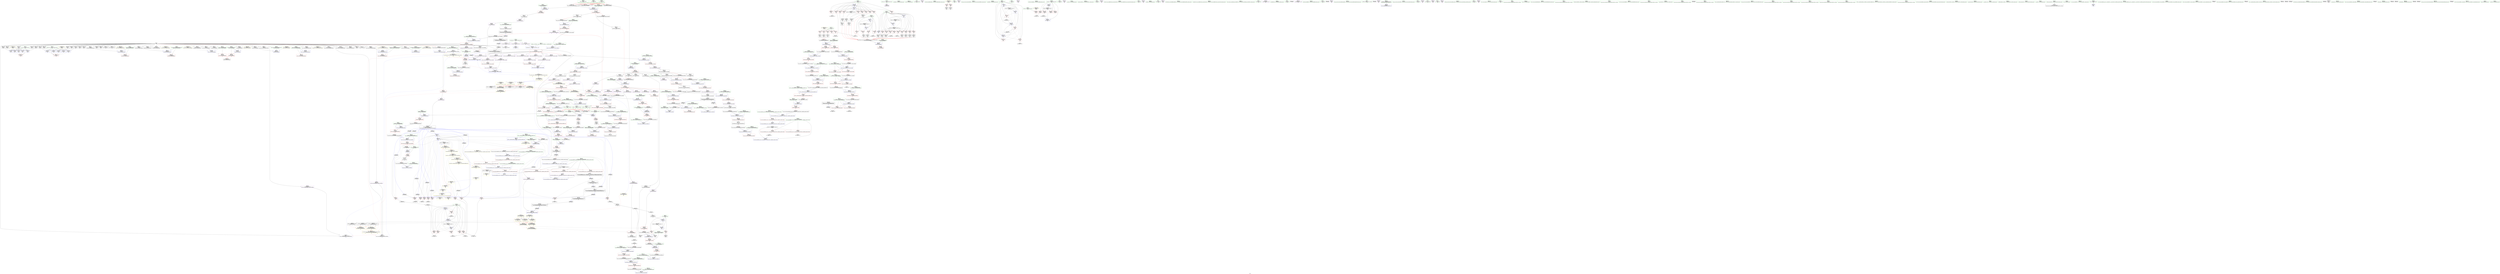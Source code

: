 digraph "SVFG" {
	label="SVFG";

	Node0x55eed7bd4b40 [shape=record,color=grey,label="{NodeID: 0\nNullPtr|{|<s40>78}}"];
	Node0x55eed7bd4b40 -> Node0x55eed7c207e0[style=solid];
	Node0x55eed7bd4b40 -> Node0x55eed7c208e0[style=solid];
	Node0x55eed7bd4b40 -> Node0x55eed7c209b0[style=solid];
	Node0x55eed7bd4b40 -> Node0x55eed7c20a80[style=solid];
	Node0x55eed7bd4b40 -> Node0x55eed7c20b50[style=solid];
	Node0x55eed7bd4b40 -> Node0x55eed7c20c20[style=solid];
	Node0x55eed7bd4b40 -> Node0x55eed7c20cf0[style=solid];
	Node0x55eed7bd4b40 -> Node0x55eed7c20dc0[style=solid];
	Node0x55eed7bd4b40 -> Node0x55eed7c20e90[style=solid];
	Node0x55eed7bd4b40 -> Node0x55eed7c20f60[style=solid];
	Node0x55eed7bd4b40 -> Node0x55eed7c21030[style=solid];
	Node0x55eed7bd4b40 -> Node0x55eed7c21100[style=solid];
	Node0x55eed7bd4b40 -> Node0x55eed7c211d0[style=solid];
	Node0x55eed7bd4b40 -> Node0x55eed7c212a0[style=solid];
	Node0x55eed7bd4b40 -> Node0x55eed7c1b090[style=solid];
	Node0x55eed7bd4b40 -> Node0x55eed7c1b160[style=solid];
	Node0x55eed7bd4b40 -> Node0x55eed7c1b230[style=solid];
	Node0x55eed7bd4b40 -> Node0x55eed7c1b300[style=solid];
	Node0x55eed7bd4b40 -> Node0x55eed7c1b3d0[style=solid];
	Node0x55eed7bd4b40 -> Node0x55eed7c1b4a0[style=solid];
	Node0x55eed7bd4b40 -> Node0x55eed7c1b570[style=solid];
	Node0x55eed7bd4b40 -> Node0x55eed7c1b640[style=solid];
	Node0x55eed7bd4b40 -> Node0x55eed7c1b710[style=solid];
	Node0x55eed7bd4b40 -> Node0x55eed7c1b7e0[style=solid];
	Node0x55eed7bd4b40 -> Node0x55eed7c1b8b0[style=solid];
	Node0x55eed7bd4b40 -> Node0x55eed7c1b980[style=solid];
	Node0x55eed7bd4b40 -> Node0x55eed7c1ba50[style=solid];
	Node0x55eed7bd4b40 -> Node0x55eed7c1bb20[style=solid];
	Node0x55eed7bd4b40 -> Node0x55eed7c1bbf0[style=solid];
	Node0x55eed7bd4b40 -> Node0x55eed7c1bcc0[style=solid];
	Node0x55eed7bd4b40 -> Node0x55eed7c1bd90[style=solid];
	Node0x55eed7bd4b40 -> Node0x55eed7c1be60[style=solid];
	Node0x55eed7bd4b40 -> Node0x55eed7c1bf30[style=solid];
	Node0x55eed7bd4b40 -> Node0x55eed7c1c000[style=solid];
	Node0x55eed7bd4b40 -> Node0x55eed7c35dc0[style=solid];
	Node0x55eed7bd4b40 -> Node0x55eed7c38de0[style=solid];
	Node0x55eed7bd4b40 -> Node0x55eed7c38eb0[style=solid];
	Node0x55eed7bd4b40 -> Node0x55eed7c38f80[style=solid];
	Node0x55eed7bd4b40 -> Node0x55eed7c4fda0[style=solid];
	Node0x55eed7bd4b40 -> Node0x55eed7c51ec0[style=solid];
	Node0x55eed7bd4b40:s40 -> Node0x55eed7ce0290[style=solid,color=red];
	Node0x55eed7c24360 [shape=record,color=red,label="{NodeID: 443\n847\<--844\nthis1\<--this.addr\n_ZNK9__gnu_cxx13new_allocatorIiE8max_sizeEv\n}"];
	Node0x55eed7cdd350 [shape=record,color=black,label="{NodeID: 1384\n615 = PHI(448, )\n1st arg _ZNSt6vectorIiSaIiEE21_M_default_initializeEm }"];
	Node0x55eed7cdd350 -> Node0x55eed7c38830[style=solid];
	Node0x55eed7c278b0 [shape=record,color=purple,label="{NodeID: 277\n45\<--4\n\<--_ZStL8__ioinit\n__cxx_global_var_init\n}"];
	Node0x55eed7c182a0 [shape=record,color=green,label="{NodeID: 111\n745\<--746\nthis.addr\<--this.addr_field_insensitive\n_ZNSaIiEC2ERKS_\n}"];
	Node0x55eed7c182a0 -> Node0x55eed7c23a70[style=solid];
	Node0x55eed7c182a0 -> Node0x55eed7c39530[style=solid];
	Node0x55eed7c502c0 [shape=record,color=grey,label="{NodeID: 886\n209 = Binary(208, 205, )\n}"];
	Node0x55eed7c502c0 -> Node0x55eed7c51bc0[style=solid];
	Node0x55eed7c39ae0 [shape=record,color=blue,label="{NodeID: 554\n799\<--796\n__n.addr\<--__n\n_ZNSt16allocator_traitsISaIiEE8allocateERS0_m\n}"];
	Node0x55eed7c39ae0 -> Node0x55eed7c24020[style=dashed];
	Node0x55eed7c216b0 [shape=record,color=red,label="{NodeID: 388\n255\<--254\n\<--call50\nmain\n}"];
	Node0x55eed7c216b0 -> Node0x55eed7c52040[style=solid];
	Node0x55eed7cd8bc0 [shape=record,color=black,label="{NodeID: 1329\n221 = PHI(483, )\n}"];
	Node0x55eed7cd8bc0 -> Node0x55eed7c21440[style=solid];
	Node0x55eed7c1c920 [shape=record,color=black,label="{NodeID: 222\n205\<--203\nconv31\<--cmp30\nmain\n}"];
	Node0x55eed7c1c920 -> Node0x55eed7c502c0[style=solid];
	Node0x55eed7c18c50 [shape=record,color=green,label="{NodeID: 56\n126\<--127\n_ZNSaIiEC2Ev\<--_ZNSaIiEC2Ev_field_insensitive\n}"];
	Node0x55eed7c36e30 [shape=record,color=blue,label="{NodeID: 499\n94\<--262\nto\<--\nmain\n}"];
	Node0x55eed7c36e30 -> Node0x55eed7c874d0[style=dashed];
	Node0x55eed7c2a6c0 [shape=record,color=purple,label="{NodeID: 333\n728\<--726\nadd.ptr\<--\n_ZNSt12_Vector_baseIiSaIiEE17_M_create_storageEm\n}"];
	Node0x55eed7c2a6c0 -> Node0x55eed7c39390[style=solid];
	Node0x55eed7c1fe30 [shape=record,color=green,label="{NodeID: 167\n1063\<--1064\n_ZdlPv\<--_ZdlPv_field_insensitive\n}"];
	Node0x55eed7bee090 [shape=record,color=green,label="{NodeID: 1\n7\<--1\n__dso_handle\<--dummyObj\nGlob }"];
	Node0x55eed7c24430 [shape=record,color=red,label="{NodeID: 444\n866\<--857\n\<--__first.addr\n_ZSt27__uninitialized_default_n_aIPimiET_S1_T0_RSaIT1_E\n|{<s0>82}}"];
	Node0x55eed7c24430:s0 -> Node0x55eed7ce2a30[style=solid,color=red];
	Node0x55eed7cdd460 [shape=record,color=black,label="{NodeID: 1385\n734 = PHI(589, 665, 673, )\n0th arg _ZNSt12_Vector_baseIiSaIiEE12_Vector_implD2Ev }"];
	Node0x55eed7cdd460 -> Node0x55eed7c39460[style=solid];
	Node0x55eed7c27980 [shape=record,color=purple,label="{NodeID: 278\n103\<--8\n\<--.str\nmain\n}"];
	Node0x55eed7c18370 [shape=record,color=green,label="{NodeID: 112\n747\<--748\n__a.addr\<--__a.addr_field_insensitive\n_ZNSaIiEC2ERKS_\n}"];
	Node0x55eed7c18370 -> Node0x55eed7c23b40[style=solid];
	Node0x55eed7c18370 -> Node0x55eed7c39600[style=solid];
	Node0x55eed7c503c0 [shape=record,color=grey,label="{NodeID: 887\n269 = Binary(268, 116, )\n}"];
	Node0x55eed7c503c0 -> Node0x55eed7c36f00[style=solid];
	Node0x55eed7c39bb0 [shape=record,color=blue,label="{NodeID: 555\n814\<--811\nthis.addr\<--this\n_ZN9__gnu_cxx13new_allocatorIiE8allocateEmPKv\n}"];
	Node0x55eed7c39bb0 -> Node0x55eed7c240f0[style=dashed];
	Node0x55eed7c21780 [shape=record,color=red,label="{NodeID: 389\n259\<--258\n\<--call52\nmain\n}"];
	Node0x55eed7c21780 -> Node0x55eed7c52040[style=solid];
	Node0x55eed7cd8d00 [shape=record,color=black,label="{NodeID: 1330\n254 = PHI(483, )\n}"];
	Node0x55eed7cd8d00 -> Node0x55eed7c216b0[style=solid];
	Node0x55eed7c1c9f0 [shape=record,color=black,label="{NodeID: 223\n207\<--206\ntobool\<--\nmain\n}"];
	Node0x55eed7c18d50 [shape=record,color=green,label="{NodeID: 57\n129\<--130\n_ZNSt6vectorIiSaIiEEC2EmRKS0_\<--_ZNSt6vectorIiSaIiEEC2EmRKS0__field_insensitive\n}"];
	Node0x55eed7c36f00 [shape=record,color=blue,label="{NodeID: 500\n98\<--269\ni24\<--inc58\nmain\n}"];
	Node0x55eed7c36f00 -> Node0x55eed7c2c740[style=dashed];
	Node0x55eed7c36f00 -> Node0x55eed7c2c810[style=dashed];
	Node0x55eed7c36f00 -> Node0x55eed7c2c8e0[style=dashed];
	Node0x55eed7c36f00 -> Node0x55eed7c2c9b0[style=dashed];
	Node0x55eed7c36f00 -> Node0x55eed7c2ca80[style=dashed];
	Node0x55eed7c36f00 -> Node0x55eed7c2cb50[style=dashed];
	Node0x55eed7c36f00 -> Node0x55eed7c2cc20[style=dashed];
	Node0x55eed7c36f00 -> Node0x55eed7c2ccf0[style=dashed];
	Node0x55eed7c36f00 -> Node0x55eed7c2cdc0[style=dashed];
	Node0x55eed7c36f00 -> Node0x55eed7c2ce90[style=dashed];
	Node0x55eed7c36f00 -> Node0x55eed7c36a20[style=dashed];
	Node0x55eed7c36f00 -> Node0x55eed7c36f00[style=dashed];
	Node0x55eed7c36f00 -> Node0x55eed7c752d0[style=dashed];
	Node0x55eed7c2a790 [shape=record,color=red,label="{NodeID: 334\n102\<--12\n\<--stdin\nmain\n}"];
	Node0x55eed7c2a790 -> Node0x55eed7c1c2a0[style=solid];
	Node0x55eed7c1ff30 [shape=record,color=green,label="{NodeID: 168\n1072\<--1073\n__first.addr\<--__first.addr_field_insensitive\n_ZSt8_DestroyIPiiEvT_S1_RSaIT0_E\n}"];
	Node0x55eed7c1ff30 -> Node0x55eed7c358b0[style=solid];
	Node0x55eed7c1ff30 -> Node0x55eed7c3b820[style=solid];
	Node0x55eed7c04b30 [shape=record,color=green,label="{NodeID: 2\n8\<--1\n.str\<--dummyObj\nGlob }"];
	Node0x55eed7c24500 [shape=record,color=red,label="{NodeID: 445\n867\<--859\n\<--__n.addr\n_ZSt27__uninitialized_default_n_aIPimiET_S1_T0_RSaIT1_E\n|{<s0>82}}"];
	Node0x55eed7c24500:s0 -> Node0x55eed7ce2b40[style=solid,color=red];
	Node0x55eed7cdd6e0 [shape=record,color=black,label="{NodeID: 1386\n414 = PHI(74, 82, 90, )\n0th arg _ZNSaIiEC2Ev }"];
	Node0x55eed7cdd6e0 -> Node0x55eed7c377f0[style=solid];
	Node0x55eed7c27a50 [shape=record,color=purple,label="{NodeID: 279\n104\<--10\n\<--.str.1\nmain\n}"];
	Node0x55eed7c18440 [shape=record,color=green,label="{NodeID: 113\n756\<--757\n_ZN9__gnu_cxx13new_allocatorIiEC2ERKS1_\<--_ZN9__gnu_cxx13new_allocatorIiEC2ERKS1__field_insensitive\n}"];
	Node0x55eed7c50540 [shape=record,color=grey,label="{NodeID: 888\n971 = Binary(970, 972, )\n}"];
	Node0x55eed7c50540 -> Node0x55eed7c3ae60[style=solid];
	Node0x55eed7c39c80 [shape=record,color=blue,label="{NodeID: 556\n816\<--812\n__n.addr\<--__n\n_ZN9__gnu_cxx13new_allocatorIiE8allocateEmPKv\n}"];
	Node0x55eed7c39c80 -> Node0x55eed7c241c0[style=dashed];
	Node0x55eed7c39c80 -> Node0x55eed7c24290[style=dashed];
	Node0x55eed7c21850 [shape=record,color=red,label="{NodeID: 390\n284\<--283\n\<--call67\nmain\n}"];
	Node0x55eed7c21850 -> Node0x55eed7c53240[style=solid];
	Node0x55eed7cd8e40 [shape=record,color=black,label="{NodeID: 1331\n258 = PHI(483, )\n}"];
	Node0x55eed7cd8e40 -> Node0x55eed7c21780[style=solid];
	Node0x55eed7c1cac0 [shape=record,color=black,label="{NodeID: 224\n208\<--206\nconv32\<--\nmain\n}"];
	Node0x55eed7c1cac0 -> Node0x55eed7c502c0[style=solid];
	Node0x55eed7c18e50 [shape=record,color=green,label="{NodeID: 58\n132\<--133\n_ZNSaIiED2Ev\<--_ZNSaIiED2Ev_field_insensitive\n}"];
	Node0x55eed7c36fd0 [shape=record,color=blue,label="{NodeID: 501\n86\<--190\nres\<--\nmain\n}"];
	Node0x55eed7c36fd0 -> Node0x55eed7c2b7d0[style=dashed];
	Node0x55eed7c36fd0 -> Node0x55eed7c2b8a0[style=dashed];
	Node0x55eed7c36fd0 -> Node0x55eed7c72aa0[style=dashed];
	Node0x55eed7c2a860 [shape=record,color=red,label="{NodeID: 335\n108\<--17\n\<--stdout\nmain\n}"];
	Node0x55eed7c2a860 -> Node0x55eed7c1c370[style=solid];
	Node0x55eed7c20000 [shape=record,color=green,label="{NodeID: 169\n1074\<--1075\n__last.addr\<--__last.addr_field_insensitive\n_ZSt8_DestroyIPiiEvT_S1_RSaIT0_E\n}"];
	Node0x55eed7c20000 -> Node0x55eed7c35980[style=solid];
	Node0x55eed7c20000 -> Node0x55eed7c3b8f0[style=solid];
	Node0x55eed7c04bc0 [shape=record,color=green,label="{NodeID: 3\n10\<--1\n.str.1\<--dummyObj\nGlob }"];
	Node0x55eed7c245d0 [shape=record,color=red,label="{NodeID: 446\n877\<--874\nthis1\<--this.addr\n_ZNSt12_Vector_baseIiSaIiEE19_M_get_Tp_allocatorEv\n}"];
	Node0x55eed7c245d0 -> Node0x55eed7c2a380[style=solid];
	Node0x55eed7cdd8a0 [shape=record,color=black,label="{NodeID: 1387\n795 = PHI(785, )\n0th arg _ZNSt16allocator_traitsISaIiEE8allocateERS0_m }"];
	Node0x55eed7cdd8a0 -> Node0x55eed7c39a10[style=solid];
	Node0x55eed7c27b20 [shape=record,color=purple,label="{NodeID: 280\n109\<--13\n\<--.str.2\nmain\n}"];
	Node0x55eed7c1d0b0 [shape=record,color=green,label="{NodeID: 114\n762\<--763\nthis.addr\<--this.addr_field_insensitive\n_ZN9__gnu_cxx13new_allocatorIiEC2ERKS1_\n}"];
	Node0x55eed7c1d0b0 -> Node0x55eed7c23c10[style=solid];
	Node0x55eed7c1d0b0 -> Node0x55eed7c396d0[style=solid];
	Node0x55eed7c506c0 [shape=record,color=grey,label="{NodeID: 889\n343 = Binary(342, 116, )\n}"];
	Node0x55eed7c506c0 -> Node0x55eed7c374b0[style=solid];
	Node0x55eed7c39d50 [shape=record,color=blue,label="{NodeID: 557\n818\<--813\n.addr\<--\n_ZN9__gnu_cxx13new_allocatorIiE8allocateEmPKv\n}"];
	Node0x55eed7c21920 [shape=record,color=red,label="{NodeID: 391\n291\<--290\n\<--call71\nmain\n}"];
	Node0x55eed7c21920 -> Node0x55eed7c50e40[style=solid];
	Node0x55eed7cd8f80 [shape=record,color=black,label="{NodeID: 1332\n283 = PHI(483, )\n}"];
	Node0x55eed7cd8f80 -> Node0x55eed7c21850[style=solid];
	Node0x55eed7c1cb90 [shape=record,color=black,label="{NodeID: 225\n211\<--210\nfrombool\<--tobool33\nmain\n}"];
	Node0x55eed7c1cb90 -> Node0x55eed7c36af0[style=solid];
	Node0x55eed7c18f50 [shape=record,color=green,label="{NodeID: 59\n148\<--149\n_ZNSt6vectorIiSaIiEEixEm\<--_ZNSt6vectorIiSaIiEEixEm_field_insensitive\n}"];
	Node0x55eed7c370a0 [shape=record,color=blue,label="{NodeID: 502\n92\<--294\npoints\<--add\nmain\n}"];
	Node0x55eed7c370a0 -> Node0x55eed7c2b970[style=dashed];
	Node0x55eed7c370a0 -> Node0x55eed7c2ba40[style=dashed];
	Node0x55eed7c370a0 -> Node0x55eed7c2bb10[style=dashed];
	Node0x55eed7c370a0 -> Node0x55eed7c2bbe0[style=dashed];
	Node0x55eed7c370a0 -> Node0x55eed7c2bcb0[style=dashed];
	Node0x55eed7c370a0 -> Node0x55eed7c2bd80[style=dashed];
	Node0x55eed7c370a0 -> Node0x55eed7c370a0[style=dashed];
	Node0x55eed7c370a0 -> Node0x55eed7c37310[style=dashed];
	Node0x55eed7c370a0 -> Node0x55eed7c74400[style=dashed];
	Node0x55eed7c2a930 [shape=record,color=red,label="{NodeID: 336\n119\<--66\n\<--testCount\nmain\n}"];
	Node0x55eed7c2a930 -> Node0x55eed7c524c0[style=solid];
	Node0x55eed7c200d0 [shape=record,color=green,label="{NodeID: 170\n1076\<--1077\n.addr\<--.addr_field_insensitive\n_ZSt8_DestroyIPiiEvT_S1_RSaIT0_E\n}"];
	Node0x55eed7c200d0 -> Node0x55eed7c3b9c0[style=solid];
	Node0x55eed7c05280 [shape=record,color=green,label="{NodeID: 4\n12\<--1\nstdin\<--dummyObj\nGlob }"];
	Node0x55eed7c246a0 [shape=record,color=red,label="{NodeID: 447\n893\<--884\n\<--__first.addr\n_ZSt25__uninitialized_default_nIPimET_S1_T0_\n|{<s0>83}}"];
	Node0x55eed7c246a0:s0 -> Node0x55eed7cdb780[style=solid,color=red];
	Node0x55eed7cdd9b0 [shape=record,color=black,label="{NodeID: 1388\n796 = PHI(786, )\n1st arg _ZNSt16allocator_traitsISaIiEE8allocateERS0_m }"];
	Node0x55eed7cdd9b0 -> Node0x55eed7c39ae0[style=solid];
	Node0x55eed7c27bf0 [shape=record,color=purple,label="{NodeID: 281\n110\<--15\n\<--.str.3\nmain\n}"];
	Node0x55eed7c1d180 [shape=record,color=green,label="{NodeID: 115\n764\<--765\n.addr\<--.addr_field_insensitive\n_ZN9__gnu_cxx13new_allocatorIiEC2ERKS1_\n}"];
	Node0x55eed7c1d180 -> Node0x55eed7c397a0[style=solid];
	Node0x55eed7c50840 [shape=record,color=grey,label="{NodeID: 890\n835 = Binary(834, 661, )\n}"];
	Node0x55eed7c39e20 [shape=record,color=blue,label="{NodeID: 558\n844\<--843\nthis.addr\<--this\n_ZNK9__gnu_cxx13new_allocatorIiE8max_sizeEv\n}"];
	Node0x55eed7c39e20 -> Node0x55eed7c24360[style=dashed];
	Node0x55eed7c219f0 [shape=record,color=red,label="{NodeID: 392\n307\<--306\n\<--call77\nmain\n}"];
	Node0x55eed7c219f0 -> Node0x55eed7c52ac0[style=solid];
	Node0x55eed7cd90c0 [shape=record,color=black,label="{NodeID: 1333\n290 = PHI(483, )\n}"];
	Node0x55eed7cd90c0 -> Node0x55eed7c21920[style=solid];
	Node0x55eed7c1cc60 [shape=record,color=black,label="{NodeID: 226\n214\<--213\nconv34\<--\nmain\n|{<s0>23}}"];
	Node0x55eed7c1cc60:s0 -> Node0x55eed7ce11b0[style=solid,color=red];
	Node0x55eed7c19050 [shape=record,color=green,label="{NodeID: 60\n317\<--318\n__assert_fail\<--__assert_fail_field_insensitive\n}"];
	Node0x55eed7c37170 [shape=record,color=blue,label="{NodeID: 503\n298\<--204\ncall73\<--\nmain\n}"];
	Node0x55eed7c37170 -> Node0x55eed7c2cf60[style=dashed];
	Node0x55eed7c37170 -> Node0x55eed7c21370[style=dashed];
	Node0x55eed7c37170 -> Node0x55eed7c21440[style=dashed];
	Node0x55eed7c37170 -> Node0x55eed7c21510[style=dashed];
	Node0x55eed7c37170 -> Node0x55eed7c215e0[style=dashed];
	Node0x55eed7c37170 -> Node0x55eed7c216b0[style=dashed];
	Node0x55eed7c37170 -> Node0x55eed7c21780[style=dashed];
	Node0x55eed7c37170 -> Node0x55eed7c21850[style=dashed];
	Node0x55eed7c37170 -> Node0x55eed7c21920[style=dashed];
	Node0x55eed7c37170 -> Node0x55eed7c219f0[style=dashed];
	Node0x55eed7c37170 -> Node0x55eed7c21ac0[style=dashed];
	Node0x55eed7c37170 -> Node0x55eed7c37170[style=dashed];
	Node0x55eed7c37170 -> Node0x55eed7c373e0[style=dashed];
	Node0x55eed7c37170 -> Node0x55eed7c757d0[style=dashed];
	Node0x55eed7c2aa00 [shape=record,color=red,label="{NodeID: 337\n118\<--68\n\<--testNumber\nmain\n}"];
	Node0x55eed7c2aa00 -> Node0x55eed7c524c0[style=solid];
	Node0x55eed7c201a0 [shape=record,color=green,label="{NodeID: 171\n1084\<--1085\n_ZSt8_DestroyIPiEvT_S1_\<--_ZSt8_DestroyIPiEvT_S1__field_insensitive\n}"];
	Node0x55eed7c05310 [shape=record,color=green,label="{NodeID: 5\n13\<--1\n.str.2\<--dummyObj\nGlob }"];
	Node0x55eed7c24770 [shape=record,color=red,label="{NodeID: 448\n894\<--886\n\<--__n.addr\n_ZSt25__uninitialized_default_nIPimET_S1_T0_\n|{<s0>83}}"];
	Node0x55eed7c24770:s0 -> Node0x55eed7cdb8c0[style=solid,color=red];
	Node0x55eed7cddac0 [shape=record,color=black,label="{NodeID: 1389\n1088 = PHI(1081, )\n0th arg _ZSt8_DestroyIPiEvT_S1_ }"];
	Node0x55eed7cddac0 -> Node0x55eed7c3ba90[style=solid];
	Node0x55eed7c27cc0 [shape=record,color=purple,label="{NodeID: 282\n312\<--19\n\<--.str.4\nmain\n}"];
	Node0x55eed7c1d250 [shape=record,color=green,label="{NodeID: 116\n773\<--774\nthis.addr\<--this.addr_field_insensitive\n_ZNSt12_Vector_baseIiSaIiEE11_M_allocateEm\n}"];
	Node0x55eed7c1d250 -> Node0x55eed7c23ce0[style=solid];
	Node0x55eed7c1d250 -> Node0x55eed7c39870[style=solid];
	Node0x55eed7c509c0 [shape=record,color=grey,label="{NodeID: 891\n336 = Binary(335, 116, )\n}"];
	Node0x55eed7c509c0 -> Node0x55eed7c37310[style=solid];
	Node0x55eed7c39ef0 [shape=record,color=blue,label="{NodeID: 559\n857\<--854\n__first.addr\<--__first\n_ZSt27__uninitialized_default_n_aIPimiET_S1_T0_RSaIT1_E\n}"];
	Node0x55eed7c39ef0 -> Node0x55eed7c24430[style=dashed];
	Node0x55eed7c21ac0 [shape=record,color=red,label="{NodeID: 393\n324\<--323\n\<--call80\nmain\n}"];
	Node0x55eed7c21ac0 -> Node0x55eed7c52c40[style=solid];
	Node0x55eed7cd9200 [shape=record,color=black,label="{NodeID: 1334\n298 = PHI(483, )\n}"];
	Node0x55eed7cd9200 -> Node0x55eed7c37170[style=solid];
	Node0x55eed7c1cd30 [shape=record,color=black,label="{NodeID: 227\n220\<--219\nconv37\<--\nmain\n|{<s0>24}}"];
	Node0x55eed7c1cd30:s0 -> Node0x55eed7ce11b0[style=solid,color=red];
	Node0x55eed7c19150 [shape=record,color=green,label="{NodeID: 61\n352\<--353\n_ZStlsISt11char_traitsIcEERSt13basic_ostreamIcT_ES5_PKc\<--_ZStlsISt11char_traitsIcEERSt13basic_ostreamIcT_ES5_PKc_field_insensitive\n}"];
	Node0x55eed7c37240 [shape=record,color=blue,label="{NodeID: 504\n86\<--301\nres\<--inc74\nmain\n}"];
	Node0x55eed7c37240 -> Node0x55eed7c2b630[style=dashed];
	Node0x55eed7c37240 -> Node0x55eed7c2b700[style=dashed];
	Node0x55eed7c37240 -> Node0x55eed7c2b7d0[style=dashed];
	Node0x55eed7c37240 -> Node0x55eed7c2b8a0[style=dashed];
	Node0x55eed7c37240 -> Node0x55eed7c36fd0[style=dashed];
	Node0x55eed7c37240 -> Node0x55eed7c37240[style=dashed];
	Node0x55eed7c37240 -> Node0x55eed7c374b0[style=dashed];
	Node0x55eed7c37240 -> Node0x55eed7c72aa0[style=dashed];
	Node0x55eed7c2aad0 [shape=record,color=red,label="{NodeID: 338\n354\<--68\n\<--testNumber\nmain\n}"];
	Node0x55eed7c202a0 [shape=record,color=green,label="{NodeID: 172\n1090\<--1091\n__first.addr\<--__first.addr_field_insensitive\n_ZSt8_DestroyIPiEvT_S1_\n}"];
	Node0x55eed7c202a0 -> Node0x55eed7c35a50[style=solid];
	Node0x55eed7c202a0 -> Node0x55eed7c3ba90[style=solid];
	Node0x55eed7c053a0 [shape=record,color=green,label="{NodeID: 6\n15\<--1\n.str.3\<--dummyObj\nGlob }"];
	Node0x55eed7c24840 [shape=record,color=red,label="{NodeID: 449\n910\<--902\n\<--__first.addr\n_ZNSt27__uninitialized_default_n_1ILb1EE18__uninit_default_nIPimEET_S3_T0_\n|{<s0>84}}"];
	Node0x55eed7c24840:s0 -> Node0x55eed7cdac00[style=solid,color=red];
	Node0x55eed7cddbd0 [shape=record,color=black,label="{NodeID: 1390\n1089 = PHI(1082, )\n1st arg _ZSt8_DestroyIPiEvT_S1_ }"];
	Node0x55eed7cddbd0 -> Node0x55eed7c3bb60[style=solid];
	Node0x55eed7c27d90 [shape=record,color=purple,label="{NodeID: 283\n313\<--21\n\<--.str.5\nmain\n}"];
	Node0x55eed7c1d320 [shape=record,color=green,label="{NodeID: 117\n775\<--776\n__n.addr\<--__n.addr_field_insensitive\n_ZNSt12_Vector_baseIiSaIiEE11_M_allocateEm\n}"];
	Node0x55eed7c1d320 -> Node0x55eed7c23db0[style=solid];
	Node0x55eed7c1d320 -> Node0x55eed7c23e80[style=solid];
	Node0x55eed7c1d320 -> Node0x55eed7c39940[style=solid];
	Node0x55eed7c50b40 [shape=record,color=grey,label="{NodeID: 892\n157 = Binary(156, 116, )\n}"];
	Node0x55eed7c50b40 -> Node0x55eed7c36130[style=solid];
	Node0x55eed7c39fc0 [shape=record,color=blue,label="{NodeID: 560\n859\<--855\n__n.addr\<--__n\n_ZSt27__uninitialized_default_n_aIPimiET_S1_T0_RSaIT1_E\n}"];
	Node0x55eed7c39fc0 -> Node0x55eed7c24500[style=dashed];
	Node0x55eed7c21b90 [shape=record,color=red,label="{NodeID: 394\n418\<--415\nthis1\<--this.addr\n_ZNSaIiEC2Ev\n}"];
	Node0x55eed7c21b90 -> Node0x55eed7c259d0[style=solid];
	Node0x55eed7cd9340 [shape=record,color=black,label="{NodeID: 1335\n306 = PHI(483, )\n}"];
	Node0x55eed7cd9340 -> Node0x55eed7c219f0[style=solid];
	Node0x55eed7c1ce00 [shape=record,color=black,label="{NodeID: 228\n237\<--236\nconv40\<--\nmain\n|{<s0>26}}"];
	Node0x55eed7c1ce00:s0 -> Node0x55eed7ce11b0[style=solid,color=red];
	Node0x55eed7c19250 [shape=record,color=green,label="{NodeID: 62\n356\<--357\n_ZNSolsEi\<--_ZNSolsEi_field_insensitive\n}"];
	Node0x55eed7c73440 [shape=record,color=yellow,style=double,label="{NodeID: 1003\n28V_1 = ENCHI(MR_28V_0)\npts\{837 \}\nFun[_ZNSt27__uninitialized_default_n_1ILb1EE18__uninit_default_nIPimEET_S3_T0_]|{<s0>84}}"];
	Node0x55eed7c73440:s0 -> Node0x55eed7c897a0[style=dashed,color=red];
	Node0x55eed7c37310 [shape=record,color=blue,label="{NodeID: 505\n92\<--336\npoints\<--add85\nmain\n}"];
	Node0x55eed7c37310 -> Node0x55eed7c2b970[style=dashed];
	Node0x55eed7c37310 -> Node0x55eed7c2ba40[style=dashed];
	Node0x55eed7c37310 -> Node0x55eed7c2bb10[style=dashed];
	Node0x55eed7c37310 -> Node0x55eed7c2bbe0[style=dashed];
	Node0x55eed7c37310 -> Node0x55eed7c2bcb0[style=dashed];
	Node0x55eed7c37310 -> Node0x55eed7c2bd80[style=dashed];
	Node0x55eed7c37310 -> Node0x55eed7c370a0[style=dashed];
	Node0x55eed7c37310 -> Node0x55eed7c37310[style=dashed];
	Node0x55eed7c37310 -> Node0x55eed7c74400[style=dashed];
	Node0x55eed7c2aba0 [shape=record,color=red,label="{NodeID: 339\n379\<--68\n\<--testNumber\nmain\n}"];
	Node0x55eed7c20370 [shape=record,color=green,label="{NodeID: 173\n1092\<--1093\n__last.addr\<--__last.addr_field_insensitive\n_ZSt8_DestroyIPiEvT_S1_\n}"];
	Node0x55eed7c20370 -> Node0x55eed7c35b20[style=solid];
	Node0x55eed7c20370 -> Node0x55eed7c3bb60[style=solid];
	Node0x55eed7c05460 [shape=record,color=green,label="{NodeID: 7\n17\<--1\nstdout\<--dummyObj\nGlob }"];
	Node0x55eed7c24910 [shape=record,color=red,label="{NodeID: 450\n911\<--904\n\<--__n.addr\n_ZNSt27__uninitialized_default_n_1ILb1EE18__uninit_default_nIPimEET_S3_T0_\n|{<s0>84}}"];
	Node0x55eed7c24910:s0 -> Node0x55eed7cdad40[style=solid,color=red];
	Node0x55eed7cddce0 [shape=record,color=black,label="{NodeID: 1391\n811 = PHI(804, )\n0th arg _ZN9__gnu_cxx13new_allocatorIiE8allocateEmPKv }"];
	Node0x55eed7cddce0 -> Node0x55eed7c39bb0[style=solid];
	Node0x55eed7c27e60 [shape=record,color=purple,label="{NodeID: 284\n329\<--21\n\<--.str.5\nmain\n}"];
	Node0x55eed7c1d3f0 [shape=record,color=green,label="{NodeID: 118\n788\<--789\n_ZNSt16allocator_traitsISaIiEE8allocateERS0_m\<--_ZNSt16allocator_traitsISaIiEE8allocateERS0_m_field_insensitive\n}"];
	Node0x55eed7c50cc0 [shape=record,color=grey,label="{NodeID: 893\n392 = Binary(391, 116, )\n}"];
	Node0x55eed7c50cc0 -> Node0x55eed7c37720[style=solid];
	Node0x55eed7c3a090 [shape=record,color=blue,label="{NodeID: 561\n861\<--856\n.addr\<--\n_ZSt27__uninitialized_default_n_aIPimiET_S1_T0_RSaIT1_E\n}"];
	Node0x55eed7c21c60 [shape=record,color=red,label="{NodeID: 395\n441\<--428\nthis1\<--this.addr\n_ZNSt6vectorIiSaIiEEC2EmRKS0_\n|{|<s2>56}}"];
	Node0x55eed7c21c60 -> Node0x55eed7c25aa0[style=solid];
	Node0x55eed7c21c60 -> Node0x55eed7c25b70[style=solid];
	Node0x55eed7c21c60:s2 -> Node0x55eed7cdd240[style=solid,color=red];
	Node0x55eed7cd9480 [shape=record,color=black,label="{NodeID: 1336\n323 = PHI(483, )\n}"];
	Node0x55eed7cd9480 -> Node0x55eed7c21ac0[style=solid];
	Node0x55eed7c1ced0 [shape=record,color=black,label="{NodeID: 229\n243\<--242\nconv44\<--\nmain\n|{<s0>27}}"];
	Node0x55eed7c1ced0:s0 -> Node0x55eed7ce11b0[style=solid,color=red];
	Node0x55eed7c19350 [shape=record,color=green,label="{NodeID: 63\n363\<--364\n_ZSt4endlIcSt11char_traitsIcEERSt13basic_ostreamIT_T0_ES6_\<--_ZSt4endlIcSt11char_traitsIcEERSt13basic_ostreamIT_T0_ES6__field_insensitive\n}"];
	Node0x55eed7c373e0 [shape=record,color=blue,label="{NodeID: 506\n340\<--116\ncall87\<--\nmain\n}"];
	Node0x55eed7c373e0 -> Node0x55eed7c2cf60[style=dashed];
	Node0x55eed7c373e0 -> Node0x55eed7c21370[style=dashed];
	Node0x55eed7c373e0 -> Node0x55eed7c21440[style=dashed];
	Node0x55eed7c373e0 -> Node0x55eed7c21510[style=dashed];
	Node0x55eed7c373e0 -> Node0x55eed7c215e0[style=dashed];
	Node0x55eed7c373e0 -> Node0x55eed7c216b0[style=dashed];
	Node0x55eed7c373e0 -> Node0x55eed7c21780[style=dashed];
	Node0x55eed7c373e0 -> Node0x55eed7c21850[style=dashed];
	Node0x55eed7c373e0 -> Node0x55eed7c21920[style=dashed];
	Node0x55eed7c373e0 -> Node0x55eed7c219f0[style=dashed];
	Node0x55eed7c373e0 -> Node0x55eed7c21ac0[style=dashed];
	Node0x55eed7c373e0 -> Node0x55eed7c37170[style=dashed];
	Node0x55eed7c373e0 -> Node0x55eed7c373e0[style=dashed];
	Node0x55eed7c373e0 -> Node0x55eed7c757d0[style=dashed];
	Node0x55eed7c2ac70 [shape=record,color=red,label="{NodeID: 340\n391\<--68\n\<--testNumber\nmain\n}"];
	Node0x55eed7c2ac70 -> Node0x55eed7c50cc0[style=solid];
	Node0x55eed7c20440 [shape=record,color=green,label="{NodeID: 174\n1099\<--1100\n_ZNSt12_Destroy_auxILb1EE9__destroyIPiEEvT_S3_\<--_ZNSt12_Destroy_auxILb1EE9__destroyIPiEEvT_S3__field_insensitive\n}"];
	Node0x55eed7c05520 [shape=record,color=green,label="{NodeID: 8\n18\<--1\n_ZSt3cin\<--dummyObj\nGlob }"];
	Node0x55eed7c249e0 [shape=record,color=red,label="{NodeID: 451\n930\<--921\n\<--__first.addr\n_ZSt6fill_nIPimiET_S1_T0_RKT1_\n|{<s0>85}}"];
	Node0x55eed7c249e0:s0 -> Node0x55eed7ce2c50[style=solid,color=red];
	Node0x55eed7cdddf0 [shape=record,color=black,label="{NodeID: 1392\n812 = PHI(805, )\n1st arg _ZN9__gnu_cxx13new_allocatorIiE8allocateEmPKv }"];
	Node0x55eed7cdddf0 -> Node0x55eed7c39c80[style=solid];
	Node0x55eed7c27f30 [shape=record,color=purple,label="{NodeID: 285\n314\<--23\n\<--__PRETTY_FUNCTION__.main\nmain\n}"];
	Node0x55eed7c1d4c0 [shape=record,color=green,label="{NodeID: 119\n797\<--798\n__a.addr\<--__a.addr_field_insensitive\n_ZNSt16allocator_traitsISaIiEE8allocateERS0_m\n}"];
	Node0x55eed7c1d4c0 -> Node0x55eed7c23f50[style=solid];
	Node0x55eed7c1d4c0 -> Node0x55eed7c39a10[style=solid];
	Node0x55eed7c50e40 [shape=record,color=grey,label="{NodeID: 894\n292 = Binary(204, 291, )\n}"];
	Node0x55eed7c50e40 -> Node0x55eed7c50fc0[style=solid];
	Node0x55eed7c3a160 [shape=record,color=blue,label="{NodeID: 562\n874\<--873\nthis.addr\<--this\n_ZNSt12_Vector_baseIiSaIiEE19_M_get_Tp_allocatorEv\n}"];
	Node0x55eed7c3a160 -> Node0x55eed7c245d0[style=dashed];
	Node0x55eed7c21d30 [shape=record,color=red,label="{NodeID: 396\n443\<--430\n\<--__n.addr\n_ZNSt6vectorIiSaIiEEC2EmRKS0_\n|{<s0>55}}"];
	Node0x55eed7c21d30:s0 -> Node0x55eed7ce1780[style=solid,color=red];
	Node0x55eed7cd95c0 [shape=record,color=black,label="{NodeID: 1337\n340 = PHI(483, )\n}"];
	Node0x55eed7cd95c0 -> Node0x55eed7c373e0[style=solid];
	Node0x55eed7c1cfa0 [shape=record,color=black,label="{NodeID: 230\n253\<--252\nconv49\<--\nmain\n|{<s0>28}}"];
	Node0x55eed7c1cfa0:s0 -> Node0x55eed7ce11b0[style=solid,color=red];
	Node0x55eed7c19450 [shape=record,color=green,label="{NodeID: 64\n365\<--366\n_ZNSolsEPFRSoS_E\<--_ZNSolsEPFRSoS_E_field_insensitive\n}"];
	Node0x55eed7c374b0 [shape=record,color=blue,label="{NodeID: 507\n86\<--343\nres\<--inc88\nmain\n}"];
	Node0x55eed7c374b0 -> Node0x55eed7c2b630[style=dashed];
	Node0x55eed7c374b0 -> Node0x55eed7c2b700[style=dashed];
	Node0x55eed7c374b0 -> Node0x55eed7c2b7d0[style=dashed];
	Node0x55eed7c374b0 -> Node0x55eed7c2b8a0[style=dashed];
	Node0x55eed7c374b0 -> Node0x55eed7c36fd0[style=dashed];
	Node0x55eed7c374b0 -> Node0x55eed7c37240[style=dashed];
	Node0x55eed7c374b0 -> Node0x55eed7c374b0[style=dashed];
	Node0x55eed7c374b0 -> Node0x55eed7c72aa0[style=dashed];
	Node0x55eed7c2ad40 [shape=record,color=red,label="{NodeID: 341\n123\<--70\n\<--n\nmain\n}"];
	Node0x55eed7c2ad40 -> Node0x55eed7c1c440[style=solid];
	Node0x55eed7c20540 [shape=record,color=green,label="{NodeID: 175\n1105\<--1106\n.addr\<--.addr_field_insensitive\n_ZNSt12_Destroy_auxILb1EE9__destroyIPiEEvT_S3_\n}"];
	Node0x55eed7c20540 -> Node0x55eed7c3bc30[style=solid];
	Node0x55eed7c055e0 [shape=record,color=green,label="{NodeID: 9\n19\<--1\n.str.4\<--dummyObj\nGlob }"];
	Node0x55eed7c24ab0 [shape=record,color=red,label="{NodeID: 452\n934\<--923\n\<--__n.addr\n_ZSt6fill_nIPimiET_S1_T0_RKT1_\n|{<s0>86}}"];
	Node0x55eed7c24ab0:s0 -> Node0x55eed7cdc220[style=solid,color=red];
	Node0x55eed7cdfd60 [shape=record,color=black,label="{NodeID: 1393\n112 = PHI()\n}"];
	Node0x55eed7c28000 [shape=record,color=purple,label="{NodeID: 286\n330\<--23\n\<--__PRETTY_FUNCTION__.main\nmain\n}"];
	Node0x55eed7c1d590 [shape=record,color=green,label="{NodeID: 120\n799\<--800\n__n.addr\<--__n.addr_field_insensitive\n_ZNSt16allocator_traitsISaIiEE8allocateERS0_m\n}"];
	Node0x55eed7c1d590 -> Node0x55eed7c24020[style=solid];
	Node0x55eed7c1d590 -> Node0x55eed7c39ae0[style=solid];
	Node0x55eed7c50fc0 [shape=record,color=grey,label="{NodeID: 895\n294 = Binary(293, 292, )\n}"];
	Node0x55eed7c50fc0 -> Node0x55eed7c370a0[style=solid];
	Node0x55eed7c3a230 [shape=record,color=blue,label="{NodeID: 563\n884\<--882\n__first.addr\<--__first\n_ZSt25__uninitialized_default_nIPimET_S1_T0_\n}"];
	Node0x55eed7c3a230 -> Node0x55eed7c246a0[style=dashed];
	Node0x55eed7c21e00 [shape=record,color=red,label="{NodeID: 397\n448\<--430\n\<--__n.addr\n_ZNSt6vectorIiSaIiEEC2EmRKS0_\n|{<s0>56}}"];
	Node0x55eed7c21e00:s0 -> Node0x55eed7cdd350[style=solid,color=red];
	Node0x55eed7cd9700 [shape=record,color=black,label="{NodeID: 1338\n787 = PHI(794, )\n}"];
	Node0x55eed7cd9700 -> Node0x55eed7c4fda0[style=solid];
	Node0x55eed7c25390 [shape=record,color=black,label="{NodeID: 231\n257\<--256\nconv51\<--\nmain\n|{<s0>29}}"];
	Node0x55eed7c25390:s0 -> Node0x55eed7ce11b0[style=solid,color=red];
	Node0x55eed7c19550 [shape=record,color=green,label="{NodeID: 65\n374\<--375\n_ZNSt6vectorIiSaIiEED2Ev\<--_ZNSt6vectorIiSaIiEED2Ev_field_insensitive\n}"];
	Node0x55eed7c37580 [shape=record,color=blue,label="{NodeID: 508\n76\<--369\nexn.slot\<--\nmain\n}"];
	Node0x55eed7c37580 -> Node0x55eed7c2b150[style=dashed];
	Node0x55eed7c2ae10 [shape=record,color=red,label="{NodeID: 342\n134\<--70\n\<--n\nmain\n}"];
	Node0x55eed7c2ae10 -> Node0x55eed7c1c510[style=solid];
	Node0x55eed7c20610 [shape=record,color=green,label="{NodeID: 176\n1107\<--1108\n.addr1\<--.addr1_field_insensitive\n_ZNSt12_Destroy_auxILb1EE9__destroyIPiEEvT_S3_\n}"];
	Node0x55eed7c20610 -> Node0x55eed7c3bd00[style=solid];
	Node0x55eed7c056a0 [shape=record,color=green,label="{NodeID: 10\n21\<--1\n.str.5\<--dummyObj\nGlob }"];
	Node0x55eed7c24b80 [shape=record,color=red,label="{NodeID: 453\n935\<--925\n\<--__value.addr\n_ZSt6fill_nIPimiET_S1_T0_RKT1_\n|{<s0>86}}"];
	Node0x55eed7c24b80:s0 -> Node0x55eed7cdc330[style=solid,color=red];
	Node0x55eed7cdfe60 [shape=record,color=black,label="{NodeID: 1394\n150 = PHI()\n}"];
	Node0x55eed7c280d0 [shape=record,color=purple,label="{NodeID: 287\n328\<--25\n\<--.str.6\nmain\n}"];
	Node0x55eed7c1d660 [shape=record,color=green,label="{NodeID: 121\n807\<--808\n_ZN9__gnu_cxx13new_allocatorIiE8allocateEmPKv\<--_ZN9__gnu_cxx13new_allocatorIiE8allocateEmPKv_field_insensitive\n}"];
	Node0x55eed7c51140 [shape=record,color=grey,label="{NodeID: 896\n301 = Binary(300, 116, )\n}"];
	Node0x55eed7c51140 -> Node0x55eed7c37240[style=solid];
	Node0x55eed7c3a300 [shape=record,color=blue,label="{NodeID: 564\n886\<--883\n__n.addr\<--__n\n_ZSt25__uninitialized_default_nIPimET_S1_T0_\n}"];
	Node0x55eed7c3a300 -> Node0x55eed7c24770[style=dashed];
	Node0x55eed7c21ed0 [shape=record,color=red,label="{NodeID: 398\n444\<--432\n\<--__a.addr\n_ZNSt6vectorIiSaIiEEC2EmRKS0_\n|{<s0>55}}"];
	Node0x55eed7c21ed0:s0 -> Node0x55eed7ce1890[style=solid,color=red];
	Node0x55eed7cd9840 [shape=record,color=black,label="{NodeID: 1339\n806 = PHI(810, )\n}"];
	Node0x55eed7cd9840 -> Node0x55eed7c26c80[style=solid];
	Node0x55eed7c25420 [shape=record,color=black,label="{NodeID: 232\n273\<--272\ntobool60\<--\nmain\n}"];
	Node0x55eed7c19650 [shape=record,color=green,label="{NodeID: 66\n415\<--416\nthis.addr\<--this.addr_field_insensitive\n_ZNSaIiEC2Ev\n}"];
	Node0x55eed7c19650 -> Node0x55eed7c21b90[style=solid];
	Node0x55eed7c19650 -> Node0x55eed7c377f0[style=solid];
	Node0x55eed7c37650 [shape=record,color=blue,label="{NodeID: 509\n78\<--371\nehselector.slot\<--\nmain\n}"];
	Node0x55eed7c37650 -> Node0x55eed7c2b220[style=dashed];
	Node0x55eed7c2aee0 [shape=record,color=red,label="{NodeID: 343\n142\<--70\n\<--n\nmain\n}"];
	Node0x55eed7c2aee0 -> Node0x55eed7c52640[style=solid];
	Node0x55eed7c206e0 [shape=record,color=green,label="{NodeID: 177\n36\<--1112\n_GLOBAL__sub_I_MRoizner_1_1.cpp\<--_GLOBAL__sub_I_MRoizner_1_1.cpp_field_insensitive\n}"];
	Node0x55eed7c206e0 -> Node0x55eed7c35cc0[style=solid];
	Node0x55eed7c057a0 [shape=record,color=green,label="{NodeID: 11\n23\<--1\n__PRETTY_FUNCTION__.main\<--dummyObj\nGlob }"];
	Node0x55eed7c24c50 [shape=record,color=red,label="{NodeID: 454\n967\<--944\n\<--__first.addr\n_ZSt10__fill_n_aIPimiEN9__gnu_cxx11__enable_ifIXsr11__is_scalarIT1_EE7__valueET_E6__typeES4_T0_RKS3_\n}"];
	Node0x55eed7c24c50 -> Node0x55eed7c3ad90[style=solid];
	Node0x55eed7cdffc0 [shape=record,color=black,label="{NodeID: 1395\n122 = PHI()\n}"];
	Node0x55eed7c281a0 [shape=record,color=purple,label="{NodeID: 288\n350\<--28\n\<--.str.7\nmain\n}"];
	Node0x55eed7c1d760 [shape=record,color=green,label="{NodeID: 122\n814\<--815\nthis.addr\<--this.addr_field_insensitive\n_ZN9__gnu_cxx13new_allocatorIiE8allocateEmPKv\n}"];
	Node0x55eed7c1d760 -> Node0x55eed7c240f0[style=solid];
	Node0x55eed7c1d760 -> Node0x55eed7c39bb0[style=solid];
	Node0x55eed7c512c0 [shape=record,color=grey,label="{NodeID: 897\n659 = Binary(657, 658, )\n}"];
	Node0x55eed7c512c0 -> Node0x55eed7c51440[style=solid];
	Node0x55eed7c3a3d0 [shape=record,color=blue,label="{NodeID: 565\n888\<--192\n__assignable\<--\n_ZSt25__uninitialized_default_nIPimET_S1_T0_\n}"];
	Node0x55eed7c21fa0 [shape=record,color=red,label="{NodeID: 399\n463\<--434\nexn\<--exn.slot\n_ZNSt6vectorIiSaIiEEC2EmRKS0_\n}"];
	Node0x55eed7cd9980 [shape=record,color=black,label="{NodeID: 1340\n825 = PHI(842, )\n}"];
	Node0x55eed7cd9980 -> Node0x55eed7c52940[style=solid];
	Node0x55eed7c254f0 [shape=record,color=black,label="{NodeID: 233\n282\<--281\nconv66\<--\nmain\n|{<s0>30}}"];
	Node0x55eed7c254f0:s0 -> Node0x55eed7ce11b0[style=solid,color=red];
	Node0x55eed7c19720 [shape=record,color=green,label="{NodeID: 67\n421\<--422\n_ZN9__gnu_cxx13new_allocatorIiEC2Ev\<--_ZN9__gnu_cxx13new_allocatorIiEC2Ev_field_insensitive\n}"];
	Node0x55eed7c37720 [shape=record,color=blue,label="{NodeID: 510\n68\<--392\ntestNumber\<--inc117\nmain\n}"];
	Node0x55eed7c37720 -> Node0x55eed7c724b0[style=dashed];
	Node0x55eed7c2afb0 [shape=record,color=red,label="{NodeID: 344\n181\<--70\n\<--n\nmain\n}"];
	Node0x55eed7c2afb0 -> Node0x55eed7c1c780[style=solid];
	Node0x55eed7c207e0 [shape=record,color=black,label="{NodeID: 178\n2\<--3\ndummyVal\<--dummyVal\n}"];
	Node0x55eed7c058a0 [shape=record,color=green,label="{NodeID: 12\n25\<--1\n.str.6\<--dummyObj\nGlob }"];
	Node0x55eed7c24d20 [shape=record,color=red,label="{NodeID: 455\n974\<--944\n\<--__first.addr\n_ZSt10__fill_n_aIPimiEN9__gnu_cxx11__enable_ifIXsr11__is_scalarIT1_EE7__valueET_E6__typeES4_T0_RKS3_\n}"];
	Node0x55eed7c24d20 -> Node0x55eed7c2a450[style=solid];
	Node0x55eed7ce0090 [shape=record,color=black,label="{NodeID: 1396\n147 = PHI(483, )\n}"];
	Node0x55eed7c28270 [shape=record,color=purple,label="{NodeID: 289\n377\<--28\n\<--.str.7\nmain\n}"];
	Node0x55eed7c1d830 [shape=record,color=green,label="{NodeID: 123\n816\<--817\n__n.addr\<--__n.addr_field_insensitive\n_ZN9__gnu_cxx13new_allocatorIiE8allocateEmPKv\n}"];
	Node0x55eed7c1d830 -> Node0x55eed7c241c0[style=solid];
	Node0x55eed7c1d830 -> Node0x55eed7c24290[style=solid];
	Node0x55eed7c1d830 -> Node0x55eed7c39c80[style=solid];
	Node0x55eed7c51440 [shape=record,color=grey,label="{NodeID: 898\n660 = Binary(659, 661, )\n|{<s0>69}}"];
	Node0x55eed7c51440:s0 -> Node0x55eed7cdbc80[style=solid,color=red];
	Node0x55eed7c3a4a0 [shape=record,color=blue,label="{NodeID: 566\n902\<--900\n__first.addr\<--__first\n_ZNSt27__uninitialized_default_n_1ILb1EE18__uninit_default_nIPimEET_S3_T0_\n}"];
	Node0x55eed7c3a4a0 -> Node0x55eed7c24840[style=dashed];
	Node0x55eed7c22070 [shape=record,color=red,label="{NodeID: 400\n464\<--436\nsel\<--ehselector.slot\n_ZNSt6vectorIiSaIiEEC2EmRKS0_\n}"];
	Node0x55eed7cd9ac0 [shape=record,color=black,label="{NodeID: 1341\n535 = PHI(872, )\n|{<s0>60}}"];
	Node0x55eed7cd9ac0:s0 -> Node0x55eed7cdc6c0[style=solid,color=red];
	Node0x55eed7c255c0 [shape=record,color=black,label="{NodeID: 234\n289\<--288\nconv70\<--\nmain\n|{<s0>31}}"];
	Node0x55eed7c255c0:s0 -> Node0x55eed7ce11b0[style=solid,color=red];
	Node0x55eed7c19820 [shape=record,color=green,label="{NodeID: 68\n428\<--429\nthis.addr\<--this.addr_field_insensitive\n_ZNSt6vectorIiSaIiEEC2EmRKS0_\n}"];
	Node0x55eed7c19820 -> Node0x55eed7c21c60[style=solid];
	Node0x55eed7c19820 -> Node0x55eed7c378c0[style=solid];
	Node0x55eed7c377f0 [shape=record,color=blue,label="{NodeID: 511\n415\<--414\nthis.addr\<--this\n_ZNSaIiEC2Ev\n}"];
	Node0x55eed7c377f0 -> Node0x55eed7c21b90[style=dashed];
	Node0x55eed7c2b080 [shape=record,color=red,label="{NodeID: 345\n196\<--70\n\<--n\nmain\n}"];
	Node0x55eed7c2b080 -> Node0x55eed7c51740[style=solid];
	Node0x55eed7c208e0 [shape=record,color=black,label="{NodeID: 179\n160\<--3\n\<--dummyVal\nmain\n}"];
	Node0x55eed7c15490 [shape=record,color=green,label="{NodeID: 13\n27\<--1\n_ZSt4cout\<--dummyObj\nGlob }"];
	Node0x55eed7c24df0 [shape=record,color=red,label="{NodeID: 456\n978\<--944\n\<--__first.addr\n_ZSt10__fill_n_aIPimiEN9__gnu_cxx11__enable_ifIXsr11__is_scalarIT1_EE7__valueET_E6__typeES4_T0_RKS3_\n}"];
	Node0x55eed7c24df0 -> Node0x55eed7c274a0[style=solid];
	Node0x55eed7ce0290 [shape=record,color=black,label="{NodeID: 1397\n813 = PHI(3, )\n2nd arg _ZN9__gnu_cxx13new_allocatorIiE8allocateEmPKv }"];
	Node0x55eed7ce0290 -> Node0x55eed7c39d50[style=solid];
	Node0x55eed7c28340 [shape=record,color=purple,label="{NodeID: 290\n358\<--30\n\<--.str.8\nmain\n}"];
	Node0x55eed7c1d900 [shape=record,color=green,label="{NodeID: 124\n818\<--819\n.addr\<--.addr_field_insensitive\n_ZN9__gnu_cxx13new_allocatorIiE8allocateEmPKv\n}"];
	Node0x55eed7c1d900 -> Node0x55eed7c39d50[style=solid];
	Node0x55eed7c515c0 [shape=record,color=grey,label="{NodeID: 899\n250 = cmp(249, 190, )\n}"];
	Node0x55eed7c3a570 [shape=record,color=blue,label="{NodeID: 567\n904\<--901\n__n.addr\<--__n\n_ZNSt27__uninitialized_default_n_1ILb1EE18__uninit_default_nIPimEET_S3_T0_\n}"];
	Node0x55eed7c3a570 -> Node0x55eed7c24910[style=dashed];
	Node0x55eed7c22140 [shape=record,color=red,label="{NodeID: 401\n477\<--474\nthis1\<--this.addr\n_ZNSaIiED2Ev\n}"];
	Node0x55eed7c22140 -> Node0x55eed7c25c40[style=solid];
	Node0x55eed7cd9c00 [shape=record,color=black,label="{NodeID: 1342\n629 = PHI(872, )\n|{<s0>68}}"];
	Node0x55eed7cd9c00:s0 -> Node0x55eed7cdaac0[style=solid,color=red];
	Node0x55eed7c25690 [shape=record,color=black,label="{NodeID: 235\n297\<--296\nconv72\<--\nmain\n|{<s0>32}}"];
	Node0x55eed7c25690:s0 -> Node0x55eed7ce11b0[style=solid,color=red];
	Node0x55eed7c198f0 [shape=record,color=green,label="{NodeID: 69\n430\<--431\n__n.addr\<--__n.addr_field_insensitive\n_ZNSt6vectorIiSaIiEEC2EmRKS0_\n}"];
	Node0x55eed7c198f0 -> Node0x55eed7c21d30[style=solid];
	Node0x55eed7c198f0 -> Node0x55eed7c21e00[style=solid];
	Node0x55eed7c198f0 -> Node0x55eed7c37990[style=solid];
	Node0x55eed7c378c0 [shape=record,color=blue,label="{NodeID: 512\n428\<--425\nthis.addr\<--this\n_ZNSt6vectorIiSaIiEEC2EmRKS0_\n}"];
	Node0x55eed7c378c0 -> Node0x55eed7c21c60[style=dashed];
	Node0x55eed7c2b150 [shape=record,color=red,label="{NodeID: 346\n400\<--76\nexn\<--exn.slot\nmain\n}"];
	Node0x55eed7c209b0 [shape=record,color=black,label="{NodeID: 180\n161\<--3\n\<--dummyVal\nmain\n}"];
	Node0x55eed7c209b0 -> Node0x55eed7c36200[style=solid];
	Node0x55eed7c15590 [shape=record,color=green,label="{NodeID: 14\n28\<--1\n.str.7\<--dummyObj\nGlob }"];
	Node0x55eed7c24ec0 [shape=record,color=red,label="{NodeID: 457\n960\<--946\n\<--__n.addr\n_ZSt10__fill_n_aIPimiEN9__gnu_cxx11__enable_ifIXsr11__is_scalarIT1_EE7__valueET_E6__typeES4_T0_RKS3_\n}"];
	Node0x55eed7c24ec0 -> Node0x55eed7c3acc0[style=solid];
	Node0x55eed7ce03d0 [shape=record,color=black,label="{NodeID: 1398\n843 = PHI(823, )\n0th arg _ZNK9__gnu_cxx13new_allocatorIiE8max_sizeEv }"];
	Node0x55eed7ce03d0 -> Node0x55eed7c39e20[style=solid];
	Node0x55eed7c28410 [shape=record,color=purple,label="{NodeID: 291\n381\<--30\n\<--.str.8\nmain\n}"];
	Node0x55eed7c1d9d0 [shape=record,color=green,label="{NodeID: 125\n826\<--827\n_ZNK9__gnu_cxx13new_allocatorIiE8max_sizeEv\<--_ZNK9__gnu_cxx13new_allocatorIiE8max_sizeEv_field_insensitive\n}"];
	Node0x55eed7c51740 [shape=record,color=grey,label="{NodeID: 900\n197 = cmp(195, 196, )\n}"];
	Node0x55eed7c3a640 [shape=record,color=blue,label="{NodeID: 568\n906\<--101\nref.tmp\<--\n_ZNSt27__uninitialized_default_n_1ILb1EE18__uninit_default_nIPimEET_S3_T0_\n|{<s0>84}}"];
	Node0x55eed7c3a640:s0 -> Node0x55eed7c72c00[style=dashed,color=red];
	Node0x55eed7c22210 [shape=record,color=red,label="{NodeID: 402\n492\<--486\nthis1\<--this.addr\n_ZNSt6vectorIiSaIiEEixEm\n}"];
	Node0x55eed7c22210 -> Node0x55eed7c25d10[style=solid];
	Node0x55eed7cd9d40 [shape=record,color=black,label="{NodeID: 1343\n630 = PHI(853, )\n}"];
	Node0x55eed7cd9d40 -> Node0x55eed7c38900[style=solid];
	Node0x55eed7c25760 [shape=record,color=black,label="{NodeID: 236\n305\<--304\nconv76\<--\nmain\n|{<s0>33}}"];
	Node0x55eed7c25760:s0 -> Node0x55eed7ce11b0[style=solid,color=red];
	Node0x55eed7c199c0 [shape=record,color=green,label="{NodeID: 70\n432\<--433\n__a.addr\<--__a.addr_field_insensitive\n_ZNSt6vectorIiSaIiEEC2EmRKS0_\n}"];
	Node0x55eed7c199c0 -> Node0x55eed7c21ed0[style=solid];
	Node0x55eed7c199c0 -> Node0x55eed7c37a60[style=solid];
	Node0x55eed7c37990 [shape=record,color=blue,label="{NodeID: 513\n430\<--426\n__n.addr\<--__n\n_ZNSt6vectorIiSaIiEEC2EmRKS0_\n}"];
	Node0x55eed7c37990 -> Node0x55eed7c21d30[style=dashed];
	Node0x55eed7c37990 -> Node0x55eed7c21e00[style=dashed];
	Node0x55eed7c2b220 [shape=record,color=red,label="{NodeID: 347\n401\<--78\nsel\<--ehselector.slot\nmain\n}"];
	Node0x55eed7c20a80 [shape=record,color=black,label="{NodeID: 181\n163\<--3\n\<--dummyVal\nmain\n}"];
	Node0x55eed7c20a80 -> Node0x55eed7c362d0[style=solid];
	Node0x55eed7c15690 [shape=record,color=green,label="{NodeID: 15\n30\<--1\n.str.8\<--dummyObj\nGlob }"];
	Node0x55eed7c24f90 [shape=record,color=red,label="{NodeID: 458\n957\<--948\n\<--__value.addr\n_ZSt10__fill_n_aIPimiEN9__gnu_cxx11__enable_ifIXsr11__is_scalarIT1_EE7__valueET_E6__typeES4_T0_RKS3_\n}"];
	Node0x55eed7c24f90 -> Node0x55eed7c252d0[style=solid];
	Node0x55eed7ce0510 [shape=record,color=black,label="{NodeID: 1399\n484 = PHI(72, 80, 88, 88, 80, 88, 72, 80, 80, 80, 88, 88, 72, 88, 88, )\n0th arg _ZNSt6vectorIiSaIiEEixEm }"];
	Node0x55eed7ce0510 -> Node0x55eed7c37da0[style=solid];
	Node0x55eed7c284e0 [shape=record,color=purple,label="{NodeID: 292\n383\<--32\n\<--.str.9\nmain\n}"];
	Node0x55eed7c1dad0 [shape=record,color=green,label="{NodeID: 126\n831\<--832\n_ZSt17__throw_bad_allocv\<--_ZSt17__throw_bad_allocv_field_insensitive\n}"];
	Node0x55eed7c518c0 [shape=record,color=grey,label="{NodeID: 901\n224 = cmp(222, 223, )\n}"];
	Node0x55eed7c3a710 [shape=record,color=blue,label="{NodeID: 569\n921\<--918\n__first.addr\<--__first\n_ZSt6fill_nIPimiET_S1_T0_RKT1_\n}"];
	Node0x55eed7c3a710 -> Node0x55eed7c249e0[style=dashed];
	Node0x55eed7c222e0 [shape=record,color=red,label="{NodeID: 403\n497\<--488\n\<--__n.addr\n_ZNSt6vectorIiSaIiEEixEm\n}"];
	Node0x55eed7cd9e80 [shape=record,color=black,label="{NodeID: 1344\n712 = PHI(770, )\n}"];
	Node0x55eed7cd9e80 -> Node0x55eed7c391f0[style=solid];
	Node0x55eed7c25830 [shape=record,color=black,label="{NodeID: 237\n322\<--321\nconv79\<--\nmain\n|{<s0>35}}"];
	Node0x55eed7c25830:s0 -> Node0x55eed7ce11b0[style=solid,color=red];
	Node0x55eed7c19a90 [shape=record,color=green,label="{NodeID: 71\n434\<--435\nexn.slot\<--exn.slot_field_insensitive\n_ZNSt6vectorIiSaIiEEC2EmRKS0_\n}"];
	Node0x55eed7c19a90 -> Node0x55eed7c21fa0[style=solid];
	Node0x55eed7c19a90 -> Node0x55eed7c37b30[style=solid];
	Node0x55eed7c37a60 [shape=record,color=blue,label="{NodeID: 514\n432\<--427\n__a.addr\<--__a\n_ZNSt6vectorIiSaIiEEC2EmRKS0_\n}"];
	Node0x55eed7c37a60 -> Node0x55eed7c21ed0[style=dashed];
	Node0x55eed7c2b2f0 [shape=record,color=red,label="{NodeID: 348\n141\<--84\n\<--i\nmain\n}"];
	Node0x55eed7c2b2f0 -> Node0x55eed7c52640[style=solid];
	Node0x55eed7c20b50 [shape=record,color=black,label="{NodeID: 182\n167\<--3\n\<--dummyVal\nmain\n}"];
	Node0x55eed7c15790 [shape=record,color=green,label="{NodeID: 16\n32\<--1\n.str.9\<--dummyObj\nGlob }"];
	Node0x55eed7c25060 [shape=record,color=red,label="{NodeID: 459\n966\<--950\n\<--__tmp\n_ZSt10__fill_n_aIPimiEN9__gnu_cxx11__enable_ifIXsr11__is_scalarIT1_EE7__valueET_E6__typeES4_T0_RKS3_\n}"];
	Node0x55eed7c25060 -> Node0x55eed7c3ad90[style=solid];
	Node0x55eed7ce11b0 [shape=record,color=black,label="{NodeID: 1400\n485 = PHI(146, 152, 200, 214, 220, 237, 243, 253, 257, 282, 289, 297, 305, 322, 339, )\n1st arg _ZNSt6vectorIiSaIiEEixEm }"];
	Node0x55eed7ce11b0 -> Node0x55eed7c37e70[style=solid];
	Node0x55eed7c285b0 [shape=record,color=purple,label="{NodeID: 293\n1116\<--34\nllvm.global_ctors_0\<--llvm.global_ctors\nGlob }"];
	Node0x55eed7c285b0 -> Node0x55eed7c35bf0[style=solid];
	Node0x55eed7c1dbd0 [shape=record,color=green,label="{NodeID: 127\n836\<--837\ncall2\<--call2_field_insensitive\n_ZN9__gnu_cxx13new_allocatorIiE8allocateEmPKv\n}"];
	Node0x55eed7c1dbd0 -> Node0x55eed7c26d50[style=solid];
	Node0x55eed7c51a40 [shape=record,color=grey,label="{NodeID: 902\n217 = cmp(216, 204, )\n}"];
	Node0x55eed7c3a7e0 [shape=record,color=blue,label="{NodeID: 570\n923\<--919\n__n.addr\<--__n\n_ZSt6fill_nIPimiET_S1_T0_RKT1_\n}"];
	Node0x55eed7c3a7e0 -> Node0x55eed7c24ab0[style=dashed];
	Node0x55eed7c223b0 [shape=record,color=red,label="{NodeID: 404\n496\<--495\n\<--_M_start\n_ZNSt6vectorIiSaIiEEixEm\n}"];
	Node0x55eed7c223b0 -> Node0x55eed7c2a5f0[style=solid];
	Node0x55eed7cd9fc0 [shape=record,color=black,label="{NodeID: 1345\n868 = PHI(881, )\n}"];
	Node0x55eed7cd9fc0 -> Node0x55eed7c26fc0[style=solid];
	Node0x55eed7c25900 [shape=record,color=black,label="{NodeID: 238\n339\<--338\nconv86\<--\nmain\n|{<s0>37}}"];
	Node0x55eed7c25900:s0 -> Node0x55eed7ce11b0[style=solid,color=red];
	Node0x55eed7c19b60 [shape=record,color=green,label="{NodeID: 72\n436\<--437\nehselector.slot\<--ehselector.slot_field_insensitive\n_ZNSt6vectorIiSaIiEEC2EmRKS0_\n}"];
	Node0x55eed7c19b60 -> Node0x55eed7c22070[style=solid];
	Node0x55eed7c19b60 -> Node0x55eed7c37c00[style=solid];
	Node0x55eed7c8bab0 [shape=record,color=yellow,style=double,label="{NodeID: 1013\n183V_1 = ENCHI(MR_183V_0)\npts\{907 \}\nFun[_ZSt10__fill_n_aIPimiEN9__gnu_cxx11__enable_ifIXsr11__is_scalarIT1_EE7__valueET_E6__typeES4_T0_RKS3_]}"];
	Node0x55eed7c8bab0 -> Node0x55eed7c252d0[style=dashed];
	Node0x55eed7c37b30 [shape=record,color=blue,label="{NodeID: 515\n434\<--454\nexn.slot\<--\n_ZNSt6vectorIiSaIiEEC2EmRKS0_\n}"];
	Node0x55eed7c37b30 -> Node0x55eed7c21fa0[style=dashed];
	Node0x55eed7c2b3c0 [shape=record,color=red,label="{NodeID: 349\n145\<--84\n\<--i\nmain\n}"];
	Node0x55eed7c2b3c0 -> Node0x55eed7c1c5e0[style=solid];
	Node0x55eed7c20c20 [shape=record,color=black,label="{NodeID: 183\n168\<--3\n\<--dummyVal\nmain\n}"];
	Node0x55eed7c20c20 -> Node0x55eed7c363a0[style=solid];
	Node0x55eed7c15890 [shape=record,color=green,label="{NodeID: 17\n35\<--1\n\<--dummyObj\nCan only get source location for instruction, argument, global var or function.}"];
	Node0x55eed7c25130 [shape=record,color=red,label="{NodeID: 460\n963\<--952\n\<--__niter\n_ZSt10__fill_n_aIPimiEN9__gnu_cxx11__enable_ifIXsr11__is_scalarIT1_EE7__valueET_E6__typeES4_T0_RKS3_\n}"];
	Node0x55eed7c25130 -> Node0x55eed7c527c0[style=solid];
	Node0x55eed7ce1670 [shape=record,color=black,label="{NodeID: 1401\n572 = PHI(442, )\n0th arg _ZNSt12_Vector_baseIiSaIiEEC2EmRKS0_ }"];
	Node0x55eed7ce1670 -> Node0x55eed7c38350[style=solid];
	Node0x55eed7c286b0 [shape=record,color=purple,label="{NodeID: 294\n1117\<--34\nllvm.global_ctors_1\<--llvm.global_ctors\nGlob }"];
	Node0x55eed7c286b0 -> Node0x55eed7c35cc0[style=solid];
	Node0x55eed7c1dca0 [shape=record,color=green,label="{NodeID: 128\n838\<--839\n_Znwm\<--_Znwm_field_insensitive\n}"];
	Node0x55eed7c51bc0 [shape=record,color=grey,label="{NodeID: 903\n210 = cmp(209, 101, )\n}"];
	Node0x55eed7c51bc0 -> Node0x55eed7c1cb90[style=solid];
	Node0x55eed7c3a8b0 [shape=record,color=blue,label="{NodeID: 571\n925\<--920\n__value.addr\<--__value\n_ZSt6fill_nIPimiET_S1_T0_RKT1_\n}"];
	Node0x55eed7c3a8b0 -> Node0x55eed7c24b80[style=dashed];
	Node0x55eed7c22480 [shape=record,color=red,label="{NodeID: 405\n525\<--518\nthis1\<--this.addr\n_ZNSt6vectorIiSaIiEED2Ev\n}"];
	Node0x55eed7c22480 -> Node0x55eed7c25eb0[style=solid];
	Node0x55eed7c22480 -> Node0x55eed7c25f80[style=solid];
	Node0x55eed7c22480 -> Node0x55eed7c26050[style=solid];
	Node0x55eed7c22480 -> Node0x55eed7c26120[style=solid];
	Node0x55eed7c22480 -> Node0x55eed7c261f0[style=solid];
	Node0x55eed7cda100 [shape=record,color=black,label="{NodeID: 1346\n895 = PHI(899, )\n}"];
	Node0x55eed7cda100 -> Node0x55eed7c27230[style=solid];
	Node0x55eed7c259d0 [shape=record,color=black,label="{NodeID: 239\n419\<--418\n\<--this1\n_ZNSaIiEC2Ev\n|{<s0>54}}"];
	Node0x55eed7c259d0:s0 -> Node0x55eed7cdbdc0[style=solid,color=red];
	Node0x55eed7c19c30 [shape=record,color=green,label="{NodeID: 73\n446\<--447\n_ZNSt12_Vector_baseIiSaIiEEC2EmRKS0_\<--_ZNSt12_Vector_baseIiSaIiEEC2EmRKS0__field_insensitive\n}"];
	Node0x55eed7c37c00 [shape=record,color=blue,label="{NodeID: 516\n436\<--456\nehselector.slot\<--\n_ZNSt6vectorIiSaIiEEC2EmRKS0_\n}"];
	Node0x55eed7c37c00 -> Node0x55eed7c22070[style=dashed];
	Node0x55eed7c2b490 [shape=record,color=red,label="{NodeID: 350\n151\<--84\n\<--i\nmain\n}"];
	Node0x55eed7c2b490 -> Node0x55eed7c1c6b0[style=solid];
	Node0x55eed7c20cf0 [shape=record,color=black,label="{NodeID: 184\n170\<--3\n\<--dummyVal\nmain\n}"];
	Node0x55eed7c20cf0 -> Node0x55eed7c36470[style=solid];
	Node0x55eed7c15990 [shape=record,color=green,label="{NodeID: 18\n101\<--1\n\<--dummyObj\nCan only get source location for instruction, argument, global var or function.}"];
	Node0x55eed7c25200 [shape=record,color=red,label="{NodeID: 461\n970\<--952\n\<--__niter\n_ZSt10__fill_n_aIPimiEN9__gnu_cxx11__enable_ifIXsr11__is_scalarIT1_EE7__valueET_E6__typeES4_T0_RKS3_\n}"];
	Node0x55eed7c25200 -> Node0x55eed7c50540[style=solid];
	Node0x55eed7ce1780 [shape=record,color=black,label="{NodeID: 1402\n573 = PHI(443, )\n1st arg _ZNSt12_Vector_baseIiSaIiEEC2EmRKS0_ }"];
	Node0x55eed7ce1780 -> Node0x55eed7c38420[style=solid];
	Node0x55eed7c287b0 [shape=record,color=purple,label="{NodeID: 295\n1118\<--34\nllvm.global_ctors_2\<--llvm.global_ctors\nGlob }"];
	Node0x55eed7c287b0 -> Node0x55eed7c35dc0[style=solid];
	Node0x55eed7c1dda0 [shape=record,color=green,label="{NodeID: 129\n844\<--845\nthis.addr\<--this.addr_field_insensitive\n_ZNK9__gnu_cxx13new_allocatorIiE8max_sizeEv\n}"];
	Node0x55eed7c1dda0 -> Node0x55eed7c24360[style=solid];
	Node0x55eed7c1dda0 -> Node0x55eed7c39e20[style=solid];
	Node0x55eed7c51d40 [shape=record,color=grey,label="{NodeID: 904\n203 = cmp(202, 204, )\n}"];
	Node0x55eed7c51d40 -> Node0x55eed7c1c920[style=solid];
	Node0x55eed7c3a980 [shape=record,color=blue,label="{NodeID: 572\n944\<--941\n__first.addr\<--__first\n_ZSt10__fill_n_aIPimiEN9__gnu_cxx11__enable_ifIXsr11__is_scalarIT1_EE7__valueET_E6__typeES4_T0_RKS3_\n}"];
	Node0x55eed7c3a980 -> Node0x55eed7c77ad0[style=dashed];
	Node0x55eed7c22550 [shape=record,color=red,label="{NodeID: 406\n552\<--520\nexn\<--exn.slot\n_ZNSt6vectorIiSaIiEED2Ev\n|{<s0>63}}"];
	Node0x55eed7c22550:s0 -> Node0x55eed7cdafc0[style=solid,color=red];
	Node0x55eed7cda240 [shape=record,color=black,label="{NodeID: 1347\n913 = PHI(917, )\n}"];
	Node0x55eed7cda240 -> Node0x55eed7c27300[style=solid];
	Node0x55eed7c25aa0 [shape=record,color=black,label="{NodeID: 240\n442\<--441\n\<--this1\n_ZNSt6vectorIiSaIiEEC2EmRKS0_\n|{<s0>55}}"];
	Node0x55eed7c25aa0:s0 -> Node0x55eed7ce1670[style=solid,color=red];
	Node0x55eed7c19d30 [shape=record,color=green,label="{NodeID: 74\n450\<--451\n_ZNSt6vectorIiSaIiEE21_M_default_initializeEm\<--_ZNSt6vectorIiSaIiEE21_M_default_initializeEm_field_insensitive\n}"];
	Node0x55eed7c37cd0 [shape=record,color=blue,label="{NodeID: 517\n474\<--473\nthis.addr\<--this\n_ZNSaIiED2Ev\n}"];
	Node0x55eed7c37cd0 -> Node0x55eed7c22140[style=dashed];
	Node0x55eed7c2b560 [shape=record,color=red,label="{NodeID: 351\n156\<--84\n\<--i\nmain\n}"];
	Node0x55eed7c2b560 -> Node0x55eed7c50b40[style=solid];
	Node0x55eed7c9e8a0 [shape=record,color=yellow,style=double,label="{NodeID: 1292\n34V_4 = CSCHI(MR_34V_2)\npts\{890000 \}\nCS[]|{|<s1>22|<s2>23|<s3>26|<s4>31|<s5>32|<s6>35|<s7>37|<s8>43|<s9>49}}"];
	Node0x55eed7c9e8a0 -> Node0x55eed7c766d0[style=dashed];
	Node0x55eed7c9e8a0:s1 -> Node0x55eed7c8f520[style=dashed,color=red];
	Node0x55eed7c9e8a0:s2 -> Node0x55eed7c8f520[style=dashed,color=red];
	Node0x55eed7c9e8a0:s3 -> Node0x55eed7c8f520[style=dashed,color=red];
	Node0x55eed7c9e8a0:s4 -> Node0x55eed7c8f520[style=dashed,color=red];
	Node0x55eed7c9e8a0:s5 -> Node0x55eed7c8f520[style=dashed,color=red];
	Node0x55eed7c9e8a0:s6 -> Node0x55eed7c8f520[style=dashed,color=red];
	Node0x55eed7c9e8a0:s7 -> Node0x55eed7c8f520[style=dashed,color=red];
	Node0x55eed7c9e8a0:s8 -> Node0x55eed7c90010[style=dashed,color=red];
	Node0x55eed7c9e8a0:s9 -> Node0x55eed7c90010[style=dashed,color=red];
	Node0x55eed7c20dc0 [shape=record,color=black,label="{NodeID: 185\n174\<--3\n\<--dummyVal\nmain\n}"];
	Node0x55eed7c15a90 [shape=record,color=green,label="{NodeID: 19\n116\<--1\n\<--dummyObj\nCan only get source location for instruction, argument, global var or function.}"];
	Node0x55eed7c252d0 [shape=record,color=red,label="{NodeID: 462\n958\<--957\n\<--\n_ZSt10__fill_n_aIPimiEN9__gnu_cxx11__enable_ifIXsr11__is_scalarIT1_EE7__valueET_E6__typeES4_T0_RKS3_\n}"];
	Node0x55eed7c252d0 -> Node0x55eed7c3abf0[style=solid];
	Node0x55eed7ce1890 [shape=record,color=black,label="{NodeID: 1403\n574 = PHI(444, )\n2nd arg _ZNSt12_Vector_baseIiSaIiEEC2EmRKS0_ }"];
	Node0x55eed7ce1890 -> Node0x55eed7c384f0[style=solid];
	Node0x55eed7c288b0 [shape=record,color=purple,label="{NodeID: 296\n494\<--493\n_M_impl\<--\n_ZNSt6vectorIiSaIiEEixEm\n}"];
	Node0x55eed7c1de70 [shape=record,color=green,label="{NodeID: 130\n857\<--858\n__first.addr\<--__first.addr_field_insensitive\n_ZSt27__uninitialized_default_n_aIPimiET_S1_T0_RSaIT1_E\n}"];
	Node0x55eed7c1de70 -> Node0x55eed7c24430[style=solid];
	Node0x55eed7c1de70 -> Node0x55eed7c39ef0[style=solid];
	Node0x55eed7c51ec0 [shape=record,color=grey,label="{NodeID: 905\n1002 = cmp(1001, 3, )\n}"];
	Node0x55eed7c3aa50 [shape=record,color=blue,label="{NodeID: 573\n946\<--942\n__n.addr\<--__n\n_ZSt10__fill_n_aIPimiEN9__gnu_cxx11__enable_ifIXsr11__is_scalarIT1_EE7__valueET_E6__typeES4_T0_RKS3_\n}"];
	Node0x55eed7c3aa50 -> Node0x55eed7c24ec0[style=dashed];
	Node0x55eed7c22620 [shape=record,color=red,label="{NodeID: 407\n529\<--528\n\<--_M_start\n_ZNSt6vectorIiSaIiEED2Ev\n|{<s0>60}}"];
	Node0x55eed7c22620:s0 -> Node0x55eed7cdc440[style=solid,color=red];
	Node0x55eed7cda380 [shape=record,color=black,label="{NodeID: 1348\n931 = PHI(980, )\n|{<s0>86}}"];
	Node0x55eed7cda380:s0 -> Node0x55eed7cdc110[style=solid,color=red];
	Node0x55eed7c25b70 [shape=record,color=black,label="{NodeID: 241\n458\<--441\n\<--this1\n_ZNSt6vectorIiSaIiEEC2EmRKS0_\n|{<s0>57}}"];
	Node0x55eed7c25b70:s0 -> Node0x55eed7cdce60[style=solid,color=red];
	Node0x55eed7c19e30 [shape=record,color=green,label="{NodeID: 75\n460\<--461\n_ZNSt12_Vector_baseIiSaIiEED2Ev\<--_ZNSt12_Vector_baseIiSaIiEED2Ev_field_insensitive\n}"];
	Node0x55eed7c37da0 [shape=record,color=blue,label="{NodeID: 518\n486\<--484\nthis.addr\<--this\n_ZNSt6vectorIiSaIiEEixEm\n}"];
	Node0x55eed7c37da0 -> Node0x55eed7c22210[style=dashed];
	Node0x55eed7c2b630 [shape=record,color=red,label="{NodeID: 352\n300\<--86\n\<--res\nmain\n}"];
	Node0x55eed7c2b630 -> Node0x55eed7c51140[style=solid];
	Node0x55eed7c9e980 [shape=record,color=yellow,style=double,label="{NodeID: 1293\n40V_4 = CSCHI(MR_40V_2)\npts\{890001 890002 \}\nCS[]|{|<s1>43|<s2>43|<s3>49|<s4>49}}"];
	Node0x55eed7c9e980 -> Node0x55eed7c775d0[style=dashed];
	Node0x55eed7c9e980:s1 -> Node0x55eed7c90150[style=dashed,color=red];
	Node0x55eed7c9e980:s2 -> Node0x55eed7c90290[style=dashed,color=red];
	Node0x55eed7c9e980:s3 -> Node0x55eed7c90150[style=dashed,color=red];
	Node0x55eed7c9e980:s4 -> Node0x55eed7c90290[style=dashed,color=red];
	Node0x55eed7c20e90 [shape=record,color=black,label="{NodeID: 186\n175\<--3\n\<--dummyVal\nmain\n}"];
	Node0x55eed7c20e90 -> Node0x55eed7c36540[style=solid];
	Node0x55eed7c15b90 [shape=record,color=green,label="{NodeID: 20\n190\<--1\n\<--dummyObj\nCan only get source location for instruction, argument, global var or function.}"];
	Node0x55eed7c35090 [shape=record,color=red,label="{NodeID: 463\n985\<--982\n\<--__it.addr\n_ZSt12__niter_baseIPiET_S1_\n}"];
	Node0x55eed7c35090 -> Node0x55eed7c27570[style=solid];
	Node0x55eed7ce19a0 [shape=record,color=black,label="{NodeID: 1404\n517 = PHI(88, 88, 80, 72, 80, 72, )\n0th arg _ZNSt6vectorIiSaIiEED2Ev }"];
	Node0x55eed7ce19a0 -> Node0x55eed7c37f40[style=solid];
	Node0x55eed7c28980 [shape=record,color=purple,label="{NodeID: 297\n495\<--493\n_M_start\<--\n_ZNSt6vectorIiSaIiEEixEm\n}"];
	Node0x55eed7c28980 -> Node0x55eed7c223b0[style=solid];
	Node0x55eed7c1df40 [shape=record,color=green,label="{NodeID: 131\n859\<--860\n__n.addr\<--__n.addr_field_insensitive\n_ZSt27__uninitialized_default_n_aIPimiET_S1_T0_RSaIT1_E\n}"];
	Node0x55eed7c1df40 -> Node0x55eed7c24500[style=solid];
	Node0x55eed7c1df40 -> Node0x55eed7c39fc0[style=solid];
	Node0x55eed7c52040 [shape=record,color=grey,label="{NodeID: 906\n260 = cmp(255, 259, )\n}"];
	Node0x55eed7c3ab20 [shape=record,color=blue,label="{NodeID: 574\n948\<--943\n__value.addr\<--__value\n_ZSt10__fill_n_aIPimiEN9__gnu_cxx11__enable_ifIXsr11__is_scalarIT1_EE7__valueET_E6__typeES4_T0_RKS3_\n}"];
	Node0x55eed7c3ab20 -> Node0x55eed7c24f90[style=dashed];
	Node0x55eed7c226f0 [shape=record,color=red,label="{NodeID: 408\n533\<--532\n\<--_M_finish\n_ZNSt6vectorIiSaIiEED2Ev\n|{<s0>60}}"];
	Node0x55eed7c226f0:s0 -> Node0x55eed7cdc580[style=solid,color=red];
	Node0x55eed7cda4c0 [shape=record,color=black,label="{NodeID: 1349\n936 = PHI(940, )\n}"];
	Node0x55eed7cda4c0 -> Node0x55eed7c273d0[style=solid];
	Node0x55eed7c25c40 [shape=record,color=black,label="{NodeID: 242\n478\<--477\n\<--this1\n_ZNSaIiED2Ev\n|{<s0>58}}"];
	Node0x55eed7c25c40:s0 -> Node0x55eed7cda6d0[style=solid,color=red];
	Node0x55eed7c19f30 [shape=record,color=green,label="{NodeID: 76\n468\<--469\n__gxx_personality_v0\<--__gxx_personality_v0_field_insensitive\n}"];
	Node0x55eed7c37e70 [shape=record,color=blue,label="{NodeID: 519\n488\<--485\n__n.addr\<--__n\n_ZNSt6vectorIiSaIiEEixEm\n}"];
	Node0x55eed7c37e70 -> Node0x55eed7c222e0[style=dashed];
	Node0x55eed7c2b700 [shape=record,color=red,label="{NodeID: 353\n342\<--86\n\<--res\nmain\n}"];
	Node0x55eed7c2b700 -> Node0x55eed7c506c0[style=solid];
	Node0x55eed7c9ea60 [shape=record,color=yellow,style=double,label="{NodeID: 1294\n28V_4 = CSCHI(MR_28V_3)\npts\{837 \}\nCS[]|{<s0>20}}"];
	Node0x55eed7c9ea60:s0 -> Node0x55eed7c8c3d0[style=dashed,color=red];
	Node0x55eed7c20f60 [shape=record,color=black,label="{NodeID: 187\n177\<--3\n\<--dummyVal\nmain\n}"];
	Node0x55eed7c20f60 -> Node0x55eed7c36610[style=solid];
	Node0x55eed7c15c90 [shape=record,color=green,label="{NodeID: 21\n192\<--1\n\<--dummyObj\nCan only get source location for instruction, argument, global var or function.}"];
	Node0x55eed7c35160 [shape=record,color=red,label="{NodeID: 464\n1000\<--991\nthis1\<--this.addr\n_ZNSt12_Vector_baseIiSaIiEE13_M_deallocateEPim\n}"];
	Node0x55eed7c35160 -> Node0x55eed7c2a520[style=solid];
	Node0x55eed7ce1bf0 [shape=record,color=black,label="{NodeID: 1405\n702 = PHI(588, )\n0th arg _ZNSt12_Vector_baseIiSaIiEE17_M_create_storageEm }"];
	Node0x55eed7ce1bf0 -> Node0x55eed7c39050[style=solid];
	Node0x55eed7c28a50 [shape=record,color=purple,label="{NodeID: 298\n527\<--526\n_M_impl\<--\n_ZNSt6vectorIiSaIiEED2Ev\n}"];
	Node0x55eed7c1e010 [shape=record,color=green,label="{NodeID: 132\n861\<--862\n.addr\<--.addr_field_insensitive\n_ZSt27__uninitialized_default_n_aIPimiET_S1_T0_RSaIT1_E\n}"];
	Node0x55eed7c1e010 -> Node0x55eed7c3a090[style=solid];
	Node0x55eed7c521c0 [shape=record,color=grey,label="{NodeID: 907\n247 = cmp(245, 246, )\n}"];
	Node0x55eed7c3abf0 [shape=record,color=blue,label="{NodeID: 575\n950\<--958\n__tmp\<--\n_ZSt10__fill_n_aIPimiEN9__gnu_cxx11__enable_ifIXsr11__is_scalarIT1_EE7__valueET_E6__typeES4_T0_RKS3_\n}"];
	Node0x55eed7c3abf0 -> Node0x55eed7c25060[style=dashed];
	Node0x55eed7c227c0 [shape=record,color=red,label="{NodeID: 409\n562\<--559\nthis1\<--this.addr\n_ZN9__gnu_cxx13new_allocatorIiEC2Ev\n}"];
	Node0x55eed7cda600 [shape=record,color=black,label="{NodeID: 1350\n1015 = PHI()\n}"];
	Node0x55eed7c25d10 [shape=record,color=black,label="{NodeID: 243\n493\<--492\n\<--this1\n_ZNSt6vectorIiSaIiEEixEm\n}"];
	Node0x55eed7c25d10 -> Node0x55eed7c288b0[style=solid];
	Node0x55eed7c25d10 -> Node0x55eed7c28980[style=solid];
	Node0x55eed7c1a030 [shape=record,color=green,label="{NodeID: 77\n474\<--475\nthis.addr\<--this.addr_field_insensitive\n_ZNSaIiED2Ev\n}"];
	Node0x55eed7c1a030 -> Node0x55eed7c22140[style=solid];
	Node0x55eed7c1a030 -> Node0x55eed7c37cd0[style=solid];
	Node0x55eed7c37f40 [shape=record,color=blue,label="{NodeID: 520\n518\<--517\nthis.addr\<--this\n_ZNSt6vectorIiSaIiEED2Ev\n}"];
	Node0x55eed7c37f40 -> Node0x55eed7c22480[style=dashed];
	Node0x55eed7c2b7d0 [shape=record,color=red,label="{NodeID: 354\n347\<--86\n\<--res\nmain\n}"];
	Node0x55eed7c2b7d0 -> Node0x55eed7c52340[style=solid];
	Node0x55eed7c9ebc0 [shape=record,color=yellow,style=double,label="{NodeID: 1295\n32V_3 = CSCHI(MR_32V_2)\npts\{810000 \}\nCS[]|{|<s1>15|<s2>24|<s3>28|<s4>29|<s5>30|<s6>50|<s7>52}}"];
	Node0x55eed7c9ebc0 -> Node0x55eed7c761d0[style=dashed];
	Node0x55eed7c9ebc0:s1 -> Node0x55eed7c8f520[style=dashed,color=red];
	Node0x55eed7c9ebc0:s2 -> Node0x55eed7c8f520[style=dashed,color=red];
	Node0x55eed7c9ebc0:s3 -> Node0x55eed7c8f520[style=dashed,color=red];
	Node0x55eed7c9ebc0:s4 -> Node0x55eed7c8f520[style=dashed,color=red];
	Node0x55eed7c9ebc0:s5 -> Node0x55eed7c8f520[style=dashed,color=red];
	Node0x55eed7c9ebc0:s6 -> Node0x55eed7c90010[style=dashed,color=red];
	Node0x55eed7c9ebc0:s7 -> Node0x55eed7c90010[style=dashed,color=red];
	Node0x55eed7c21030 [shape=record,color=black,label="{NodeID: 188\n229\<--3\n\<--dummyVal\nmain\n}"];
	Node0x55eed7c15d90 [shape=record,color=green,label="{NodeID: 22\n204\<--1\n\<--dummyObj\nCan only get source location for instruction, argument, global var or function.}"];
	Node0x55eed7c35230 [shape=record,color=red,label="{NodeID: 465\n1001\<--993\n\<--__p.addr\n_ZNSt12_Vector_baseIiSaIiEE13_M_deallocateEPim\n}"];
	Node0x55eed7c35230 -> Node0x55eed7c51ec0[style=solid];
	Node0x55eed7ce1d00 [shape=record,color=black,label="{NodeID: 1406\n703 = PHI(594, )\n1st arg _ZNSt12_Vector_baseIiSaIiEE17_M_create_storageEm }"];
	Node0x55eed7ce1d00 -> Node0x55eed7c39120[style=solid];
	Node0x55eed7c28b20 [shape=record,color=purple,label="{NodeID: 299\n528\<--526\n_M_start\<--\n_ZNSt6vectorIiSaIiEED2Ev\n}"];
	Node0x55eed7c28b20 -> Node0x55eed7c22620[style=solid];
	Node0x55eed7c1e0e0 [shape=record,color=green,label="{NodeID: 133\n869\<--870\n_ZSt25__uninitialized_default_nIPimET_S1_T0_\<--_ZSt25__uninitialized_default_nIPimET_S1_T0__field_insensitive\n}"];
	Node0x55eed7c8f520 [shape=record,color=yellow,style=double,label="{NodeID: 1074\n55V_1 = ENCHI(MR_55V_0)\npts\{730000 810000 890000 \}\nFun[_ZNSt6vectorIiSaIiEEixEm]}"];
	Node0x55eed7c8f520 -> Node0x55eed7c223b0[style=dashed];
	Node0x55eed7c52340 [shape=record,color=grey,label="{NodeID: 908\n348 = cmp(347, 101, )\n}"];
	Node0x55eed7c3acc0 [shape=record,color=blue,label="{NodeID: 576\n952\<--960\n__niter\<--\n_ZSt10__fill_n_aIPimiEN9__gnu_cxx11__enable_ifIXsr11__is_scalarIT1_EE7__valueET_E6__typeES4_T0_RKS3_\n}"];
	Node0x55eed7c3acc0 -> Node0x55eed7c77fd0[style=dashed];
	Node0x55eed7c22890 [shape=record,color=red,label="{NodeID: 410\n569\<--566\nthis1\<--this.addr\n_ZN9__gnu_cxx13new_allocatorIiED2Ev\n}"];
	Node0x55eed7cda6d0 [shape=record,color=black,label="{NodeID: 1351\n565 = PHI(478, )\n0th arg _ZN9__gnu_cxx13new_allocatorIiED2Ev }"];
	Node0x55eed7cda6d0 -> Node0x55eed7c38280[style=solid];
	Node0x55eed7c25de0 [shape=record,color=black,label="{NodeID: 244\n483\<--498\n_ZNSt6vectorIiSaIiEEixEm_ret\<--add.ptr\n_ZNSt6vectorIiSaIiEEixEm\n|{<s0>13|<s1>15|<s2>22|<s3>23|<s4>24|<s5>26|<s6>27|<s7>28|<s8>29|<s9>30|<s10>31|<s11>32|<s12>33|<s13>35|<s14>37}}"];
	Node0x55eed7c25de0:s0 -> Node0x55eed7ce0090[style=solid,color=blue];
	Node0x55eed7c25de0:s1 -> Node0x55eed7cd0db0[style=solid,color=blue];
	Node0x55eed7c25de0:s2 -> Node0x55eed7cd8850[style=solid,color=blue];
	Node0x55eed7c25de0:s3 -> Node0x55eed7cd8a80[style=solid,color=blue];
	Node0x55eed7c25de0:s4 -> Node0x55eed7cd8bc0[style=solid,color=blue];
	Node0x55eed7c25de0:s5 -> Node0x55eed7cd7bd0[style=solid,color=blue];
	Node0x55eed7c25de0:s6 -> Node0x55eed7cd7d00[style=solid,color=blue];
	Node0x55eed7c25de0:s7 -> Node0x55eed7cd8d00[style=solid,color=blue];
	Node0x55eed7c25de0:s8 -> Node0x55eed7cd8e40[style=solid,color=blue];
	Node0x55eed7c25de0:s9 -> Node0x55eed7cd8f80[style=solid,color=blue];
	Node0x55eed7c25de0:s10 -> Node0x55eed7cd90c0[style=solid,color=blue];
	Node0x55eed7c25de0:s11 -> Node0x55eed7cd9200[style=solid,color=blue];
	Node0x55eed7c25de0:s12 -> Node0x55eed7cd9340[style=solid,color=blue];
	Node0x55eed7c25de0:s13 -> Node0x55eed7cd9480[style=solid,color=blue];
	Node0x55eed7c25de0:s14 -> Node0x55eed7cd95c0[style=solid,color=blue];
	Node0x55eed7c1a100 [shape=record,color=green,label="{NodeID: 78\n480\<--481\n_ZN9__gnu_cxx13new_allocatorIiED2Ev\<--_ZN9__gnu_cxx13new_allocatorIiED2Ev_field_insensitive\n}"];
	Node0x55eed7c38010 [shape=record,color=blue,label="{NodeID: 521\n520\<--545\nexn.slot\<--\n_ZNSt6vectorIiSaIiEED2Ev\n}"];
	Node0x55eed7c38010 -> Node0x55eed7c22550[style=dashed];
	Node0x55eed7c2b8a0 [shape=record,color=red,label="{NodeID: 355\n360\<--86\n\<--res\nmain\n}"];
	Node0x55eed7c9eca0 [shape=record,color=yellow,style=double,label="{NodeID: 1296\n38V_3 = CSCHI(MR_38V_2)\npts\{810001 810002 \}\nCS[]|{|<s1>50|<s2>50|<s3>52|<s4>52}}"];
	Node0x55eed7c9eca0 -> Node0x55eed7c770d0[style=dashed];
	Node0x55eed7c9eca0:s1 -> Node0x55eed7c90150[style=dashed,color=red];
	Node0x55eed7c9eca0:s2 -> Node0x55eed7c90290[style=dashed,color=red];
	Node0x55eed7c9eca0:s3 -> Node0x55eed7c90150[style=dashed,color=red];
	Node0x55eed7c9eca0:s4 -> Node0x55eed7c90290[style=dashed,color=red];
	Node0x55eed7c21100 [shape=record,color=black,label="{NodeID: 189\n230\<--3\n\<--dummyVal\nmain\n}"];
	Node0x55eed7c21100 -> Node0x55eed7c36c90[style=solid];
	Node0x55eed7c15e90 [shape=record,color=green,label="{NodeID: 23\n316\<--1\n\<--dummyObj\nCan only get source location for instruction, argument, global var or function.}"];
	Node0x55eed7c35300 [shape=record,color=red,label="{NodeID: 466\n1006\<--993\n\<--__p.addr\n_ZNSt12_Vector_baseIiSaIiEE13_M_deallocateEPim\n|{<s0>87}}"];
	Node0x55eed7c35300:s0 -> Node0x55eed7ce1f20[style=solid,color=red];
	Node0x55eed7ce1e10 [shape=record,color=black,label="{NodeID: 1407\n1026 = PHI(1005, )\n0th arg _ZNSt16allocator_traitsISaIiEE10deallocateERS0_Pim }"];
	Node0x55eed7ce1e10 -> Node0x55eed7c3b340[style=solid];
	Node0x55eed7c28bf0 [shape=record,color=purple,label="{NodeID: 300\n531\<--530\n_M_impl2\<--\n_ZNSt6vectorIiSaIiEED2Ev\n}"];
	Node0x55eed7c1e1e0 [shape=record,color=green,label="{NodeID: 134\n874\<--875\nthis.addr\<--this.addr_field_insensitive\n_ZNSt12_Vector_baseIiSaIiEE19_M_get_Tp_allocatorEv\n}"];
	Node0x55eed7c1e1e0 -> Node0x55eed7c245d0[style=solid];
	Node0x55eed7c1e1e0 -> Node0x55eed7c3a160[style=solid];
	Node0x55eed7c8f660 [shape=record,color=yellow,style=double,label="{NodeID: 1075\n109V_1 = ENCHI(MR_109V_0)\npts\{730000 730001 730002 810000 810001 810002 890000 890001 890002 \}\nFun[_ZNSt12_Vector_baseIiSaIiEEC2EmRKS0_]|{<s0>64|<s1>64|<s2>64}}"];
	Node0x55eed7c8f660:s0 -> Node0x55eed7c38de0[style=dashed,color=red];
	Node0x55eed7c8f660:s1 -> Node0x55eed7c38eb0[style=dashed,color=red];
	Node0x55eed7c8f660:s2 -> Node0x55eed7c38f80[style=dashed,color=red];
	Node0x55eed7c524c0 [shape=record,color=grey,label="{NodeID: 909\n120 = cmp(118, 119, )\n}"];
	Node0x55eed7c3ad90 [shape=record,color=blue,label="{NodeID: 577\n967\<--966\n\<--\n_ZSt10__fill_n_aIPimiEN9__gnu_cxx11__enable_ifIXsr11__is_scalarIT1_EE7__valueET_E6__typeES4_T0_RKS3_\n}"];
	Node0x55eed7c3ad90 -> Node0x55eed7c784d0[style=dashed];
	Node0x55eed7c22960 [shape=record,color=red,label="{NodeID: 411\n588\<--575\nthis1\<--this.addr\n_ZNSt12_Vector_baseIiSaIiEEC2EmRKS0_\n|{|<s1>65}}"];
	Node0x55eed7c22960 -> Node0x55eed7c28d90[style=solid];
	Node0x55eed7c22960:s1 -> Node0x55eed7ce1bf0[style=solid,color=red];
	Node0x55eed7cda840 [shape=record,color=black,label="{NodeID: 1352\n854 = PHI(626, )\n0th arg _ZSt27__uninitialized_default_n_aIPimiET_S1_T0_RSaIT1_E }"];
	Node0x55eed7cda840 -> Node0x55eed7c39ef0[style=solid];
	Node0x55eed7c25eb0 [shape=record,color=black,label="{NodeID: 245\n526\<--525\n\<--this1\n_ZNSt6vectorIiSaIiEED2Ev\n}"];
	Node0x55eed7c25eb0 -> Node0x55eed7c28a50[style=solid];
	Node0x55eed7c25eb0 -> Node0x55eed7c28b20[style=solid];
	Node0x55eed7c1a200 [shape=record,color=green,label="{NodeID: 79\n486\<--487\nthis.addr\<--this.addr_field_insensitive\n_ZNSt6vectorIiSaIiEEixEm\n}"];
	Node0x55eed7c1a200 -> Node0x55eed7c22210[style=solid];
	Node0x55eed7c1a200 -> Node0x55eed7c37da0[style=solid];
	Node0x55eed7c380e0 [shape=record,color=blue,label="{NodeID: 522\n522\<--547\nehselector.slot\<--\n_ZNSt6vectorIiSaIiEED2Ev\n}"];
	Node0x55eed7c2b970 [shape=record,color=red,label="{NodeID: 356\n223\<--92\n\<--points\nmain\n}"];
	Node0x55eed7c2b970 -> Node0x55eed7c518c0[style=solid];
	Node0x55eed7c9ed80 [shape=record,color=yellow,style=double,label="{NodeID: 1297\n28V_3 = CSCHI(MR_28V_2)\npts\{837 \}\nCS[]|{<s0>11}}"];
	Node0x55eed7c9ed80:s0 -> Node0x55eed7c8c3d0[style=dashed,color=red];
	Node0x55eed7c211d0 [shape=record,color=black,label="{NodeID: 190\n232\<--3\n\<--dummyVal\nmain\n}"];
	Node0x55eed7c211d0 -> Node0x55eed7c36d60[style=solid];
	Node0x55eed7c15f90 [shape=record,color=green,label="{NodeID: 24\n332\<--1\n\<--dummyObj\nCan only get source location for instruction, argument, global var or function.}"];
	Node0x55eed7c353d0 [shape=record,color=red,label="{NodeID: 467\n1007\<--995\n\<--__n.addr\n_ZNSt12_Vector_baseIiSaIiEE13_M_deallocateEPim\n|{<s0>87}}"];
	Node0x55eed7c353d0:s0 -> Node0x55eed7ce2030[style=solid,color=red];
	Node0x55eed7ce1f20 [shape=record,color=black,label="{NodeID: 1408\n1027 = PHI(1006, )\n1st arg _ZNSt16allocator_traitsISaIiEE10deallocateERS0_Pim }"];
	Node0x55eed7ce1f20 -> Node0x55eed7c3b410[style=solid];
	Node0x55eed7c28cc0 [shape=record,color=purple,label="{NodeID: 301\n532\<--530\n_M_finish\<--\n_ZNSt6vectorIiSaIiEED2Ev\n}"];
	Node0x55eed7c28cc0 -> Node0x55eed7c226f0[style=solid];
	Node0x55eed7c1e2b0 [shape=record,color=green,label="{NodeID: 135\n884\<--885\n__first.addr\<--__first.addr_field_insensitive\n_ZSt25__uninitialized_default_nIPimET_S1_T0_\n}"];
	Node0x55eed7c1e2b0 -> Node0x55eed7c246a0[style=solid];
	Node0x55eed7c1e2b0 -> Node0x55eed7c3a230[style=solid];
	Node0x55eed7c52640 [shape=record,color=grey,label="{NodeID: 910\n143 = cmp(141, 142, )\n}"];
	Node0x55eed7c3ae60 [shape=record,color=blue,label="{NodeID: 578\n952\<--971\n__niter\<--dec\n_ZSt10__fill_n_aIPimiEN9__gnu_cxx11__enable_ifIXsr11__is_scalarIT1_EE7__valueET_E6__typeES4_T0_RKS3_\n}"];
	Node0x55eed7c3ae60 -> Node0x55eed7c77fd0[style=dashed];
	Node0x55eed7c22a30 [shape=record,color=red,label="{NodeID: 412\n594\<--577\n\<--__n.addr\n_ZNSt12_Vector_baseIiSaIiEEC2EmRKS0_\n|{<s0>65}}"];
	Node0x55eed7c22a30:s0 -> Node0x55eed7ce1d00[style=solid,color=red];
	Node0x55eed7cda980 [shape=record,color=black,label="{NodeID: 1353\n855 = PHI(627, )\n1st arg _ZSt27__uninitialized_default_n_aIPimiET_S1_T0_RSaIT1_E }"];
	Node0x55eed7cda980 -> Node0x55eed7c39fc0[style=solid];
	Node0x55eed7c25f80 [shape=record,color=black,label="{NodeID: 246\n530\<--525\n\<--this1\n_ZNSt6vectorIiSaIiEED2Ev\n}"];
	Node0x55eed7c25f80 -> Node0x55eed7c28bf0[style=solid];
	Node0x55eed7c25f80 -> Node0x55eed7c28cc0[style=solid];
	Node0x55eed7c1a2d0 [shape=record,color=green,label="{NodeID: 80\n488\<--489\n__n.addr\<--__n.addr_field_insensitive\n_ZNSt6vectorIiSaIiEEixEm\n}"];
	Node0x55eed7c1a2d0 -> Node0x55eed7c222e0[style=solid];
	Node0x55eed7c1a2d0 -> Node0x55eed7c37e70[style=solid];
	Node0x55eed7c381b0 [shape=record,color=blue,label="{NodeID: 523\n559\<--558\nthis.addr\<--this\n_ZN9__gnu_cxx13new_allocatorIiEC2Ev\n}"];
	Node0x55eed7c381b0 -> Node0x55eed7c227c0[style=dashed];
	Node0x55eed7c2ba40 [shape=record,color=red,label="{NodeID: 357\n246\<--92\n\<--points\nmain\n}"];
	Node0x55eed7c2ba40 -> Node0x55eed7c521c0[style=solid];
	Node0x55eed7c9eee0 [shape=record,color=yellow,style=double,label="{NodeID: 1298\n30V_3 = CSCHI(MR_30V_2)\npts\{730000 \}\nCS[]|{|<s1>13|<s2>27|<s3>33|<s4>51|<s5>53}}"];
	Node0x55eed7c9eee0 -> Node0x55eed7c75cd0[style=dashed];
	Node0x55eed7c9eee0:s1 -> Node0x55eed7c8f520[style=dashed,color=red];
	Node0x55eed7c9eee0:s2 -> Node0x55eed7c8f520[style=dashed,color=red];
	Node0x55eed7c9eee0:s3 -> Node0x55eed7c8f520[style=dashed,color=red];
	Node0x55eed7c9eee0:s4 -> Node0x55eed7c90010[style=dashed,color=red];
	Node0x55eed7c9eee0:s5 -> Node0x55eed7c90010[style=dashed,color=red];
	Node0x55eed7c212a0 [shape=record,color=black,label="{NodeID: 191\n368\<--3\n\<--dummyVal\nmain\n}"];
	Node0x55eed7c16090 [shape=record,color=green,label="{NodeID: 25\n661\<--1\n\<--dummyObj\nCan only get source location for instruction, argument, global var or function.}"];
	Node0x55eed7c354a0 [shape=record,color=red,label="{NodeID: 468\n1038\<--1029\n\<--__a.addr\n_ZNSt16allocator_traitsISaIiEE10deallocateERS0_Pim\n}"];
	Node0x55eed7c354a0 -> Node0x55eed7c27710[style=solid];
	Node0x55eed7ce2030 [shape=record,color=black,label="{NodeID: 1409\n1028 = PHI(1007, )\n2nd arg _ZNSt16allocator_traitsISaIiEE10deallocateERS0_Pim }"];
	Node0x55eed7ce2030 -> Node0x55eed7c3b4e0[style=solid];
	Node0x55eed7c28d90 [shape=record,color=purple,label="{NodeID: 302\n589\<--588\n_M_impl\<--this1\n_ZNSt12_Vector_baseIiSaIiEEC2EmRKS0_\n|{<s0>64|<s1>66}}"];
	Node0x55eed7c28d90:s0 -> Node0x55eed7ce2360[style=solid,color=red];
	Node0x55eed7c28d90:s1 -> Node0x55eed7cdd460[style=solid,color=red];
	Node0x55eed7c1e380 [shape=record,color=green,label="{NodeID: 136\n886\<--887\n__n.addr\<--__n.addr_field_insensitive\n_ZSt25__uninitialized_default_nIPimET_S1_T0_\n}"];
	Node0x55eed7c1e380 -> Node0x55eed7c24770[style=solid];
	Node0x55eed7c1e380 -> Node0x55eed7c3a300[style=solid];
	Node0x55eed7c527c0 [shape=record,color=grey,label="{NodeID: 911\n964 = cmp(963, 782, )\n}"];
	Node0x55eed7c3af30 [shape=record,color=blue,label="{NodeID: 579\n944\<--975\n__first.addr\<--incdec.ptr\n_ZSt10__fill_n_aIPimiEN9__gnu_cxx11__enable_ifIXsr11__is_scalarIT1_EE7__valueET_E6__typeES4_T0_RKS3_\n}"];
	Node0x55eed7c3af30 -> Node0x55eed7c77ad0[style=dashed];
	Node0x55eed7c22b00 [shape=record,color=red,label="{NodeID: 413\n590\<--579\n\<--__a.addr\n_ZNSt12_Vector_baseIiSaIiEEC2EmRKS0_\n|{<s0>64}}"];
	Node0x55eed7c22b00:s0 -> Node0x55eed7ce2470[style=solid,color=red];
	Node0x55eed7cdaac0 [shape=record,color=black,label="{NodeID: 1354\n856 = PHI(629, )\n2nd arg _ZSt27__uninitialized_default_n_aIPimiET_S1_T0_RSaIT1_E }"];
	Node0x55eed7cdaac0 -> Node0x55eed7c3a090[style=solid];
	Node0x55eed7c26050 [shape=record,color=black,label="{NodeID: 247\n534\<--525\n\<--this1\n_ZNSt6vectorIiSaIiEED2Ev\n|{<s0>59}}"];
	Node0x55eed7c26050:s0 -> Node0x55eed7cdbf00[style=solid,color=red];
	Node0x55eed7c1a3a0 [shape=record,color=green,label="{NodeID: 81\n518\<--519\nthis.addr\<--this.addr_field_insensitive\n_ZNSt6vectorIiSaIiEED2Ev\n}"];
	Node0x55eed7c1a3a0 -> Node0x55eed7c22480[style=solid];
	Node0x55eed7c1a3a0 -> Node0x55eed7c37f40[style=solid];
	Node0x55eed7c8c2c0 [shape=record,color=yellow,style=double,label="{NodeID: 1022\n52V_1 = ENCHI(MR_52V_0)\npts\{437 \}\nFun[_ZNSt6vectorIiSaIiEEC2EmRKS0_]}"];
	Node0x55eed7c8c2c0 -> Node0x55eed7c37c00[style=dashed];
	Node0x55eed7c38280 [shape=record,color=blue,label="{NodeID: 524\n566\<--565\nthis.addr\<--this\n_ZN9__gnu_cxx13new_allocatorIiED2Ev\n}"];
	Node0x55eed7c38280 -> Node0x55eed7c22890[style=dashed];
	Node0x55eed7c2bb10 [shape=record,color=red,label="{NodeID: 358\n285\<--92\n\<--points\nmain\n}"];
	Node0x55eed7c2bb10 -> Node0x55eed7c53240[style=solid];
	Node0x55eed7c9efc0 [shape=record,color=yellow,style=double,label="{NodeID: 1299\n36V_3 = CSCHI(MR_36V_2)\npts\{730001 730002 \}\nCS[]|{|<s1>51|<s2>51|<s3>53|<s4>53}}"];
	Node0x55eed7c9efc0 -> Node0x55eed7c76bd0[style=dashed];
	Node0x55eed7c9efc0:s1 -> Node0x55eed7c90150[style=dashed,color=red];
	Node0x55eed7c9efc0:s2 -> Node0x55eed7c90290[style=dashed,color=red];
	Node0x55eed7c9efc0:s3 -> Node0x55eed7c90150[style=dashed,color=red];
	Node0x55eed7c9efc0:s4 -> Node0x55eed7c90290[style=dashed,color=red];
	Node0x55eed7c1b090 [shape=record,color=black,label="{NodeID: 192\n369\<--3\n\<--dummyVal\nmain\n}"];
	Node0x55eed7c1b090 -> Node0x55eed7c37580[style=solid];
	Node0x55eed7c16190 [shape=record,color=green,label="{NodeID: 26\n782\<--1\n\<--dummyObj\nCan only get source location for instruction, argument, global var or function.}"];
	Node0x55eed7c35570 [shape=record,color=red,label="{NodeID: 469\n1040\<--1031\n\<--__p.addr\n_ZNSt16allocator_traitsISaIiEE10deallocateERS0_Pim\n|{<s0>90}}"];
	Node0x55eed7c35570:s0 -> Node0x55eed7cdb2e0[style=solid,color=red];
	Node0x55eed7ce2140 [shape=record,color=black,label="{NodeID: 1410\n771 = PHI(710, )\n0th arg _ZNSt12_Vector_baseIiSaIiEE11_M_allocateEm }"];
	Node0x55eed7ce2140 -> Node0x55eed7c39870[style=solid];
	Node0x55eed7c28e60 [shape=record,color=purple,label="{NodeID: 303\n624\<--623\n_M_impl\<--\n_ZNSt6vectorIiSaIiEE21_M_default_initializeEm\n}"];
	Node0x55eed7c1e450 [shape=record,color=green,label="{NodeID: 137\n888\<--889\n__assignable\<--__assignable_field_insensitive\n_ZSt25__uninitialized_default_nIPimET_S1_T0_\n}"];
	Node0x55eed7c1e450 -> Node0x55eed7c3a3d0[style=solid];
	Node0x55eed7c52940 [shape=record,color=grey,label="{NodeID: 912\n828 = cmp(824, 825, )\n}"];
	Node0x55eed7c3b000 [shape=record,color=blue,label="{NodeID: 580\n982\<--981\n__it.addr\<--__it\n_ZSt12__niter_baseIPiET_S1_\n}"];
	Node0x55eed7c3b000 -> Node0x55eed7c35090[style=dashed];
	Node0x55eed7c22bd0 [shape=record,color=red,label="{NodeID: 414\n608\<--581\nexn\<--exn.slot\n_ZNSt12_Vector_baseIiSaIiEEC2EmRKS0_\n}"];
	Node0x55eed7cdac00 [shape=record,color=black,label="{NodeID: 1355\n918 = PHI(910, )\n0th arg _ZSt6fill_nIPimiET_S1_T0_RKT1_ }"];
	Node0x55eed7cdac00 -> Node0x55eed7c3a710[style=solid];
	Node0x55eed7c26120 [shape=record,color=black,label="{NodeID: 248\n541\<--525\n\<--this1\n_ZNSt6vectorIiSaIiEED2Ev\n|{<s0>61}}"];
	Node0x55eed7c26120:s0 -> Node0x55eed7cdce60[style=solid,color=red];
	Node0x55eed7c1a470 [shape=record,color=green,label="{NodeID: 82\n520\<--521\nexn.slot\<--exn.slot_field_insensitive\n_ZNSt6vectorIiSaIiEED2Ev\n}"];
	Node0x55eed7c1a470 -> Node0x55eed7c22550[style=solid];
	Node0x55eed7c1a470 -> Node0x55eed7c38010[style=solid];
	Node0x55eed7c8c3d0 [shape=record,color=yellow,style=double,label="{NodeID: 1023\n28V_1 = ENCHI(MR_28V_0)\npts\{837 \}\nFun[_ZNSt6vectorIiSaIiEEC2EmRKS0_]|{<s0>56}}"];
	Node0x55eed7c8c3d0:s0 -> Node0x55eed7c8d550[style=dashed,color=red];
	Node0x55eed7c38350 [shape=record,color=blue,label="{NodeID: 525\n575\<--572\nthis.addr\<--this\n_ZNSt12_Vector_baseIiSaIiEEC2EmRKS0_\n}"];
	Node0x55eed7c38350 -> Node0x55eed7c22960[style=dashed];
	Node0x55eed7c2bbe0 [shape=record,color=red,label="{NodeID: 359\n293\<--92\n\<--points\nmain\n}"];
	Node0x55eed7c2bbe0 -> Node0x55eed7c50fc0[style=solid];
	Node0x55eed7c9f0a0 [shape=record,color=yellow,style=double,label="{NodeID: 1300\n59V_2 = CSCHI(MR_59V_1)\npts\{730002 810002 890002 \}\nCS[]|{<s0>8|<s1>11|<s2>20|<s3>57}}"];
	Node0x55eed7c9f0a0:s0 -> Node0x55eed7c9efc0[style=dashed,color=blue];
	Node0x55eed7c9f0a0:s1 -> Node0x55eed7c9eca0[style=dashed,color=blue];
	Node0x55eed7c9f0a0:s2 -> Node0x55eed7c9e980[style=dashed,color=blue];
	Node0x55eed7c9f0a0:s3 -> Node0x55eed7c8ce70[style=dashed,color=red];
	Node0x55eed7c1b160 [shape=record,color=black,label="{NodeID: 193\n371\<--3\n\<--dummyVal\nmain\n}"];
	Node0x55eed7c1b160 -> Node0x55eed7c37650[style=solid];
	Node0x55eed7c16290 [shape=record,color=green,label="{NodeID: 27\n849\<--1\n\<--dummyObj\nCan only get source location for instruction, argument, global var or function.}"];
	Node0x55eed7c35640 [shape=record,color=red,label="{NodeID: 470\n1041\<--1033\n\<--__n.addr\n_ZNSt16allocator_traitsISaIiEE10deallocateERS0_Pim\n|{<s0>90}}"];
	Node0x55eed7c35640:s0 -> Node0x55eed7cdb3f0[style=solid,color=red];
	Node0x55eed7ce2250 [shape=record,color=black,label="{NodeID: 1411\n772 = PHI(711, )\n1st arg _ZNSt12_Vector_baseIiSaIiEE11_M_allocateEm }"];
	Node0x55eed7ce2250 -> Node0x55eed7c39940[style=solid];
	Node0x55eed7c28f30 [shape=record,color=purple,label="{NodeID: 304\n625\<--623\n_M_start\<--\n_ZNSt6vectorIiSaIiEE21_M_default_initializeEm\n}"];
	Node0x55eed7c28f30 -> Node0x55eed7c22f10[style=solid];
	Node0x55eed7c1e520 [shape=record,color=green,label="{NodeID: 138\n896\<--897\n_ZNSt27__uninitialized_default_n_1ILb1EE18__uninit_default_nIPimEET_S3_T0_\<--_ZNSt27__uninitialized_default_n_1ILb1EE18__uninit_default_nIPimEET_S3_T0__field_insensitive\n}"];
	Node0x55eed7c8fa70 [shape=record,color=yellow,style=double,label="{NodeID: 1079\n105V_1 = ENCHI(MR_105V_0)\npts\{582 \}\nFun[_ZNSt12_Vector_baseIiSaIiEEC2EmRKS0_]}"];
	Node0x55eed7c8fa70 -> Node0x55eed7c385c0[style=dashed];
	Node0x55eed7c52ac0 [shape=record,color=grey,label="{NodeID: 913\n309 = cmp(307, 308, )\n}"];
	Node0x55eed7c3b0d0 [shape=record,color=blue,label="{NodeID: 581\n991\<--988\nthis.addr\<--this\n_ZNSt12_Vector_baseIiSaIiEE13_M_deallocateEPim\n}"];
	Node0x55eed7c3b0d0 -> Node0x55eed7c35160[style=dashed];
	Node0x55eed7c22ca0 [shape=record,color=red,label="{NodeID: 415\n609\<--583\nsel\<--ehselector.slot\n_ZNSt12_Vector_baseIiSaIiEEC2EmRKS0_\n}"];
	Node0x55eed7cdad40 [shape=record,color=black,label="{NodeID: 1356\n919 = PHI(911, )\n1st arg _ZSt6fill_nIPimiET_S1_T0_RKT1_ }"];
	Node0x55eed7cdad40 -> Node0x55eed7c3a7e0[style=solid];
	Node0x55eed7c261f0 [shape=record,color=black,label="{NodeID: 249\n549\<--525\n\<--this1\n_ZNSt6vectorIiSaIiEED2Ev\n|{<s0>62}}"];
	Node0x55eed7c261f0:s0 -> Node0x55eed7cdce60[style=solid,color=red];
	Node0x55eed7c1a540 [shape=record,color=green,label="{NodeID: 83\n522\<--523\nehselector.slot\<--ehselector.slot_field_insensitive\n_ZNSt6vectorIiSaIiEED2Ev\n}"];
	Node0x55eed7c1a540 -> Node0x55eed7c380e0[style=solid];
	Node0x55eed7c8c4b0 [shape=record,color=yellow,style=double,label="{NodeID: 1024\n55V_1 = ENCHI(MR_55V_0)\npts\{730000 810000 890000 \}\nFun[_ZNSt6vectorIiSaIiEEC2EmRKS0_]|{<s0>55}}"];
	Node0x55eed7c8c4b0:s0 -> Node0x55eed7c8f660[style=dashed,color=red];
	Node0x55eed7c38420 [shape=record,color=blue,label="{NodeID: 526\n577\<--573\n__n.addr\<--__n\n_ZNSt12_Vector_baseIiSaIiEEC2EmRKS0_\n}"];
	Node0x55eed7c38420 -> Node0x55eed7c22a30[style=dashed];
	Node0x55eed7c2bcb0 [shape=record,color=red,label="{NodeID: 360\n308\<--92\n\<--points\nmain\n}"];
	Node0x55eed7c2bcb0 -> Node0x55eed7c52ac0[style=solid];
	Node0x55eed7c9f260 [shape=record,color=yellow,style=double,label="{NodeID: 1301\n55V_2 = CSCHI(MR_55V_1)\npts\{730000 810000 890000 \}\nCS[]|{<s0>8|<s1>11|<s2>20|<s3>56|<s4>57}}"];
	Node0x55eed7c9f260:s0 -> Node0x55eed7c9eee0[style=dashed,color=blue];
	Node0x55eed7c9f260:s1 -> Node0x55eed7c9ebc0[style=dashed,color=blue];
	Node0x55eed7c9f260:s2 -> Node0x55eed7c9e8a0[style=dashed,color=blue];
	Node0x55eed7c9f260:s3 -> Node0x55eed7c8d630[style=dashed,color=red];
	Node0x55eed7c9f260:s4 -> Node0x55eed7c8cd30[style=dashed,color=red];
	Node0x55eed7c1b230 [shape=record,color=black,label="{NodeID: 194\n402\<--3\nlpad.val\<--dummyVal\nmain\n}"];
	Node0x55eed7c16390 [shape=record,color=green,label="{NodeID: 28\n972\<--1\n\<--dummyObj\nCan only get source location for instruction, argument, global var or function.}"];
	Node0x55eed7c35710 [shape=record,color=red,label="{NodeID: 471\n1059\<--1050\nthis1\<--this.addr\n_ZN9__gnu_cxx13new_allocatorIiE10deallocateEPim\n}"];
	Node0x55eed7ce2360 [shape=record,color=black,label="{NodeID: 1412\n680 = PHI(589, )\n0th arg _ZNSt12_Vector_baseIiSaIiEE12_Vector_implC2ERKS0_ }"];
	Node0x55eed7ce2360 -> Node0x55eed7c38c40[style=solid];
	Node0x55eed7c29000 [shape=record,color=purple,label="{NodeID: 305\n634\<--633\n_M_impl3\<--\n_ZNSt6vectorIiSaIiEE21_M_default_initializeEm\n}"];
	Node0x55eed7c1e620 [shape=record,color=green,label="{NodeID: 139\n902\<--903\n__first.addr\<--__first.addr_field_insensitive\n_ZNSt27__uninitialized_default_n_1ILb1EE18__uninit_default_nIPimEET_S3_T0_\n}"];
	Node0x55eed7c1e620 -> Node0x55eed7c24840[style=solid];
	Node0x55eed7c1e620 -> Node0x55eed7c3a4a0[style=solid];
	Node0x55eed7c8fb50 [shape=record,color=yellow,style=double,label="{NodeID: 1080\n107V_1 = ENCHI(MR_107V_0)\npts\{584 \}\nFun[_ZNSt12_Vector_baseIiSaIiEEC2EmRKS0_]}"];
	Node0x55eed7c8fb50 -> Node0x55eed7c38690[style=dashed];
	Node0x55eed7c52c40 [shape=record,color=grey,label="{NodeID: 914\n325 = cmp(324, 101, )\n}"];
	Node0x55eed7c3b1a0 [shape=record,color=blue,label="{NodeID: 582\n993\<--989\n__p.addr\<--__p\n_ZNSt12_Vector_baseIiSaIiEE13_M_deallocateEPim\n}"];
	Node0x55eed7c3b1a0 -> Node0x55eed7c35230[style=dashed];
	Node0x55eed7c3b1a0 -> Node0x55eed7c35300[style=dashed];
	Node0x55eed7c22d70 [shape=record,color=red,label="{NodeID: 416\n622\<--616\nthis1\<--this.addr\n_ZNSt6vectorIiSaIiEE21_M_default_initializeEm\n}"];
	Node0x55eed7c22d70 -> Node0x55eed7c262c0[style=solid];
	Node0x55eed7c22d70 -> Node0x55eed7c26390[style=solid];
	Node0x55eed7c22d70 -> Node0x55eed7c26460[style=solid];
	Node0x55eed7cdae80 [shape=record,color=black,label="{NodeID: 1357\n920 = PHI(906, )\n2nd arg _ZSt6fill_nIPimiET_S1_T0_RKT1_ }"];
	Node0x55eed7cdae80 -> Node0x55eed7c3a8b0[style=solid];
	Node0x55eed7c262c0 [shape=record,color=black,label="{NodeID: 250\n623\<--622\n\<--this1\n_ZNSt6vectorIiSaIiEE21_M_default_initializeEm\n}"];
	Node0x55eed7c262c0 -> Node0x55eed7c28e60[style=solid];
	Node0x55eed7c262c0 -> Node0x55eed7c28f30[style=solid];
	Node0x55eed7c1a610 [shape=record,color=green,label="{NodeID: 84\n536\<--537\n_ZNSt12_Vector_baseIiSaIiEE19_M_get_Tp_allocatorEv\<--_ZNSt12_Vector_baseIiSaIiEE19_M_get_Tp_allocatorEv_field_insensitive\n}"];
	Node0x55eed7c8c620 [shape=record,color=yellow,style=double,label="{NodeID: 1025\n57V_1 = ENCHI(MR_57V_0)\npts\{730001 810001 890001 \}\nFun[_ZNSt6vectorIiSaIiEEC2EmRKS0_]|{<s0>55}}"];
	Node0x55eed7c8c620:s0 -> Node0x55eed7c8f660[style=dashed,color=red];
	Node0x55eed7c384f0 [shape=record,color=blue,label="{NodeID: 527\n579\<--574\n__a.addr\<--__a\n_ZNSt12_Vector_baseIiSaIiEEC2EmRKS0_\n}"];
	Node0x55eed7c384f0 -> Node0x55eed7c22b00[style=dashed];
	Node0x55eed7c2bd80 [shape=record,color=red,label="{NodeID: 361\n335\<--92\n\<--points\nmain\n}"];
	Node0x55eed7c2bd80 -> Node0x55eed7c509c0[style=solid];
	Node0x55eed7c9f3a0 [shape=record,color=yellow,style=double,label="{NodeID: 1302\n57V_2 = CSCHI(MR_57V_1)\npts\{730001 810001 890001 \}\nCS[]|{<s0>56}}"];
	Node0x55eed7c9f3a0:s0 -> Node0x55eed7c38900[style=dashed,color=red];
	Node0x55eed7c1b300 [shape=record,color=black,label="{NodeID: 195\n403\<--3\nlpad.val119\<--dummyVal\nmain\n}"];
	Node0x55eed7c16490 [shape=record,color=green,label="{NodeID: 29\n4\<--6\n_ZStL8__ioinit\<--_ZStL8__ioinit_field_insensitive\nGlob }"];
	Node0x55eed7c16490 -> Node0x55eed7c278b0[style=solid];
	Node0x55eed7c357e0 [shape=record,color=red,label="{NodeID: 472\n1060\<--1052\n\<--__p.addr\n_ZN9__gnu_cxx13new_allocatorIiE10deallocateEPim\n}"];
	Node0x55eed7c357e0 -> Node0x55eed7c277e0[style=solid];
	Node0x55eed7ce2470 [shape=record,color=black,label="{NodeID: 1413\n681 = PHI(590, )\n1st arg _ZNSt12_Vector_baseIiSaIiEE12_Vector_implC2ERKS0_ }"];
	Node0x55eed7ce2470 -> Node0x55eed7c38d10[style=solid];
	Node0x55eed7c290d0 [shape=record,color=purple,label="{NodeID: 306\n635\<--633\n_M_finish\<--\n_ZNSt6vectorIiSaIiEE21_M_default_initializeEm\n}"];
	Node0x55eed7c290d0 -> Node0x55eed7c38900[style=solid];
	Node0x55eed7c1e6f0 [shape=record,color=green,label="{NodeID: 140\n904\<--905\n__n.addr\<--__n.addr_field_insensitive\n_ZNSt27__uninitialized_default_n_1ILb1EE18__uninit_default_nIPimEET_S3_T0_\n}"];
	Node0x55eed7c1e6f0 -> Node0x55eed7c24910[style=solid];
	Node0x55eed7c1e6f0 -> Node0x55eed7c3a570[style=solid];
	Node0x55eed7c52dc0 [shape=record,color=grey,label="{NodeID: 915\n277 = cmp(276, 190, )\n}"];
	Node0x55eed7c3b270 [shape=record,color=blue,label="{NodeID: 583\n995\<--990\n__n.addr\<--__n\n_ZNSt12_Vector_baseIiSaIiEE13_M_deallocateEPim\n}"];
	Node0x55eed7c3b270 -> Node0x55eed7c353d0[style=dashed];
	Node0x55eed7c22e40 [shape=record,color=red,label="{NodeID: 417\n627\<--618\n\<--__n.addr\n_ZNSt6vectorIiSaIiEE21_M_default_initializeEm\n|{<s0>68}}"];
	Node0x55eed7c22e40:s0 -> Node0x55eed7cda980[style=solid,color=red];
	Node0x55eed7cdafc0 [shape=record,color=black,label="{NodeID: 1358\n1014 = PHI(552, 676, )\n0th arg __clang_call_terminate }"];
	Node0x55eed7c26390 [shape=record,color=black,label="{NodeID: 251\n628\<--622\n\<--this1\n_ZNSt6vectorIiSaIiEE21_M_default_initializeEm\n|{<s0>67}}"];
	Node0x55eed7c26390:s0 -> Node0x55eed7cdbf00[style=solid,color=red];
	Node0x55eed7c1a710 [shape=record,color=green,label="{NodeID: 85\n539\<--540\n_ZSt8_DestroyIPiiEvT_S1_RSaIT0_E\<--_ZSt8_DestroyIPiiEvT_S1_RSaIT0_E_field_insensitive\n}"];
	Node0x55eed7c8c760 [shape=record,color=yellow,style=double,label="{NodeID: 1026\n59V_1 = ENCHI(MR_59V_0)\npts\{730002 810002 890002 \}\nFun[_ZNSt6vectorIiSaIiEEC2EmRKS0_]|{<s0>55}}"];
	Node0x55eed7c8c760:s0 -> Node0x55eed7c8f660[style=dashed,color=red];
	Node0x55eed7c385c0 [shape=record,color=blue,label="{NodeID: 528\n581\<--600\nexn.slot\<--\n_ZNSt12_Vector_baseIiSaIiEEC2EmRKS0_\n}"];
	Node0x55eed7c385c0 -> Node0x55eed7c22bd0[style=dashed];
	Node0x55eed7c2be50 [shape=record,color=red,label="{NodeID: 362\n249\<--94\n\<--to\nmain\n}"];
	Node0x55eed7c2be50 -> Node0x55eed7c515c0[style=solid];
	Node0x55eed7c9f4e0 [shape=record,color=yellow,style=double,label="{NodeID: 1303\n28V_2 = CSCHI(MR_28V_1)\npts\{837 \}\nCS[]|{<s0>8|<s1>11|<s2>20|<s3>20|<s4>20|<s5>20|<s6>20|<s7>20|<s8>20|<s9>20|<s10>20|<s11>20|<s12>20|<s13>20|<s14>20|<s15>20}}"];
	Node0x55eed7c9f4e0:s0 -> Node0x55eed7c9ed80[style=dashed,color=blue];
	Node0x55eed7c9f4e0:s1 -> Node0x55eed7c9ea60[style=dashed,color=blue];
	Node0x55eed7c9f4e0:s2 -> Node0x55eed7c2cf60[style=dashed,color=blue];
	Node0x55eed7c9f4e0:s3 -> Node0x55eed7c21370[style=dashed,color=blue];
	Node0x55eed7c9f4e0:s4 -> Node0x55eed7c21440[style=dashed,color=blue];
	Node0x55eed7c9f4e0:s5 -> Node0x55eed7c21510[style=dashed,color=blue];
	Node0x55eed7c9f4e0:s6 -> Node0x55eed7c215e0[style=dashed,color=blue];
	Node0x55eed7c9f4e0:s7 -> Node0x55eed7c216b0[style=dashed,color=blue];
	Node0x55eed7c9f4e0:s8 -> Node0x55eed7c21780[style=dashed,color=blue];
	Node0x55eed7c9f4e0:s9 -> Node0x55eed7c21850[style=dashed,color=blue];
	Node0x55eed7c9f4e0:s10 -> Node0x55eed7c21920[style=dashed,color=blue];
	Node0x55eed7c9f4e0:s11 -> Node0x55eed7c219f0[style=dashed,color=blue];
	Node0x55eed7c9f4e0:s12 -> Node0x55eed7c21ac0[style=dashed,color=blue];
	Node0x55eed7c9f4e0:s13 -> Node0x55eed7c37170[style=dashed,color=blue];
	Node0x55eed7c9f4e0:s14 -> Node0x55eed7c373e0[style=dashed,color=blue];
	Node0x55eed7c9f4e0:s15 -> Node0x55eed7c757d0[style=dashed,color=blue];
	Node0x55eed7c1b3d0 [shape=record,color=black,label="{NodeID: 196\n453\<--3\n\<--dummyVal\n_ZNSt6vectorIiSaIiEEC2EmRKS0_\n}"];
	Node0x55eed7c16590 [shape=record,color=green,label="{NodeID: 30\n34\<--38\nllvm.global_ctors\<--llvm.global_ctors_field_insensitive\nGlob }"];
	Node0x55eed7c16590 -> Node0x55eed7c285b0[style=solid];
	Node0x55eed7c16590 -> Node0x55eed7c286b0[style=solid];
	Node0x55eed7c16590 -> Node0x55eed7c287b0[style=solid];
	Node0x55eed7c358b0 [shape=record,color=red,label="{NodeID: 473\n1081\<--1072\n\<--__first.addr\n_ZSt8_DestroyIPiiEvT_S1_RSaIT0_E\n|{<s0>92}}"];
	Node0x55eed7c358b0:s0 -> Node0x55eed7cddac0[style=solid,color=red];
	Node0x55eed7ce2580 [shape=record,color=black,label="{NodeID: 1414\n473 = PHI(74, 82, 74, 82, 90, 90, 739, )\n0th arg _ZNSaIiED2Ev }"];
	Node0x55eed7ce2580 -> Node0x55eed7c37cd0[style=solid];
	Node0x55eed7c291a0 [shape=record,color=purple,label="{NodeID: 307\n648\<--647\n_M_impl\<--this1\n_ZNSt12_Vector_baseIiSaIiEED2Ev\n}"];
	Node0x55eed7c1e7c0 [shape=record,color=green,label="{NodeID: 141\n906\<--907\nref.tmp\<--ref.tmp_field_insensitive\n_ZNSt27__uninitialized_default_n_1ILb1EE18__uninit_default_nIPimEET_S3_T0_\n|{|<s1>84}}"];
	Node0x55eed7c1e7c0 -> Node0x55eed7c3a640[style=solid];
	Node0x55eed7c1e7c0:s1 -> Node0x55eed7cdae80[style=solid,color=red];
	Node0x55eed7c52f40 [shape=record,color=grey,label="{NodeID: 916\n240 = cmp(239, 116, )\n}"];
	Node0x55eed7c3b340 [shape=record,color=blue,label="{NodeID: 584\n1029\<--1026\n__a.addr\<--__a\n_ZNSt16allocator_traitsISaIiEE10deallocateERS0_Pim\n}"];
	Node0x55eed7c3b340 -> Node0x55eed7c354a0[style=dashed];
	Node0x55eed7c22f10 [shape=record,color=red,label="{NodeID: 418\n626\<--625\n\<--_M_start\n_ZNSt6vectorIiSaIiEE21_M_default_initializeEm\n|{<s0>68}}"];
	Node0x55eed7c22f10:s0 -> Node0x55eed7cda840[style=solid,color=red];
	Node0x55eed7cdb1d0 [shape=record,color=black,label="{NodeID: 1359\n1047 = PHI(1039, )\n0th arg _ZN9__gnu_cxx13new_allocatorIiE10deallocateEPim }"];
	Node0x55eed7cdb1d0 -> Node0x55eed7c3b5b0[style=solid];
	Node0x55eed7c26460 [shape=record,color=black,label="{NodeID: 252\n633\<--622\n\<--this1\n_ZNSt6vectorIiSaIiEE21_M_default_initializeEm\n}"];
	Node0x55eed7c26460 -> Node0x55eed7c29000[style=solid];
	Node0x55eed7c26460 -> Node0x55eed7c290d0[style=solid];
	Node0x55eed7c1a810 [shape=record,color=green,label="{NodeID: 86\n554\<--555\n__clang_call_terminate\<--__clang_call_terminate_field_insensitive\n}"];
	Node0x55eed7c38690 [shape=record,color=blue,label="{NodeID: 529\n583\<--602\nehselector.slot\<--\n_ZNSt12_Vector_baseIiSaIiEEC2EmRKS0_\n}"];
	Node0x55eed7c38690 -> Node0x55eed7c22ca0[style=dashed];
	Node0x55eed7c2bf20 [shape=record,color=red,label="{NodeID: 363\n252\<--94\n\<--to\nmain\n}"];
	Node0x55eed7c2bf20 -> Node0x55eed7c1cfa0[style=solid];
	Node0x55eed7c9f640 [shape=record,color=yellow,style=double,label="{NodeID: 1304\n57V_3 = CSCHI(MR_57V_2)\npts\{730001 810001 890001 \}\nCS[]|{<s0>8|<s1>11|<s2>20}}"];
	Node0x55eed7c9f640:s0 -> Node0x55eed7c9efc0[style=dashed,color=blue];
	Node0x55eed7c9f640:s1 -> Node0x55eed7c9eca0[style=dashed,color=blue];
	Node0x55eed7c9f640:s2 -> Node0x55eed7c9e980[style=dashed,color=blue];
	Node0x55eed7c1b4a0 [shape=record,color=black,label="{NodeID: 197\n454\<--3\n\<--dummyVal\n_ZNSt6vectorIiSaIiEEC2EmRKS0_\n}"];
	Node0x55eed7c1b4a0 -> Node0x55eed7c37b30[style=solid];
	Node0x55eed7c16690 [shape=record,color=green,label="{NodeID: 31\n39\<--40\n__cxx_global_var_init\<--__cxx_global_var_init_field_insensitive\n}"];
	Node0x55eed7c35980 [shape=record,color=red,label="{NodeID: 474\n1082\<--1074\n\<--__last.addr\n_ZSt8_DestroyIPiiEvT_S1_RSaIT0_E\n|{<s0>92}}"];
	Node0x55eed7c35980:s0 -> Node0x55eed7cddbd0[style=solid,color=red];
	Node0x55eed7ce2810 [shape=record,color=black,label="{NodeID: 1415\n760 = PHI(752, )\n0th arg _ZN9__gnu_cxx13new_allocatorIiEC2ERKS1_ }"];
	Node0x55eed7ce2810 -> Node0x55eed7c396d0[style=solid];
	Node0x55eed7c29270 [shape=record,color=purple,label="{NodeID: 308\n649\<--647\n_M_start\<--this1\n_ZNSt12_Vector_baseIiSaIiEED2Ev\n}"];
	Node0x55eed7c29270 -> Node0x55eed7c23180[style=solid];
	Node0x55eed7c1e890 [shape=record,color=green,label="{NodeID: 142\n914\<--915\n_ZSt6fill_nIPimiET_S1_T0_RKT1_\<--_ZSt6fill_nIPimiET_S1_T0_RKT1__field_insensitive\n}"];
	Node0x55eed7c8fe50 [shape=record,color=yellow,style=double,label="{NodeID: 1083\n84V_1 = ENCHI(MR_84V_0)\npts\{521 \}\nFun[_ZNSt6vectorIiSaIiEED2Ev]}"];
	Node0x55eed7c8fe50 -> Node0x55eed7c38010[style=dashed];
	Node0x55eed7c530c0 [shape=record,color=grey,label="{NodeID: 917\n781 = cmp(780, 782, )\n}"];
	Node0x55eed7c3b410 [shape=record,color=blue,label="{NodeID: 585\n1031\<--1027\n__p.addr\<--__p\n_ZNSt16allocator_traitsISaIiEE10deallocateERS0_Pim\n}"];
	Node0x55eed7c3b410 -> Node0x55eed7c35570[style=dashed];
	Node0x55eed7c22fe0 [shape=record,color=red,label="{NodeID: 419\n647\<--640\nthis1\<--this.addr\n_ZNSt12_Vector_baseIiSaIiEED2Ev\n|{|<s8>69}}"];
	Node0x55eed7c22fe0 -> Node0x55eed7c291a0[style=solid];
	Node0x55eed7c22fe0 -> Node0x55eed7c29270[style=solid];
	Node0x55eed7c22fe0 -> Node0x55eed7c29340[style=solid];
	Node0x55eed7c22fe0 -> Node0x55eed7c29410[style=solid];
	Node0x55eed7c22fe0 -> Node0x55eed7c294e0[style=solid];
	Node0x55eed7c22fe0 -> Node0x55eed7c295b0[style=solid];
	Node0x55eed7c22fe0 -> Node0x55eed7c29680[style=solid];
	Node0x55eed7c22fe0 -> Node0x55eed7c29750[style=solid];
	Node0x55eed7c22fe0:s8 -> Node0x55eed7cdba00[style=solid,color=red];
	Node0x55eed7cdb2e0 [shape=record,color=black,label="{NodeID: 1360\n1048 = PHI(1040, )\n1st arg _ZN9__gnu_cxx13new_allocatorIiE10deallocateEPim }"];
	Node0x55eed7cdb2e0 -> Node0x55eed7c3b680[style=solid];
	Node0x55eed7c26530 [shape=record,color=black,label="{NodeID: 253\n657\<--653\nsub.ptr.lhs.cast\<--\n_ZNSt12_Vector_baseIiSaIiEED2Ev\n}"];
	Node0x55eed7c26530 -> Node0x55eed7c512c0[style=solid];
	Node0x55eed7c1a910 [shape=record,color=green,label="{NodeID: 87\n559\<--560\nthis.addr\<--this.addr_field_insensitive\n_ZN9__gnu_cxx13new_allocatorIiEC2Ev\n}"];
	Node0x55eed7c1a910 -> Node0x55eed7c227c0[style=solid];
	Node0x55eed7c1a910 -> Node0x55eed7c381b0[style=solid];
	Node0x55eed7c38760 [shape=record,color=blue,label="{NodeID: 530\n616\<--614\nthis.addr\<--this\n_ZNSt6vectorIiSaIiEE21_M_default_initializeEm\n}"];
	Node0x55eed7c38760 -> Node0x55eed7c22d70[style=dashed];
	Node0x55eed7c2bff0 [shape=record,color=red,label="{NodeID: 364\n276\<--94\n\<--to\nmain\n}"];
	Node0x55eed7c2bff0 -> Node0x55eed7c52dc0[style=solid];
	Node0x55eed7c9f780 [shape=record,color=yellow,style=double,label="{NodeID: 1305\n109V_2 = CSCHI(MR_109V_1)\npts\{730000 730001 730002 810000 810001 810002 890000 890001 890002 \}\nCS[]|{<s0>65|<s1>65|<s2>65}}"];
	Node0x55eed7c9f780:s0 -> Node0x55eed7c391f0[style=dashed,color=red];
	Node0x55eed7c9f780:s1 -> Node0x55eed7c392c0[style=dashed,color=red];
	Node0x55eed7c9f780:s2 -> Node0x55eed7c39390[style=dashed,color=red];
	Node0x55eed7c1b570 [shape=record,color=black,label="{NodeID: 198\n456\<--3\n\<--dummyVal\n_ZNSt6vectorIiSaIiEEC2EmRKS0_\n}"];
	Node0x55eed7c1b570 -> Node0x55eed7c37c00[style=solid];
	Node0x55eed7c16790 [shape=record,color=green,label="{NodeID: 32\n43\<--44\n_ZNSt8ios_base4InitC1Ev\<--_ZNSt8ios_base4InitC1Ev_field_insensitive\n}"];
	Node0x55eed7c35a50 [shape=record,color=red,label="{NodeID: 475\n1096\<--1090\n\<--__first.addr\n_ZSt8_DestroyIPiEvT_S1_\n|{<s0>93}}"];
	Node0x55eed7c35a50:s0 -> Node0x55eed7cdd020[style=solid,color=red];
	Node0x55eed7ce2920 [shape=record,color=black,label="{NodeID: 1416\n761 = PHI(754, )\n1st arg _ZN9__gnu_cxx13new_allocatorIiEC2ERKS1_ }"];
	Node0x55eed7ce2920 -> Node0x55eed7c397a0[style=solid];
	Node0x55eed7c29340 [shape=record,color=purple,label="{NodeID: 309\n651\<--647\n_M_impl2\<--this1\n_ZNSt12_Vector_baseIiSaIiEED2Ev\n}"];
	Node0x55eed7c1e990 [shape=record,color=green,label="{NodeID: 143\n921\<--922\n__first.addr\<--__first.addr_field_insensitive\n_ZSt6fill_nIPimiET_S1_T0_RKT1_\n}"];
	Node0x55eed7c1e990 -> Node0x55eed7c249e0[style=solid];
	Node0x55eed7c1e990 -> Node0x55eed7c3a710[style=solid];
	Node0x55eed7c8ff30 [shape=record,color=yellow,style=double,label="{NodeID: 1084\n86V_1 = ENCHI(MR_86V_0)\npts\{523 \}\nFun[_ZNSt6vectorIiSaIiEED2Ev]}"];
	Node0x55eed7c8ff30 -> Node0x55eed7c380e0[style=dashed];
	Node0x55eed7c53240 [shape=record,color=grey,label="{NodeID: 918\n286 = cmp(284, 285, )\n}"];
	Node0x55eed7c3b4e0 [shape=record,color=blue,label="{NodeID: 586\n1033\<--1028\n__n.addr\<--__n\n_ZNSt16allocator_traitsISaIiEE10deallocateERS0_Pim\n}"];
	Node0x55eed7c3b4e0 -> Node0x55eed7c35640[style=dashed];
	Node0x55eed7c230b0 [shape=record,color=red,label="{NodeID: 420\n676\<--642\nexn\<--exn.slot\n_ZNSt12_Vector_baseIiSaIiEED2Ev\n|{<s0>72}}"];
	Node0x55eed7c230b0:s0 -> Node0x55eed7cdafc0[style=solid,color=red];
	Node0x55eed7cdb3f0 [shape=record,color=black,label="{NodeID: 1361\n1049 = PHI(1041, )\n2nd arg _ZN9__gnu_cxx13new_allocatorIiE10deallocateEPim }"];
	Node0x55eed7cdb3f0 -> Node0x55eed7c3b750[style=solid];
	Node0x55eed7c26600 [shape=record,color=black,label="{NodeID: 254\n658\<--656\nsub.ptr.rhs.cast\<--\n_ZNSt12_Vector_baseIiSaIiEED2Ev\n}"];
	Node0x55eed7c26600 -> Node0x55eed7c512c0[style=solid];
	Node0x55eed7c1a9e0 [shape=record,color=green,label="{NodeID: 88\n566\<--567\nthis.addr\<--this.addr_field_insensitive\n_ZN9__gnu_cxx13new_allocatorIiED2Ev\n}"];
	Node0x55eed7c1a9e0 -> Node0x55eed7c22890[style=solid];
	Node0x55eed7c1a9e0 -> Node0x55eed7c38280[style=solid];
	Node0x55eed7c38830 [shape=record,color=blue,label="{NodeID: 531\n618\<--615\n__n.addr\<--__n\n_ZNSt6vectorIiSaIiEE21_M_default_initializeEm\n}"];
	Node0x55eed7c38830 -> Node0x55eed7c22e40[style=dashed];
	Node0x55eed7c2c0c0 [shape=record,color=red,label="{NodeID: 365\n281\<--94\n\<--to\nmain\n}"];
	Node0x55eed7c2c0c0 -> Node0x55eed7c254f0[style=solid];
	Node0x55eed7c9f940 [shape=record,color=yellow,style=double,label="{NodeID: 1306\n109V_3 = CSCHI(MR_109V_2)\npts\{730000 730001 730002 810000 810001 810002 890000 890001 890002 \}\nCS[]|{<s0>55|<s1>55|<s2>55}}"];
	Node0x55eed7c9f940:s0 -> Node0x55eed7c9f0a0[style=dashed,color=blue];
	Node0x55eed7c9f940:s1 -> Node0x55eed7c9f260[style=dashed,color=blue];
	Node0x55eed7c9f940:s2 -> Node0x55eed7c9f3a0[style=dashed,color=blue];
	Node0x55eed7c1b640 [shape=record,color=black,label="{NodeID: 199\n465\<--3\nlpad.val\<--dummyVal\n_ZNSt6vectorIiSaIiEEC2EmRKS0_\n}"];
	Node0x55eed7c16890 [shape=record,color=green,label="{NodeID: 33\n49\<--50\n__cxa_atexit\<--__cxa_atexit_field_insensitive\n}"];
	Node0x55eed7c35b20 [shape=record,color=red,label="{NodeID: 476\n1097\<--1092\n\<--__last.addr\n_ZSt8_DestroyIPiEvT_S1_\n|{<s0>93}}"];
	Node0x55eed7c35b20:s0 -> Node0x55eed7cdd130[style=solid,color=red];
	Node0x55eed7ce2a30 [shape=record,color=black,label="{NodeID: 1417\n882 = PHI(866, )\n0th arg _ZSt25__uninitialized_default_nIPimET_S1_T0_ }"];
	Node0x55eed7ce2a30 -> Node0x55eed7c3a230[style=solid];
	Node0x55eed7c29410 [shape=record,color=purple,label="{NodeID: 310\n652\<--647\n_M_end_of_storage\<--this1\n_ZNSt12_Vector_baseIiSaIiEED2Ev\n}"];
	Node0x55eed7c29410 -> Node0x55eed7c23250[style=solid];
	Node0x55eed7c1ea60 [shape=record,color=green,label="{NodeID: 144\n923\<--924\n__n.addr\<--__n.addr_field_insensitive\n_ZSt6fill_nIPimiET_S1_T0_RKT1_\n}"];
	Node0x55eed7c1ea60 -> Node0x55eed7c24ab0[style=solid];
	Node0x55eed7c1ea60 -> Node0x55eed7c3a7e0[style=solid];
	Node0x55eed7c90010 [shape=record,color=yellow,style=double,label="{NodeID: 1085\n55V_1 = ENCHI(MR_55V_0)\npts\{730000 810000 890000 \}\nFun[_ZNSt6vectorIiSaIiEED2Ev]|{|<s1>61|<s2>62}}"];
	Node0x55eed7c90010 -> Node0x55eed7c22620[style=dashed];
	Node0x55eed7c90010:s1 -> Node0x55eed7c8cd30[style=dashed,color=red];
	Node0x55eed7c90010:s2 -> Node0x55eed7c8cd30[style=dashed,color=red];
	Node0x55eed7c3b5b0 [shape=record,color=blue,label="{NodeID: 587\n1050\<--1047\nthis.addr\<--this\n_ZN9__gnu_cxx13new_allocatorIiE10deallocateEPim\n}"];
	Node0x55eed7c3b5b0 -> Node0x55eed7c35710[style=dashed];
	Node0x55eed7c23180 [shape=record,color=red,label="{NodeID: 421\n650\<--649\n\<--_M_start\n_ZNSt12_Vector_baseIiSaIiEED2Ev\n|{<s0>69}}"];
	Node0x55eed7c23180:s0 -> Node0x55eed7cdbb40[style=solid,color=red];
	Node0x55eed7cdb500 [shape=record,color=black,label="{NodeID: 1362\n743 = PHI(689, )\n0th arg _ZNSaIiEC2ERKS_ }"];
	Node0x55eed7cdb500 -> Node0x55eed7c39530[style=solid];
	Node0x55eed7c266d0 [shape=record,color=black,label="{NodeID: 255\n689\<--688\n\<--this1\n_ZNSt12_Vector_baseIiSaIiEE12_Vector_implC2ERKS0_\n|{<s0>73}}"];
	Node0x55eed7c266d0:s0 -> Node0x55eed7cdb500[style=solid,color=red];
	Node0x55eed7c1aab0 [shape=record,color=green,label="{NodeID: 89\n575\<--576\nthis.addr\<--this.addr_field_insensitive\n_ZNSt12_Vector_baseIiSaIiEEC2EmRKS0_\n}"];
	Node0x55eed7c1aab0 -> Node0x55eed7c22960[style=solid];
	Node0x55eed7c1aab0 -> Node0x55eed7c38350[style=solid];
	Node0x55eed7c8cb40 [shape=record,color=yellow,style=double,label="{NodeID: 1030\n50V_1 = ENCHI(MR_50V_0)\npts\{435 \}\nFun[_ZNSt6vectorIiSaIiEEC2EmRKS0_]}"];
	Node0x55eed7c8cb40 -> Node0x55eed7c37b30[style=dashed];
	Node0x55eed7c38900 [shape=record,color=blue,label="{NodeID: 532\n635\<--630\n_M_finish\<--call2\n_ZNSt6vectorIiSaIiEE21_M_default_initializeEm\n|{<s0>56}}"];
	Node0x55eed7c38900:s0 -> Node0x55eed7c9f640[style=dashed,color=blue];
	Node0x55eed7c2c190 [shape=record,color=red,label="{NodeID: 366\n288\<--94\n\<--to\nmain\n}"];
	Node0x55eed7c2c190 -> Node0x55eed7c255c0[style=solid];
	Node0x55eed7c9fb00 [shape=record,color=yellow,style=double,label="{NodeID: 1307\n28V_2 = CSCHI(MR_28V_1)\npts\{837 \}\nCS[]|{<s0>56}}"];
	Node0x55eed7c9fb00:s0 -> Node0x55eed7c9f4e0[style=dashed,color=blue];
	Node0x55eed7c1b710 [shape=record,color=black,label="{NodeID: 200\n466\<--3\nlpad.val2\<--dummyVal\n_ZNSt6vectorIiSaIiEEC2EmRKS0_\n}"];
	Node0x55eed7c16990 [shape=record,color=green,label="{NodeID: 34\n48\<--54\n_ZNSt8ios_base4InitD1Ev\<--_ZNSt8ios_base4InitD1Ev_field_insensitive\n}"];
	Node0x55eed7c16990 -> Node0x55eed7c1c0d0[style=solid];
	Node0x55eed7c35bf0 [shape=record,color=blue,label="{NodeID: 477\n1116\<--35\nllvm.global_ctors_0\<--\nGlob }"];
	Node0x55eed7ce2b40 [shape=record,color=black,label="{NodeID: 1418\n883 = PHI(867, )\n1st arg _ZSt25__uninitialized_default_nIPimET_S1_T0_ }"];
	Node0x55eed7ce2b40 -> Node0x55eed7c3a300[style=solid];
	Node0x55eed7c294e0 [shape=record,color=purple,label="{NodeID: 311\n654\<--647\n_M_impl3\<--this1\n_ZNSt12_Vector_baseIiSaIiEED2Ev\n}"];
	Node0x55eed7c1eb30 [shape=record,color=green,label="{NodeID: 145\n925\<--926\n__value.addr\<--__value.addr_field_insensitive\n_ZSt6fill_nIPimiET_S1_T0_RKT1_\n}"];
	Node0x55eed7c1eb30 -> Node0x55eed7c24b80[style=solid];
	Node0x55eed7c1eb30 -> Node0x55eed7c3a8b0[style=solid];
	Node0x55eed7c90150 [shape=record,color=yellow,style=double,label="{NodeID: 1086\n57V_1 = ENCHI(MR_57V_0)\npts\{730001 810001 890001 \}\nFun[_ZNSt6vectorIiSaIiEED2Ev]}"];
	Node0x55eed7c90150 -> Node0x55eed7c226f0[style=dashed];
	Node0x55eed7c724b0 [shape=record,color=black,label="{NodeID: 920\nMR_8V_3 = PHI(MR_8V_4, MR_8V_2, )\npts\{69 \}\n}"];
	Node0x55eed7c724b0 -> Node0x55eed7c2aa00[style=dashed];
	Node0x55eed7c724b0 -> Node0x55eed7c2aad0[style=dashed];
	Node0x55eed7c724b0 -> Node0x55eed7c2aba0[style=dashed];
	Node0x55eed7c724b0 -> Node0x55eed7c2ac70[style=dashed];
	Node0x55eed7c724b0 -> Node0x55eed7c37720[style=dashed];
	Node0x55eed7c3b680 [shape=record,color=blue,label="{NodeID: 588\n1052\<--1048\n__p.addr\<--__p\n_ZN9__gnu_cxx13new_allocatorIiE10deallocateEPim\n}"];
	Node0x55eed7c3b680 -> Node0x55eed7c357e0[style=dashed];
	Node0x55eed7c23250 [shape=record,color=red,label="{NodeID: 422\n653\<--652\n\<--_M_end_of_storage\n_ZNSt12_Vector_baseIiSaIiEED2Ev\n}"];
	Node0x55eed7c23250 -> Node0x55eed7c26530[style=solid];
	Node0x55eed7cdb640 [shape=record,color=black,label="{NodeID: 1363\n744 = PHI(690, )\n1st arg _ZNSaIiEC2ERKS_ }"];
	Node0x55eed7cdb640 -> Node0x55eed7c39600[style=solid];
	Node0x55eed7c267a0 [shape=record,color=black,label="{NodeID: 256\n739\<--738\n\<--this1\n_ZNSt12_Vector_baseIiSaIiEE12_Vector_implD2Ev\n|{<s0>75}}"];
	Node0x55eed7c267a0:s0 -> Node0x55eed7ce2580[style=solid,color=red];
	Node0x55eed7c1ab80 [shape=record,color=green,label="{NodeID: 90\n577\<--578\n__n.addr\<--__n.addr_field_insensitive\n_ZNSt12_Vector_baseIiSaIiEEC2EmRKS0_\n}"];
	Node0x55eed7c1ab80 -> Node0x55eed7c22a30[style=solid];
	Node0x55eed7c1ab80 -> Node0x55eed7c38420[style=solid];
	Node0x55eed7c8cc20 [shape=record,color=yellow,style=double,label="{NodeID: 1031\n122V_1 = ENCHI(MR_122V_0)\npts\{645 \}\nFun[_ZNSt12_Vector_baseIiSaIiEED2Ev]}"];
	Node0x55eed7c8cc20 -> Node0x55eed7c38b70[style=dashed];
	Node0x55eed7c389d0 [shape=record,color=blue,label="{NodeID: 533\n640\<--639\nthis.addr\<--this\n_ZNSt12_Vector_baseIiSaIiEED2Ev\n}"];
	Node0x55eed7c389d0 -> Node0x55eed7c22fe0[style=dashed];
	Node0x55eed7c2c260 [shape=record,color=red,label="{NodeID: 367\n296\<--94\n\<--to\nmain\n}"];
	Node0x55eed7c2c260 -> Node0x55eed7c25690[style=solid];
	Node0x55eed7c9fc60 [shape=record,color=yellow,style=double,label="{NodeID: 1308\n28V_2 = CSCHI(MR_28V_1)\npts\{837 \}\nCS[]|{<s0>68}}"];
	Node0x55eed7c9fc60:s0 -> Node0x55eed7c9fb00[style=dashed,color=blue];
	Node0x55eed7c1b7e0 [shape=record,color=black,label="{NodeID: 201\n544\<--3\n\<--dummyVal\n_ZNSt6vectorIiSaIiEED2Ev\n}"];
	Node0x55eed7c16a90 [shape=record,color=green,label="{NodeID: 35\n61\<--62\nmain\<--main_field_insensitive\n}"];
	Node0x55eed7c35cc0 [shape=record,color=blue,label="{NodeID: 478\n1117\<--36\nllvm.global_ctors_1\<--_GLOBAL__sub_I_MRoizner_1_1.cpp\nGlob }"];
	Node0x55eed7ce2c50 [shape=record,color=black,label="{NodeID: 1419\n981 = PHI(930, )\n0th arg _ZSt12__niter_baseIPiET_S1_ }"];
	Node0x55eed7ce2c50 -> Node0x55eed7c3b000[style=solid];
	Node0x55eed7c295b0 [shape=record,color=purple,label="{NodeID: 312\n655\<--647\n_M_start4\<--this1\n_ZNSt12_Vector_baseIiSaIiEED2Ev\n}"];
	Node0x55eed7c295b0 -> Node0x55eed7c23320[style=solid];
	Node0x55eed7c1ec00 [shape=record,color=green,label="{NodeID: 146\n932\<--933\n_ZSt12__niter_baseIPiET_S1_\<--_ZSt12__niter_baseIPiET_S1__field_insensitive\n}"];
	Node0x55eed7c90290 [shape=record,color=yellow,style=double,label="{NodeID: 1087\n59V_1 = ENCHI(MR_59V_0)\npts\{730002 810002 890002 \}\nFun[_ZNSt6vectorIiSaIiEED2Ev]|{<s0>61|<s1>62}}"];
	Node0x55eed7c90290:s0 -> Node0x55eed7c8ce70[style=dashed,color=red];
	Node0x55eed7c90290:s1 -> Node0x55eed7c8ce70[style=dashed,color=red];
	Node0x55eed7c729b0 [shape=record,color=black,label="{NodeID: 921\nMR_16V_2 = PHI(MR_16V_4, MR_16V_1, )\npts\{85 \}\n}"];
	Node0x55eed7c729b0 -> Node0x55eed7c36060[style=dashed];
	Node0x55eed7c3b750 [shape=record,color=blue,label="{NodeID: 589\n1054\<--1049\n.addr\<--\n_ZN9__gnu_cxx13new_allocatorIiE10deallocateEPim\n}"];
	Node0x55eed7c23320 [shape=record,color=red,label="{NodeID: 423\n656\<--655\n\<--_M_start4\n_ZNSt12_Vector_baseIiSaIiEED2Ev\n}"];
	Node0x55eed7c23320 -> Node0x55eed7c26600[style=solid];
	Node0x55eed7cdb780 [shape=record,color=black,label="{NodeID: 1364\n900 = PHI(893, )\n0th arg _ZNSt27__uninitialized_default_n_1ILb1EE18__uninit_default_nIPimEET_S3_T0_ }"];
	Node0x55eed7cdb780 -> Node0x55eed7c3a4a0[style=solid];
	Node0x55eed7c26870 [shape=record,color=black,label="{NodeID: 257\n752\<--751\n\<--this1\n_ZNSaIiEC2ERKS_\n|{<s0>76}}"];
	Node0x55eed7c26870:s0 -> Node0x55eed7ce2810[style=solid,color=red];
	Node0x55eed7c1ac50 [shape=record,color=green,label="{NodeID: 91\n579\<--580\n__a.addr\<--__a.addr_field_insensitive\n_ZNSt12_Vector_baseIiSaIiEEC2EmRKS0_\n}"];
	Node0x55eed7c1ac50 -> Node0x55eed7c22b00[style=solid];
	Node0x55eed7c1ac50 -> Node0x55eed7c384f0[style=solid];
	Node0x55eed7c8cd30 [shape=record,color=yellow,style=double,label="{NodeID: 1032\n55V_1 = ENCHI(MR_55V_0)\npts\{730000 810000 890000 \}\nFun[_ZNSt12_Vector_baseIiSaIiEED2Ev]}"];
	Node0x55eed7c8cd30 -> Node0x55eed7c23180[style=dashed];
	Node0x55eed7c8cd30 -> Node0x55eed7c23320[style=dashed];
	Node0x55eed7c38aa0 [shape=record,color=blue,label="{NodeID: 534\n642\<--669\nexn.slot\<--\n_ZNSt12_Vector_baseIiSaIiEED2Ev\n}"];
	Node0x55eed7c38aa0 -> Node0x55eed7c230b0[style=dashed];
	Node0x55eed7c2c330 [shape=record,color=red,label="{NodeID: 368\n304\<--94\n\<--to\nmain\n}"];
	Node0x55eed7c2c330 -> Node0x55eed7c25760[style=solid];
	Node0x55eed7c9fdc0 [shape=record,color=yellow,style=double,label="{NodeID: 1309\n28V_2 = CSCHI(MR_28V_1)\npts\{837 \}\nCS[]|{<s0>82}}"];
	Node0x55eed7c9fdc0:s0 -> Node0x55eed7c9fc60[style=dashed,color=blue];
	Node0x55eed7c1b8b0 [shape=record,color=black,label="{NodeID: 202\n545\<--3\n\<--dummyVal\n_ZNSt6vectorIiSaIiEED2Ev\n}"];
	Node0x55eed7c1b8b0 -> Node0x55eed7c38010[style=solid];
	Node0x55eed7c16b90 [shape=record,color=green,label="{NodeID: 36\n64\<--65\nretval\<--retval_field_insensitive\nmain\n}"];
	Node0x55eed7c16b90 -> Node0x55eed7c35ec0[style=solid];
	Node0x55eed7c35dc0 [shape=record,color=blue, style = dotted,label="{NodeID: 479\n1118\<--3\nllvm.global_ctors_2\<--dummyVal\nGlob }"];
	Node0x55eed7c29680 [shape=record,color=purple,label="{NodeID: 313\n665\<--647\n_M_impl5\<--this1\n_ZNSt12_Vector_baseIiSaIiEED2Ev\n|{<s0>70}}"];
	Node0x55eed7c29680:s0 -> Node0x55eed7cdd460[style=solid,color=red];
	Node0x55eed7c1ed00 [shape=record,color=green,label="{NodeID: 147\n937\<--938\n_ZSt10__fill_n_aIPimiEN9__gnu_cxx11__enable_ifIXsr11__is_scalarIT1_EE7__valueET_E6__typeES4_T0_RKS3_\<--_ZSt10__fill_n_aIPimiEN9__gnu_cxx11__enable_ifIXsr11__is_scalarIT1_EE7__valueET_E6__typeES4_T0_RKS3__field_insensitive\n}"];
	Node0x55eed7c72aa0 [shape=record,color=black,label="{NodeID: 922\nMR_18V_2 = PHI(MR_18V_6, MR_18V_1, )\npts\{87 \}\n}"];
	Node0x55eed7c72aa0 -> Node0x55eed7c366e0[style=dashed];
	Node0x55eed7c3b820 [shape=record,color=blue,label="{NodeID: 590\n1072\<--1069\n__first.addr\<--__first\n_ZSt8_DestroyIPiiEvT_S1_RSaIT0_E\n}"];
	Node0x55eed7c3b820 -> Node0x55eed7c358b0[style=dashed];
	Node0x55eed7c233f0 [shape=record,color=red,label="{NodeID: 424\n688\<--682\nthis1\<--this.addr\n_ZNSt12_Vector_baseIiSaIiEE12_Vector_implC2ERKS0_\n}"];
	Node0x55eed7c233f0 -> Node0x55eed7c266d0[style=solid];
	Node0x55eed7c233f0 -> Node0x55eed7c29820[style=solid];
	Node0x55eed7c233f0 -> Node0x55eed7c298f0[style=solid];
	Node0x55eed7c233f0 -> Node0x55eed7c299c0[style=solid];
	Node0x55eed7cdb8c0 [shape=record,color=black,label="{NodeID: 1365\n901 = PHI(894, )\n1st arg _ZNSt27__uninitialized_default_n_1ILb1EE18__uninit_default_nIPimEET_S3_T0_ }"];
	Node0x55eed7cdb8c0 -> Node0x55eed7c3a570[style=solid];
	Node0x55eed7c26940 [shape=record,color=black,label="{NodeID: 258\n754\<--753\n\<--\n_ZNSaIiEC2ERKS_\n|{<s0>76}}"];
	Node0x55eed7c26940:s0 -> Node0x55eed7ce2920[style=solid,color=red];
	Node0x55eed7c1ad20 [shape=record,color=green,label="{NodeID: 92\n581\<--582\nexn.slot\<--exn.slot_field_insensitive\n_ZNSt12_Vector_baseIiSaIiEEC2EmRKS0_\n}"];
	Node0x55eed7c1ad20 -> Node0x55eed7c22bd0[style=solid];
	Node0x55eed7c1ad20 -> Node0x55eed7c385c0[style=solid];
	Node0x55eed7c8ce70 [shape=record,color=yellow,style=double,label="{NodeID: 1033\n59V_1 = ENCHI(MR_59V_0)\npts\{730002 810002 890002 \}\nFun[_ZNSt12_Vector_baseIiSaIiEED2Ev]}"];
	Node0x55eed7c8ce70 -> Node0x55eed7c23250[style=dashed];
	Node0x55eed7c38b70 [shape=record,color=blue,label="{NodeID: 535\n644\<--671\nehselector.slot\<--\n_ZNSt12_Vector_baseIiSaIiEED2Ev\n}"];
	Node0x55eed7c2c400 [shape=record,color=red,label="{NodeID: 369\n321\<--94\n\<--to\nmain\n}"];
	Node0x55eed7c2c400 -> Node0x55eed7c25830[style=solid];
	Node0x55eed7c9ff20 [shape=record,color=yellow,style=double,label="{NodeID: 1310\n28V_2 = CSCHI(MR_28V_1)\npts\{837 \}\nCS[]|{<s0>83}}"];
	Node0x55eed7c9ff20:s0 -> Node0x55eed7c9fdc0[style=dashed,color=blue];
	Node0x55eed7c1b980 [shape=record,color=black,label="{NodeID: 203\n547\<--3\n\<--dummyVal\n_ZNSt6vectorIiSaIiEED2Ev\n}"];
	Node0x55eed7c1b980 -> Node0x55eed7c380e0[style=solid];
	Node0x55eed7c16c60 [shape=record,color=green,label="{NodeID: 37\n66\<--67\ntestCount\<--testCount_field_insensitive\nmain\n}"];
	Node0x55eed7c16c60 -> Node0x55eed7c2a930[style=solid];
	Node0x55eed7c35ec0 [shape=record,color=blue,label="{NodeID: 480\n64\<--101\nretval\<--\nmain\n}"];
	Node0x55eed7c29750 [shape=record,color=purple,label="{NodeID: 314\n673\<--647\n_M_impl6\<--this1\n_ZNSt12_Vector_baseIiSaIiEED2Ev\n|{<s0>71}}"];
	Node0x55eed7c29750:s0 -> Node0x55eed7cdd460[style=solid,color=red];
	Node0x55eed7c1ee00 [shape=record,color=green,label="{NodeID: 148\n944\<--945\n__first.addr\<--__first.addr_field_insensitive\n_ZSt10__fill_n_aIPimiEN9__gnu_cxx11__enable_ifIXsr11__is_scalarIT1_EE7__valueET_E6__typeES4_T0_RKS3_\n}"];
	Node0x55eed7c1ee00 -> Node0x55eed7c24c50[style=solid];
	Node0x55eed7c1ee00 -> Node0x55eed7c24d20[style=solid];
	Node0x55eed7c1ee00 -> Node0x55eed7c24df0[style=solid];
	Node0x55eed7c1ee00 -> Node0x55eed7c3a980[style=solid];
	Node0x55eed7c1ee00 -> Node0x55eed7c3af30[style=solid];
	Node0x55eed7c74400 [shape=record,color=black,label="{NodeID: 923\nMR_20V_2 = PHI(MR_20V_5, MR_20V_1, )\npts\{93 \}\n}"];
	Node0x55eed7c74400 -> Node0x55eed7c367b0[style=dashed];
	Node0x55eed7c3b8f0 [shape=record,color=blue,label="{NodeID: 591\n1074\<--1070\n__last.addr\<--__last\n_ZSt8_DestroyIPiiEvT_S1_RSaIT0_E\n}"];
	Node0x55eed7c3b8f0 -> Node0x55eed7c35980[style=dashed];
	Node0x55eed7c234c0 [shape=record,color=red,label="{NodeID: 425\n690\<--684\n\<--__a.addr\n_ZNSt12_Vector_baseIiSaIiEE12_Vector_implC2ERKS0_\n|{<s0>73}}"];
	Node0x55eed7c234c0:s0 -> Node0x55eed7cdb640[style=solid,color=red];
	Node0x55eed7cdba00 [shape=record,color=black,label="{NodeID: 1366\n988 = PHI(647, )\n0th arg _ZNSt12_Vector_baseIiSaIiEE13_M_deallocateEPim }"];
	Node0x55eed7cdba00 -> Node0x55eed7c3b0d0[style=solid];
	Node0x55eed7c26a10 [shape=record,color=black,label="{NodeID: 259\n785\<--784\n\<--_M_impl\n_ZNSt12_Vector_baseIiSaIiEE11_M_allocateEm\n|{<s0>77}}"];
	Node0x55eed7c26a10:s0 -> Node0x55eed7cdd8a0[style=solid,color=red];
	Node0x55eed7c1adf0 [shape=record,color=green,label="{NodeID: 93\n583\<--584\nehselector.slot\<--ehselector.slot_field_insensitive\n_ZNSt12_Vector_baseIiSaIiEEC2EmRKS0_\n}"];
	Node0x55eed7c1adf0 -> Node0x55eed7c22ca0[style=solid];
	Node0x55eed7c1adf0 -> Node0x55eed7c38690[style=solid];
	Node0x55eed7c38c40 [shape=record,color=blue,label="{NodeID: 536\n682\<--680\nthis.addr\<--this\n_ZNSt12_Vector_baseIiSaIiEE12_Vector_implC2ERKS0_\n}"];
	Node0x55eed7c38c40 -> Node0x55eed7c233f0[style=dashed];
	Node0x55eed7c2c4d0 [shape=record,color=red,label="{NodeID: 370\n338\<--94\n\<--to\nmain\n}"];
	Node0x55eed7c2c4d0 -> Node0x55eed7c25900[style=solid];
	Node0x55eed7ca0080 [shape=record,color=yellow,style=double,label="{NodeID: 1311\n28V_2 = CSCHI(MR_28V_1)\npts\{837 \}\nCS[]|{<s0>84}}"];
	Node0x55eed7ca0080:s0 -> Node0x55eed7c9ff20[style=dashed,color=blue];
	Node0x55eed7c1ba50 [shape=record,color=black,label="{NodeID: 204\n599\<--3\n\<--dummyVal\n_ZNSt12_Vector_baseIiSaIiEEC2EmRKS0_\n}"];
	Node0x55eed7c16d30 [shape=record,color=green,label="{NodeID: 38\n68\<--69\ntestNumber\<--testNumber_field_insensitive\nmain\n}"];
	Node0x55eed7c16d30 -> Node0x55eed7c2aa00[style=solid];
	Node0x55eed7c16d30 -> Node0x55eed7c2aad0[style=solid];
	Node0x55eed7c16d30 -> Node0x55eed7c2aba0[style=solid];
	Node0x55eed7c16d30 -> Node0x55eed7c2ac70[style=solid];
	Node0x55eed7c16d30 -> Node0x55eed7c35f90[style=solid];
	Node0x55eed7c16d30 -> Node0x55eed7c37720[style=solid];
	Node0x55eed7c35f90 [shape=record,color=blue,label="{NodeID: 481\n68\<--116\ntestNumber\<--\nmain\n}"];
	Node0x55eed7c35f90 -> Node0x55eed7c724b0[style=dashed];
	Node0x55eed7c29820 [shape=record,color=purple,label="{NodeID: 315\n694\<--688\n_M_start\<--this1\n_ZNSt12_Vector_baseIiSaIiEE12_Vector_implC2ERKS0_\n}"];
	Node0x55eed7c29820 -> Node0x55eed7c38de0[style=solid];
	Node0x55eed7c1eed0 [shape=record,color=green,label="{NodeID: 149\n946\<--947\n__n.addr\<--__n.addr_field_insensitive\n_ZSt10__fill_n_aIPimiEN9__gnu_cxx11__enable_ifIXsr11__is_scalarIT1_EE7__valueET_E6__typeES4_T0_RKS3_\n}"];
	Node0x55eed7c1eed0 -> Node0x55eed7c24ec0[style=solid];
	Node0x55eed7c1eed0 -> Node0x55eed7c3aa50[style=solid];
	Node0x55eed7c748d0 [shape=record,color=black,label="{NodeID: 924\nMR_22V_2 = PHI(MR_22V_11, MR_22V_1, )\npts\{95 \}\n}"];
	Node0x55eed7c748d0 -> Node0x55eed7c36880[style=dashed];
	Node0x55eed7c3b9c0 [shape=record,color=blue,label="{NodeID: 592\n1076\<--1071\n.addr\<--\n_ZSt8_DestroyIPiiEvT_S1_RSaIT0_E\n}"];
	Node0x55eed7c23590 [shape=record,color=red,label="{NodeID: 426\n710\<--704\nthis1\<--this.addr\n_ZNSt12_Vector_baseIiSaIiEE17_M_create_storageEm\n|{|<s10>74}}"];
	Node0x55eed7c23590 -> Node0x55eed7c29a90[style=solid];
	Node0x55eed7c23590 -> Node0x55eed7c29b60[style=solid];
	Node0x55eed7c23590 -> Node0x55eed7c29c30[style=solid];
	Node0x55eed7c23590 -> Node0x55eed7c29d00[style=solid];
	Node0x55eed7c23590 -> Node0x55eed7c29dd0[style=solid];
	Node0x55eed7c23590 -> Node0x55eed7c29ea0[style=solid];
	Node0x55eed7c23590 -> Node0x55eed7c29f70[style=solid];
	Node0x55eed7c23590 -> Node0x55eed7c2a040[style=solid];
	Node0x55eed7c23590 -> Node0x55eed7c2a110[style=solid];
	Node0x55eed7c23590 -> Node0x55eed7c2a1e0[style=solid];
	Node0x55eed7c23590:s10 -> Node0x55eed7ce2140[style=solid,color=red];
	Node0x55eed7cdbb40 [shape=record,color=black,label="{NodeID: 1367\n989 = PHI(650, )\n1st arg _ZNSt12_Vector_baseIiSaIiEE13_M_deallocateEPim }"];
	Node0x55eed7cdbb40 -> Node0x55eed7c3b1a0[style=solid];
	Node0x55eed7c26ae0 [shape=record,color=black,label="{NodeID: 260\n770\<--792\n_ZNSt12_Vector_baseIiSaIiEE11_M_allocateEm_ret\<--cond\n_ZNSt12_Vector_baseIiSaIiEE11_M_allocateEm\n|{<s0>74}}"];
	Node0x55eed7c26ae0:s0 -> Node0x55eed7cd9e80[style=solid,color=blue];
	Node0x55eed7c1aec0 [shape=record,color=green,label="{NodeID: 94\n592\<--593\n_ZNSt12_Vector_baseIiSaIiEE12_Vector_implC2ERKS0_\<--_ZNSt12_Vector_baseIiSaIiEE12_Vector_implC2ERKS0__field_insensitive\n}"];
	Node0x55eed7c8d090 [shape=record,color=yellow,style=double,label="{NodeID: 1035\n120V_1 = ENCHI(MR_120V_0)\npts\{643 \}\nFun[_ZNSt12_Vector_baseIiSaIiEED2Ev]}"];
	Node0x55eed7c8d090 -> Node0x55eed7c38aa0[style=dashed];
	Node0x55eed7c38d10 [shape=record,color=blue,label="{NodeID: 537\n684\<--681\n__a.addr\<--__a\n_ZNSt12_Vector_baseIiSaIiEE12_Vector_implC2ERKS0_\n}"];
	Node0x55eed7c38d10 -> Node0x55eed7c234c0[style=dashed];
	Node0x55eed7c2c5a0 [shape=record,color=red,label="{NodeID: 371\n206\<--96\n\<--all\nmain\n}"];
	Node0x55eed7c2c5a0 -> Node0x55eed7c1c9f0[style=solid];
	Node0x55eed7c2c5a0 -> Node0x55eed7c1cac0[style=solid];
	Node0x55eed7cd0db0 [shape=record,color=black,label="{NodeID: 1312\n153 = PHI(483, )\n}"];
	Node0x55eed7c1bb20 [shape=record,color=black,label="{NodeID: 205\n600\<--3\n\<--dummyVal\n_ZNSt12_Vector_baseIiSaIiEEC2EmRKS0_\n}"];
	Node0x55eed7c1bb20 -> Node0x55eed7c385c0[style=solid];
	Node0x55eed7c16e00 [shape=record,color=green,label="{NodeID: 39\n70\<--71\nn\<--n_field_insensitive\nmain\n}"];
	Node0x55eed7c16e00 -> Node0x55eed7c2ad40[style=solid];
	Node0x55eed7c16e00 -> Node0x55eed7c2ae10[style=solid];
	Node0x55eed7c16e00 -> Node0x55eed7c2aee0[style=solid];
	Node0x55eed7c16e00 -> Node0x55eed7c2afb0[style=solid];
	Node0x55eed7c16e00 -> Node0x55eed7c2b080[style=solid];
	Node0x55eed7c36060 [shape=record,color=blue,label="{NodeID: 482\n84\<--101\ni\<--\nmain\n}"];
	Node0x55eed7c36060 -> Node0x55eed7c2b2f0[style=dashed];
	Node0x55eed7c36060 -> Node0x55eed7c2b3c0[style=dashed];
	Node0x55eed7c36060 -> Node0x55eed7c2b490[style=dashed];
	Node0x55eed7c36060 -> Node0x55eed7c2b560[style=dashed];
	Node0x55eed7c36060 -> Node0x55eed7c36130[style=dashed];
	Node0x55eed7c36060 -> Node0x55eed7c729b0[style=dashed];
	Node0x55eed7c298f0 [shape=record,color=purple,label="{NodeID: 316\n696\<--688\n_M_finish\<--this1\n_ZNSt12_Vector_baseIiSaIiEE12_Vector_implC2ERKS0_\n}"];
	Node0x55eed7c298f0 -> Node0x55eed7c38eb0[style=solid];
	Node0x55eed7c1efa0 [shape=record,color=green,label="{NodeID: 150\n948\<--949\n__value.addr\<--__value.addr_field_insensitive\n_ZSt10__fill_n_aIPimiEN9__gnu_cxx11__enable_ifIXsr11__is_scalarIT1_EE7__valueET_E6__typeES4_T0_RKS3_\n}"];
	Node0x55eed7c1efa0 -> Node0x55eed7c24f90[style=solid];
	Node0x55eed7c1efa0 -> Node0x55eed7c3ab20[style=solid];
	Node0x55eed7c74dd0 [shape=record,color=black,label="{NodeID: 925\nMR_24V_2 = PHI(MR_24V_8, MR_24V_1, )\npts\{97 \}\n}"];
	Node0x55eed7c74dd0 -> Node0x55eed7c36950[style=dashed];
	Node0x55eed7c3ba90 [shape=record,color=blue,label="{NodeID: 593\n1090\<--1088\n__first.addr\<--__first\n_ZSt8_DestroyIPiEvT_S1_\n}"];
	Node0x55eed7c3ba90 -> Node0x55eed7c35a50[style=dashed];
	Node0x55eed7c23660 [shape=record,color=red,label="{NodeID: 427\n711\<--706\n\<--__n.addr\n_ZNSt12_Vector_baseIiSaIiEE17_M_create_storageEm\n|{<s0>74}}"];
	Node0x55eed7c23660:s0 -> Node0x55eed7ce2250[style=solid,color=red];
	Node0x55eed7cdbc80 [shape=record,color=black,label="{NodeID: 1368\n990 = PHI(660, )\n2nd arg _ZNSt12_Vector_baseIiSaIiEE13_M_deallocateEPim }"];
	Node0x55eed7cdbc80 -> Node0x55eed7c3b270[style=solid];
	Node0x55eed7c26bb0 [shape=record,color=black,label="{NodeID: 261\n804\<--803\n\<--\n_ZNSt16allocator_traitsISaIiEE8allocateERS0_m\n|{<s0>78}}"];
	Node0x55eed7c26bb0:s0 -> Node0x55eed7cddce0[style=solid,color=red];
	Node0x55eed7c1afc0 [shape=record,color=green,label="{NodeID: 95\n596\<--597\n_ZNSt12_Vector_baseIiSaIiEE17_M_create_storageEm\<--_ZNSt12_Vector_baseIiSaIiEE17_M_create_storageEm_field_insensitive\n}"];
	Node0x55eed7c38de0 [shape=record,color=blue, style = dotted,label="{NodeID: 538\n694\<--3\n_M_start\<--dummyVal\n_ZNSt12_Vector_baseIiSaIiEE12_Vector_implC2ERKS0_\n|{<s0>64}}"];
	Node0x55eed7c38de0:s0 -> Node0x55eed7c9f780[style=dashed,color=blue];
	Node0x55eed7c2c670 [shape=record,color=red,label="{NodeID: 372\n272\<--96\n\<--all\nmain\n}"];
	Node0x55eed7c2c670 -> Node0x55eed7c25420[style=solid];
	Node0x55eed7cd0350 [shape=record,color=black,label="{NodeID: 1313\n46 = PHI()\n}"];
	Node0x55eed7c1bbf0 [shape=record,color=black,label="{NodeID: 206\n602\<--3\n\<--dummyVal\n_ZNSt12_Vector_baseIiSaIiEEC2EmRKS0_\n}"];
	Node0x55eed7c1bbf0 -> Node0x55eed7c38690[style=solid];
	Node0x55eed7c16ed0 [shape=record,color=green,label="{NodeID: 40\n72\<--73\na\<--a_field_insensitive\nmain\n|{<s0>8|<s1>13|<s2>27|<s3>33|<s4>51|<s5>53}}"];
	Node0x55eed7c16ed0:s0 -> Node0x55eed7cdc800[style=solid,color=red];
	Node0x55eed7c16ed0:s1 -> Node0x55eed7ce0510[style=solid,color=red];
	Node0x55eed7c16ed0:s2 -> Node0x55eed7ce0510[style=solid,color=red];
	Node0x55eed7c16ed0:s3 -> Node0x55eed7ce0510[style=solid,color=red];
	Node0x55eed7c16ed0:s4 -> Node0x55eed7ce19a0[style=solid,color=red];
	Node0x55eed7c16ed0:s5 -> Node0x55eed7ce19a0[style=solid,color=red];
	Node0x55eed7c36130 [shape=record,color=blue,label="{NodeID: 483\n84\<--157\ni\<--inc\nmain\n}"];
	Node0x55eed7c36130 -> Node0x55eed7c2b2f0[style=dashed];
	Node0x55eed7c36130 -> Node0x55eed7c2b3c0[style=dashed];
	Node0x55eed7c36130 -> Node0x55eed7c2b490[style=dashed];
	Node0x55eed7c36130 -> Node0x55eed7c2b560[style=dashed];
	Node0x55eed7c36130 -> Node0x55eed7c36130[style=dashed];
	Node0x55eed7c36130 -> Node0x55eed7c729b0[style=dashed];
	Node0x55eed7c299c0 [shape=record,color=purple,label="{NodeID: 317\n698\<--688\n_M_end_of_storage\<--this1\n_ZNSt12_Vector_baseIiSaIiEE12_Vector_implC2ERKS0_\n}"];
	Node0x55eed7c299c0 -> Node0x55eed7c38f80[style=solid];
	Node0x55eed7c1f070 [shape=record,color=green,label="{NodeID: 151\n950\<--951\n__tmp\<--__tmp_field_insensitive\n_ZSt10__fill_n_aIPimiEN9__gnu_cxx11__enable_ifIXsr11__is_scalarIT1_EE7__valueET_E6__typeES4_T0_RKS3_\n}"];
	Node0x55eed7c1f070 -> Node0x55eed7c25060[style=solid];
	Node0x55eed7c1f070 -> Node0x55eed7c3abf0[style=solid];
	Node0x55eed7c752d0 [shape=record,color=black,label="{NodeID: 926\nMR_26V_2 = PHI(MR_26V_6, MR_26V_1, )\npts\{99 \}\n}"];
	Node0x55eed7c752d0 -> Node0x55eed7c36a20[style=dashed];
	Node0x55eed7c3bb60 [shape=record,color=blue,label="{NodeID: 594\n1092\<--1089\n__last.addr\<--__last\n_ZSt8_DestroyIPiEvT_S1_\n}"];
	Node0x55eed7c3bb60 -> Node0x55eed7c35b20[style=dashed];
	Node0x55eed7c23730 [shape=record,color=red,label="{NodeID: 428\n727\<--706\n\<--__n.addr\n_ZNSt12_Vector_baseIiSaIiEE17_M_create_storageEm\n}"];
	Node0x55eed7cdbdc0 [shape=record,color=black,label="{NodeID: 1369\n558 = PHI(419, )\n0th arg _ZN9__gnu_cxx13new_allocatorIiEC2Ev }"];
	Node0x55eed7cdbdc0 -> Node0x55eed7c381b0[style=solid];
	Node0x55eed7c26c80 [shape=record,color=black,label="{NodeID: 262\n794\<--806\n_ZNSt16allocator_traitsISaIiEE8allocateERS0_m_ret\<--call\n_ZNSt16allocator_traitsISaIiEE8allocateERS0_m\n|{<s0>77}}"];
	Node0x55eed7c26c80:s0 -> Node0x55eed7cd9700[style=solid,color=blue];
	Node0x55eed7c17580 [shape=record,color=green,label="{NodeID: 96\n605\<--606\n_ZNSt12_Vector_baseIiSaIiEE12_Vector_implD2Ev\<--_ZNSt12_Vector_baseIiSaIiEE12_Vector_implD2Ev_field_insensitive\n}"];
	Node0x55eed7c38eb0 [shape=record,color=blue, style = dotted,label="{NodeID: 539\n696\<--3\n_M_finish\<--dummyVal\n_ZNSt12_Vector_baseIiSaIiEE12_Vector_implC2ERKS0_\n|{<s0>64}}"];
	Node0x55eed7c38eb0:s0 -> Node0x55eed7c9f780[style=dashed,color=blue];
	Node0x55eed7c2c740 [shape=record,color=red,label="{NodeID: 373\n195\<--98\n\<--i24\nmain\n}"];
	Node0x55eed7c2c740 -> Node0x55eed7c51740[style=solid];
	Node0x55eed7cd7bd0 [shape=record,color=black,label="{NodeID: 1314\n238 = PHI(483, )\n}"];
	Node0x55eed7cd7bd0 -> Node0x55eed7c21510[style=solid];
	Node0x55eed7c1bcc0 [shape=record,color=black,label="{NodeID: 207\n610\<--3\nlpad.val\<--dummyVal\n_ZNSt12_Vector_baseIiSaIiEEC2EmRKS0_\n}"];
	Node0x55eed7c16fa0 [shape=record,color=green,label="{NodeID: 41\n74\<--75\nref.tmp\<--ref.tmp_field_insensitive\nmain\n|{<s0>7|<s1>8|<s2>9|<s3>17}}"];
	Node0x55eed7c16fa0:s0 -> Node0x55eed7cdd6e0[style=solid,color=red];
	Node0x55eed7c16fa0:s1 -> Node0x55eed7cdcca0[style=solid,color=red];
	Node0x55eed7c16fa0:s2 -> Node0x55eed7ce2580[style=solid,color=red];
	Node0x55eed7c16fa0:s3 -> Node0x55eed7ce2580[style=solid,color=red];
	Node0x55eed7c36200 [shape=record,color=blue,label="{NodeID: 484\n76\<--161\nexn.slot\<--\nmain\n}"];
	Node0x55eed7c36200 -> Node0x55eed7c2b150[style=dashed];
	Node0x55eed7c29a90 [shape=record,color=purple,label="{NodeID: 318\n715\<--710\n_M_impl\<--this1\n_ZNSt12_Vector_baseIiSaIiEE17_M_create_storageEm\n}"];
	Node0x55eed7c1f140 [shape=record,color=green,label="{NodeID: 152\n952\<--953\n__niter\<--__niter_field_insensitive\n_ZSt10__fill_n_aIPimiEN9__gnu_cxx11__enable_ifIXsr11__is_scalarIT1_EE7__valueET_E6__typeES4_T0_RKS3_\n}"];
	Node0x55eed7c1f140 -> Node0x55eed7c25130[style=solid];
	Node0x55eed7c1f140 -> Node0x55eed7c25200[style=solid];
	Node0x55eed7c1f140 -> Node0x55eed7c3acc0[style=solid];
	Node0x55eed7c1f140 -> Node0x55eed7c3ae60[style=solid];
	Node0x55eed7c757d0 [shape=record,color=black,label="{NodeID: 927\nMR_28V_2 = PHI(MR_28V_7, MR_28V_1, )\npts\{837 \}\n|{<s0>8}}"];
	Node0x55eed7c757d0:s0 -> Node0x55eed7c8c3d0[style=dashed,color=red];
	Node0x55eed7c3bc30 [shape=record,color=blue,label="{NodeID: 595\n1105\<--1103\n.addr\<--\n_ZNSt12_Destroy_auxILb1EE9__destroyIPiEEvT_S3_\n}"];
	Node0x55eed7c23800 [shape=record,color=red,label="{NodeID: 429\n720\<--719\n\<--_M_start3\n_ZNSt12_Vector_baseIiSaIiEE17_M_create_storageEm\n}"];
	Node0x55eed7c23800 -> Node0x55eed7c392c0[style=solid];
	Node0x55eed7cdbf00 [shape=record,color=black,label="{NodeID: 1370\n873 = PHI(534, 628, )\n0th arg _ZNSt12_Vector_baseIiSaIiEE19_M_get_Tp_allocatorEv }"];
	Node0x55eed7cdbf00 -> Node0x55eed7c3a160[style=solid];
	Node0x55eed7c26d50 [shape=record,color=black,label="{NodeID: 263\n840\<--836\n\<--call2\n_ZN9__gnu_cxx13new_allocatorIiE8allocateEmPKv\n}"];
	Node0x55eed7c26d50 -> Node0x55eed7c26e20[style=solid];
	Node0x55eed7c17680 [shape=record,color=green,label="{NodeID: 97\n616\<--617\nthis.addr\<--this.addr_field_insensitive\n_ZNSt6vectorIiSaIiEE21_M_default_initializeEm\n}"];
	Node0x55eed7c17680 -> Node0x55eed7c22d70[style=solid];
	Node0x55eed7c17680 -> Node0x55eed7c38760[style=solid];
	Node0x55eed7c38f80 [shape=record,color=blue, style = dotted,label="{NodeID: 540\n698\<--3\n_M_end_of_storage\<--dummyVal\n_ZNSt12_Vector_baseIiSaIiEE12_Vector_implC2ERKS0_\n|{<s0>64}}"];
	Node0x55eed7c38f80:s0 -> Node0x55eed7c9f780[style=dashed,color=blue];
	Node0x55eed7c2c810 [shape=record,color=red,label="{NodeID: 374\n199\<--98\n\<--i24\nmain\n}"];
	Node0x55eed7c2c810 -> Node0x55eed7c1c850[style=solid];
	Node0x55eed7cd7d00 [shape=record,color=black,label="{NodeID: 1315\n244 = PHI(483, )\n}"];
	Node0x55eed7cd7d00 -> Node0x55eed7c215e0[style=solid];
	Node0x55eed7c1bd90 [shape=record,color=black,label="{NodeID: 208\n611\<--3\nlpad.val2\<--dummyVal\n_ZNSt12_Vector_baseIiSaIiEEC2EmRKS0_\n}"];
	Node0x55eed7c17070 [shape=record,color=green,label="{NodeID: 42\n76\<--77\nexn.slot\<--exn.slot_field_insensitive\nmain\n}"];
	Node0x55eed7c17070 -> Node0x55eed7c2b150[style=solid];
	Node0x55eed7c17070 -> Node0x55eed7c36200[style=solid];
	Node0x55eed7c17070 -> Node0x55eed7c363a0[style=solid];
	Node0x55eed7c17070 -> Node0x55eed7c36540[style=solid];
	Node0x55eed7c17070 -> Node0x55eed7c36c90[style=solid];
	Node0x55eed7c17070 -> Node0x55eed7c37580[style=solid];
	Node0x55eed7c362d0 [shape=record,color=blue,label="{NodeID: 485\n78\<--163\nehselector.slot\<--\nmain\n}"];
	Node0x55eed7c362d0 -> Node0x55eed7c2b220[style=dashed];
	Node0x55eed7c29b60 [shape=record,color=purple,label="{NodeID: 319\n716\<--710\n_M_start\<--this1\n_ZNSt12_Vector_baseIiSaIiEE17_M_create_storageEm\n}"];
	Node0x55eed7c29b60 -> Node0x55eed7c391f0[style=solid];
	Node0x55eed7c1f210 [shape=record,color=green,label="{NodeID: 153\n982\<--983\n__it.addr\<--__it.addr_field_insensitive\n_ZSt12__niter_baseIPiET_S1_\n}"];
	Node0x55eed7c1f210 -> Node0x55eed7c35090[style=solid];
	Node0x55eed7c1f210 -> Node0x55eed7c3b000[style=solid];
	Node0x55eed7c75cd0 [shape=record,color=black,label="{NodeID: 928\nMR_30V_2 = PHI(MR_30V_3, MR_30V_1, )\npts\{730000 \}\n|{<s0>8}}"];
	Node0x55eed7c75cd0:s0 -> Node0x55eed7c8c4b0[style=dashed,color=red];
	Node0x55eed7c3bd00 [shape=record,color=blue,label="{NodeID: 596\n1107\<--1104\n.addr1\<--\n_ZNSt12_Destroy_auxILb1EE9__destroyIPiEEvT_S3_\n}"];
	Node0x55eed7c238d0 [shape=record,color=red,label="{NodeID: 430\n726\<--725\n\<--_M_start6\n_ZNSt12_Vector_baseIiSaIiEE17_M_create_storageEm\n}"];
	Node0x55eed7c238d0 -> Node0x55eed7c2a6c0[style=solid];
	Node0x55eed7cdc110 [shape=record,color=black,label="{NodeID: 1371\n941 = PHI(931, )\n0th arg _ZSt10__fill_n_aIPimiEN9__gnu_cxx11__enable_ifIXsr11__is_scalarIT1_EE7__valueET_E6__typeES4_T0_RKS3_ }"];
	Node0x55eed7cdc110 -> Node0x55eed7c3a980[style=solid];
	Node0x55eed7c26e20 [shape=record,color=black,label="{NodeID: 264\n810\<--840\n_ZN9__gnu_cxx13new_allocatorIiE8allocateEmPKv_ret\<--\n_ZN9__gnu_cxx13new_allocatorIiE8allocateEmPKv\n|{<s0>78}}"];
	Node0x55eed7c26e20:s0 -> Node0x55eed7cd9840[style=solid,color=blue];
	Node0x55eed7c17750 [shape=record,color=green,label="{NodeID: 98\n618\<--619\n__n.addr\<--__n.addr_field_insensitive\n_ZNSt6vectorIiSaIiEE21_M_default_initializeEm\n}"];
	Node0x55eed7c17750 -> Node0x55eed7c22e40[style=solid];
	Node0x55eed7c17750 -> Node0x55eed7c38830[style=solid];
	Node0x55eed7c39050 [shape=record,color=blue,label="{NodeID: 541\n704\<--702\nthis.addr\<--this\n_ZNSt12_Vector_baseIiSaIiEE17_M_create_storageEm\n}"];
	Node0x55eed7c39050 -> Node0x55eed7c23590[style=dashed];
	Node0x55eed7c2c8e0 [shape=record,color=red,label="{NodeID: 375\n213\<--98\n\<--i24\nmain\n}"];
	Node0x55eed7c2c8e0 -> Node0x55eed7c1cc60[style=solid];
	Node0x55eed7cd7e40 [shape=record,color=black,label="{NodeID: 1316\n351 = PHI()\n}"];
	Node0x55eed7c1be60 [shape=record,color=black,label="{NodeID: 209\n668\<--3\n\<--dummyVal\n_ZNSt12_Vector_baseIiSaIiEED2Ev\n}"];
	Node0x55eed7c17140 [shape=record,color=green,label="{NodeID: 43\n78\<--79\nehselector.slot\<--ehselector.slot_field_insensitive\nmain\n}"];
	Node0x55eed7c17140 -> Node0x55eed7c2b220[style=solid];
	Node0x55eed7c17140 -> Node0x55eed7c362d0[style=solid];
	Node0x55eed7c17140 -> Node0x55eed7c36470[style=solid];
	Node0x55eed7c17140 -> Node0x55eed7c36610[style=solid];
	Node0x55eed7c17140 -> Node0x55eed7c36d60[style=solid];
	Node0x55eed7c17140 -> Node0x55eed7c37650[style=solid];
	Node0x55eed7c874d0 [shape=record,color=black,label="{NodeID: 984\nMR_22V_6 = PHI(MR_22V_10, MR_22V_5, )\npts\{95 \}\n}"];
	Node0x55eed7c874d0 -> Node0x55eed7c2be50[style=dashed];
	Node0x55eed7c874d0 -> Node0x55eed7c2bf20[style=dashed];
	Node0x55eed7c874d0 -> Node0x55eed7c2bff0[style=dashed];
	Node0x55eed7c874d0 -> Node0x55eed7c2c0c0[style=dashed];
	Node0x55eed7c874d0 -> Node0x55eed7c2c190[style=dashed];
	Node0x55eed7c874d0 -> Node0x55eed7c2c260[style=dashed];
	Node0x55eed7c874d0 -> Node0x55eed7c2c330[style=dashed];
	Node0x55eed7c874d0 -> Node0x55eed7c2c400[style=dashed];
	Node0x55eed7c874d0 -> Node0x55eed7c2c4d0[style=dashed];
	Node0x55eed7c874d0 -> Node0x55eed7c36880[style=dashed];
	Node0x55eed7c874d0 -> Node0x55eed7c36bc0[style=dashed];
	Node0x55eed7c874d0 -> Node0x55eed7c36e30[style=dashed];
	Node0x55eed7c874d0 -> Node0x55eed7c748d0[style=dashed];
	Node0x55eed7c874d0 -> Node0x55eed7c874d0[style=dashed];
	Node0x55eed7c363a0 [shape=record,color=blue,label="{NodeID: 486\n76\<--168\nexn.slot\<--\nmain\n}"];
	Node0x55eed7c363a0 -> Node0x55eed7c2b150[style=dashed];
	Node0x55eed7c29c30 [shape=record,color=purple,label="{NodeID: 320\n718\<--710\n_M_impl2\<--this1\n_ZNSt12_Vector_baseIiSaIiEE17_M_create_storageEm\n}"];
	Node0x55eed7c1f2e0 [shape=record,color=green,label="{NodeID: 154\n991\<--992\nthis.addr\<--this.addr_field_insensitive\n_ZNSt12_Vector_baseIiSaIiEE13_M_deallocateEPim\n}"];
	Node0x55eed7c1f2e0 -> Node0x55eed7c35160[style=solid];
	Node0x55eed7c1f2e0 -> Node0x55eed7c3b0d0[style=solid];
	Node0x55eed7c761d0 [shape=record,color=black,label="{NodeID: 929\nMR_32V_2 = PHI(MR_32V_3, MR_32V_1, )\npts\{810000 \}\n|{<s0>11}}"];
	Node0x55eed7c761d0:s0 -> Node0x55eed7c8c4b0[style=dashed,color=red];
	Node0x55eed7c239a0 [shape=record,color=red,label="{NodeID: 431\n738\<--735\nthis1\<--this.addr\n_ZNSt12_Vector_baseIiSaIiEE12_Vector_implD2Ev\n}"];
	Node0x55eed7c239a0 -> Node0x55eed7c267a0[style=solid];
	Node0x55eed7cdc220 [shape=record,color=black,label="{NodeID: 1372\n942 = PHI(934, )\n1st arg _ZSt10__fill_n_aIPimiEN9__gnu_cxx11__enable_ifIXsr11__is_scalarIT1_EE7__valueET_E6__typeES4_T0_RKS3_ }"];
	Node0x55eed7cdc220 -> Node0x55eed7c3aa50[style=solid];
	Node0x55eed7c26ef0 [shape=record,color=black,label="{NodeID: 265\n842\<--849\n_ZNK9__gnu_cxx13new_allocatorIiE8max_sizeEv_ret\<--\n_ZNK9__gnu_cxx13new_allocatorIiE8max_sizeEv\n|{<s0>79}}"];
	Node0x55eed7c26ef0:s0 -> Node0x55eed7cd9980[style=solid,color=blue];
	Node0x55eed7c17820 [shape=record,color=green,label="{NodeID: 99\n631\<--632\n_ZSt27__uninitialized_default_n_aIPimiET_S1_T0_RSaIT1_E\<--_ZSt27__uninitialized_default_n_aIPimiET_S1_T0_RSaIT1_E_field_insensitive\n}"];
	Node0x55eed7c8d550 [shape=record,color=yellow,style=double,label="{NodeID: 1040\n28V_1 = ENCHI(MR_28V_0)\npts\{837 \}\nFun[_ZNSt6vectorIiSaIiEE21_M_default_initializeEm]|{<s0>68}}"];
	Node0x55eed7c8d550:s0 -> Node0x55eed7c893f0[style=dashed,color=red];
	Node0x55eed7c39120 [shape=record,color=blue,label="{NodeID: 542\n706\<--703\n__n.addr\<--__n\n_ZNSt12_Vector_baseIiSaIiEE17_M_create_storageEm\n}"];
	Node0x55eed7c39120 -> Node0x55eed7c23660[style=dashed];
	Node0x55eed7c39120 -> Node0x55eed7c23730[style=dashed];
	Node0x55eed7c2c9b0 [shape=record,color=red,label="{NodeID: 376\n219\<--98\n\<--i24\nmain\n}"];
	Node0x55eed7c2c9b0 -> Node0x55eed7c1cd30[style=solid];
	Node0x55eed7cd7f10 [shape=record,color=black,label="{NodeID: 1317\n355 = PHI()\n}"];
	Node0x55eed7c1bf30 [shape=record,color=black,label="{NodeID: 210\n669\<--3\n\<--dummyVal\n_ZNSt12_Vector_baseIiSaIiEED2Ev\n}"];
	Node0x55eed7c1bf30 -> Node0x55eed7c38aa0[style=solid];
	Node0x55eed7c17210 [shape=record,color=green,label="{NodeID: 44\n80\<--81\nb\<--b_field_insensitive\nmain\n|{<s0>11|<s1>15|<s2>24|<s3>28|<s4>29|<s5>30|<s6>50|<s7>52}}"];
	Node0x55eed7c17210:s0 -> Node0x55eed7cdc800[style=solid,color=red];
	Node0x55eed7c17210:s1 -> Node0x55eed7ce0510[style=solid,color=red];
	Node0x55eed7c17210:s2 -> Node0x55eed7ce0510[style=solid,color=red];
	Node0x55eed7c17210:s3 -> Node0x55eed7ce0510[style=solid,color=red];
	Node0x55eed7c17210:s4 -> Node0x55eed7ce0510[style=solid,color=red];
	Node0x55eed7c17210:s5 -> Node0x55eed7ce0510[style=solid,color=red];
	Node0x55eed7c17210:s6 -> Node0x55eed7ce19a0[style=solid,color=red];
	Node0x55eed7c17210:s7 -> Node0x55eed7ce19a0[style=solid,color=red];
	Node0x55eed7c36470 [shape=record,color=blue,label="{NodeID: 487\n78\<--170\nehselector.slot\<--\nmain\n}"];
	Node0x55eed7c36470 -> Node0x55eed7c2b220[style=dashed];
	Node0x55eed7c29d00 [shape=record,color=purple,label="{NodeID: 321\n719\<--710\n_M_start3\<--this1\n_ZNSt12_Vector_baseIiSaIiEE17_M_create_storageEm\n}"];
	Node0x55eed7c29d00 -> Node0x55eed7c23800[style=solid];
	Node0x55eed7c1f3b0 [shape=record,color=green,label="{NodeID: 155\n993\<--994\n__p.addr\<--__p.addr_field_insensitive\n_ZNSt12_Vector_baseIiSaIiEE13_M_deallocateEPim\n}"];
	Node0x55eed7c1f3b0 -> Node0x55eed7c35230[style=solid];
	Node0x55eed7c1f3b0 -> Node0x55eed7c35300[style=solid];
	Node0x55eed7c1f3b0 -> Node0x55eed7c3b1a0[style=solid];
	Node0x55eed7c766d0 [shape=record,color=black,label="{NodeID: 930\nMR_34V_2 = PHI(MR_34V_4, MR_34V_1, )\npts\{890000 \}\n|{<s0>20}}"];
	Node0x55eed7c766d0:s0 -> Node0x55eed7c8c4b0[style=dashed,color=red];
	Node0x55eed7c23a70 [shape=record,color=red,label="{NodeID: 432\n751\<--745\nthis1\<--this.addr\n_ZNSaIiEC2ERKS_\n}"];
	Node0x55eed7c23a70 -> Node0x55eed7c26870[style=solid];
	Node0x55eed7cdc330 [shape=record,color=black,label="{NodeID: 1373\n943 = PHI(935, )\n2nd arg _ZSt10__fill_n_aIPimiEN9__gnu_cxx11__enable_ifIXsr11__is_scalarIT1_EE7__valueET_E6__typeES4_T0_RKS3_ }"];
	Node0x55eed7cdc330 -> Node0x55eed7c3ab20[style=solid];
	Node0x55eed7c26fc0 [shape=record,color=black,label="{NodeID: 266\n853\<--868\n_ZSt27__uninitialized_default_n_aIPimiET_S1_T0_RSaIT1_E_ret\<--call\n_ZSt27__uninitialized_default_n_aIPimiET_S1_T0_RSaIT1_E\n|{<s0>68}}"];
	Node0x55eed7c26fc0:s0 -> Node0x55eed7cd9d40[style=solid,color=blue];
	Node0x55eed7c17920 [shape=record,color=green,label="{NodeID: 100\n640\<--641\nthis.addr\<--this.addr_field_insensitive\n_ZNSt12_Vector_baseIiSaIiEED2Ev\n}"];
	Node0x55eed7c17920 -> Node0x55eed7c22fe0[style=solid];
	Node0x55eed7c17920 -> Node0x55eed7c389d0[style=solid];
	Node0x55eed7c8d630 [shape=record,color=yellow,style=double,label="{NodeID: 1041\n55V_1 = ENCHI(MR_55V_0)\npts\{730000 810000 890000 \}\nFun[_ZNSt6vectorIiSaIiEE21_M_default_initializeEm]}"];
	Node0x55eed7c8d630 -> Node0x55eed7c22f10[style=dashed];
	Node0x55eed7c391f0 [shape=record,color=blue,label="{NodeID: 543\n716\<--712\n_M_start\<--call\n_ZNSt12_Vector_baseIiSaIiEE17_M_create_storageEm\n|{|<s2>65}}"];
	Node0x55eed7c391f0 -> Node0x55eed7c23800[style=dashed];
	Node0x55eed7c391f0 -> Node0x55eed7c238d0[style=dashed];
	Node0x55eed7c391f0:s2 -> Node0x55eed7c9f940[style=dashed,color=blue];
	Node0x55eed7c2ca80 [shape=record,color=red,label="{NodeID: 377\n226\<--98\n\<--i24\nmain\n}"];
	Node0x55eed7c2ca80 -> Node0x55eed7c36bc0[style=solid];
	Node0x55eed7cd7fe0 [shape=record,color=black,label="{NodeID: 1318\n359 = PHI()\n}"];
	Node0x55eed7c1c000 [shape=record,color=black,label="{NodeID: 211\n671\<--3\n\<--dummyVal\n_ZNSt12_Vector_baseIiSaIiEED2Ev\n}"];
	Node0x55eed7c1c000 -> Node0x55eed7c38b70[style=solid];
	Node0x55eed7c172e0 [shape=record,color=green,label="{NodeID: 45\n82\<--83\nref.tmp5\<--ref.tmp5_field_insensitive\nmain\n|{<s0>10|<s1>11|<s2>12|<s3>18}}"];
	Node0x55eed7c172e0:s0 -> Node0x55eed7cdd6e0[style=solid,color=red];
	Node0x55eed7c172e0:s1 -> Node0x55eed7cdcca0[style=solid,color=red];
	Node0x55eed7c172e0:s2 -> Node0x55eed7ce2580[style=solid,color=red];
	Node0x55eed7c172e0:s3 -> Node0x55eed7ce2580[style=solid,color=red];
	Node0x55eed7c36540 [shape=record,color=blue,label="{NodeID: 488\n76\<--175\nexn.slot\<--\nmain\n}"];
	Node0x55eed7c36540 -> Node0x55eed7c2b150[style=dashed];
	Node0x55eed7c29dd0 [shape=record,color=purple,label="{NodeID: 322\n721\<--710\n_M_impl4\<--this1\n_ZNSt12_Vector_baseIiSaIiEE17_M_create_storageEm\n}"];
	Node0x55eed7c1f480 [shape=record,color=green,label="{NodeID: 156\n995\<--996\n__n.addr\<--__n.addr_field_insensitive\n_ZNSt12_Vector_baseIiSaIiEE13_M_deallocateEPim\n}"];
	Node0x55eed7c1f480 -> Node0x55eed7c353d0[style=solid];
	Node0x55eed7c1f480 -> Node0x55eed7c3b270[style=solid];
	Node0x55eed7c76bd0 [shape=record,color=black,label="{NodeID: 931\nMR_36V_2 = PHI(MR_36V_3, MR_36V_1, )\npts\{730001 730002 \}\n|{<s0>8|<s1>8}}"];
	Node0x55eed7c76bd0:s0 -> Node0x55eed7c8c620[style=dashed,color=red];
	Node0x55eed7c76bd0:s1 -> Node0x55eed7c8c760[style=dashed,color=red];
	Node0x55eed7c23b40 [shape=record,color=red,label="{NodeID: 433\n753\<--747\n\<--__a.addr\n_ZNSaIiEC2ERKS_\n}"];
	Node0x55eed7c23b40 -> Node0x55eed7c26940[style=solid];
	Node0x55eed7cdc440 [shape=record,color=black,label="{NodeID: 1374\n1069 = PHI(529, )\n0th arg _ZSt8_DestroyIPiiEvT_S1_RSaIT0_E }"];
	Node0x55eed7cdc440 -> Node0x55eed7c3b820[style=solid];
	Node0x55eed7c27090 [shape=record,color=black,label="{NodeID: 267\n879\<--878\n\<--_M_impl\n_ZNSt12_Vector_baseIiSaIiEE19_M_get_Tp_allocatorEv\n}"];
	Node0x55eed7c27090 -> Node0x55eed7c27160[style=solid];
	Node0x55eed7c179f0 [shape=record,color=green,label="{NodeID: 101\n642\<--643\nexn.slot\<--exn.slot_field_insensitive\n_ZNSt12_Vector_baseIiSaIiEED2Ev\n}"];
	Node0x55eed7c179f0 -> Node0x55eed7c230b0[style=solid];
	Node0x55eed7c179f0 -> Node0x55eed7c38aa0[style=solid];
	Node0x55eed7c392c0 [shape=record,color=blue,label="{NodeID: 544\n722\<--720\n_M_finish\<--\n_ZNSt12_Vector_baseIiSaIiEE17_M_create_storageEm\n|{<s0>65}}"];
	Node0x55eed7c392c0:s0 -> Node0x55eed7c9f940[style=dashed,color=blue];
	Node0x55eed7c2cb50 [shape=record,color=red,label="{NodeID: 378\n236\<--98\n\<--i24\nmain\n}"];
	Node0x55eed7c2cb50 -> Node0x55eed7c1ce00[style=solid];
	Node0x55eed7cd80b0 [shape=record,color=black,label="{NodeID: 1319\n361 = PHI()\n}"];
	Node0x55eed7c1c0d0 [shape=record,color=black,label="{NodeID: 212\n47\<--48\n\<--_ZNSt8ios_base4InitD1Ev\nCan only get source location for instruction, argument, global var or function.}"];
	Node0x55eed7c173b0 [shape=record,color=green,label="{NodeID: 46\n84\<--85\ni\<--i_field_insensitive\nmain\n}"];
	Node0x55eed7c173b0 -> Node0x55eed7c2b2f0[style=solid];
	Node0x55eed7c173b0 -> Node0x55eed7c2b3c0[style=solid];
	Node0x55eed7c173b0 -> Node0x55eed7c2b490[style=solid];
	Node0x55eed7c173b0 -> Node0x55eed7c2b560[style=solid];
	Node0x55eed7c173b0 -> Node0x55eed7c36060[style=solid];
	Node0x55eed7c173b0 -> Node0x55eed7c36130[style=solid];
	Node0x55eed7c36610 [shape=record,color=blue,label="{NodeID: 489\n78\<--177\nehselector.slot\<--\nmain\n}"];
	Node0x55eed7c36610 -> Node0x55eed7c2b220[style=dashed];
	Node0x55eed7c29ea0 [shape=record,color=purple,label="{NodeID: 323\n722\<--710\n_M_finish\<--this1\n_ZNSt12_Vector_baseIiSaIiEE17_M_create_storageEm\n}"];
	Node0x55eed7c29ea0 -> Node0x55eed7c392c0[style=solid];
	Node0x55eed7c1f550 [shape=record,color=green,label="{NodeID: 157\n1009\<--1010\n_ZNSt16allocator_traitsISaIiEE10deallocateERS0_Pim\<--_ZNSt16allocator_traitsISaIiEE10deallocateERS0_Pim_field_insensitive\n}"];
	Node0x55eed7c770d0 [shape=record,color=black,label="{NodeID: 932\nMR_38V_2 = PHI(MR_38V_3, MR_38V_1, )\npts\{810001 810002 \}\n|{<s0>11|<s1>11}}"];
	Node0x55eed7c770d0:s0 -> Node0x55eed7c8c620[style=dashed,color=red];
	Node0x55eed7c770d0:s1 -> Node0x55eed7c8c760[style=dashed,color=red];
	Node0x55eed7c23c10 [shape=record,color=red,label="{NodeID: 434\n768\<--762\nthis1\<--this.addr\n_ZN9__gnu_cxx13new_allocatorIiEC2ERKS1_\n}"];
	Node0x55eed7cdc580 [shape=record,color=black,label="{NodeID: 1375\n1070 = PHI(533, )\n1st arg _ZSt8_DestroyIPiiEvT_S1_RSaIT0_E }"];
	Node0x55eed7cdc580 -> Node0x55eed7c3b8f0[style=solid];
	Node0x55eed7c27160 [shape=record,color=black,label="{NodeID: 268\n872\<--879\n_ZNSt12_Vector_baseIiSaIiEE19_M_get_Tp_allocatorEv_ret\<--\n_ZNSt12_Vector_baseIiSaIiEE19_M_get_Tp_allocatorEv\n|{<s0>59|<s1>67}}"];
	Node0x55eed7c27160:s0 -> Node0x55eed7cd9ac0[style=solid,color=blue];
	Node0x55eed7c27160:s1 -> Node0x55eed7cd9c00[style=solid,color=blue];
	Node0x55eed7c17ac0 [shape=record,color=green,label="{NodeID: 102\n644\<--645\nehselector.slot\<--ehselector.slot_field_insensitive\n_ZNSt12_Vector_baseIiSaIiEED2Ev\n}"];
	Node0x55eed7c17ac0 -> Node0x55eed7c38b70[style=solid];
	Node0x55eed7c8d8b0 [shape=record,color=yellow,style=double,label="{NodeID: 1043\n2V_1 = ENCHI(MR_2V_0)\npts\{1 \}\nFun[main]}"];
	Node0x55eed7c8d8b0 -> Node0x55eed7c2a790[style=dashed];
	Node0x55eed7c8d8b0 -> Node0x55eed7c2a860[style=dashed];
	Node0x55eed7c39390 [shape=record,color=blue,label="{NodeID: 545\n730\<--728\n_M_end_of_storage\<--add.ptr\n_ZNSt12_Vector_baseIiSaIiEE17_M_create_storageEm\n|{<s0>65}}"];
	Node0x55eed7c39390:s0 -> Node0x55eed7c9f940[style=dashed,color=blue];
	Node0x55eed7c2cc20 [shape=record,color=red,label="{NodeID: 379\n242\<--98\n\<--i24\nmain\n}"];
	Node0x55eed7c2cc20 -> Node0x55eed7c1ced0[style=solid];
	Node0x55eed7cd81b0 [shape=record,color=black,label="{NodeID: 1320\n362 = PHI()\n}"];
	Node0x55eed7c1c1d0 [shape=record,color=black,label="{NodeID: 213\n63\<--101\nmain_ret\<--\nmain\n}"];
	Node0x55eed7c17480 [shape=record,color=green,label="{NodeID: 47\n86\<--87\nres\<--res_field_insensitive\nmain\n}"];
	Node0x55eed7c17480 -> Node0x55eed7c2b630[style=solid];
	Node0x55eed7c17480 -> Node0x55eed7c2b700[style=solid];
	Node0x55eed7c17480 -> Node0x55eed7c2b7d0[style=solid];
	Node0x55eed7c17480 -> Node0x55eed7c2b8a0[style=solid];
	Node0x55eed7c17480 -> Node0x55eed7c366e0[style=solid];
	Node0x55eed7c17480 -> Node0x55eed7c36fd0[style=solid];
	Node0x55eed7c17480 -> Node0x55eed7c37240[style=solid];
	Node0x55eed7c17480 -> Node0x55eed7c374b0[style=solid];
	Node0x55eed7c366e0 [shape=record,color=blue,label="{NodeID: 490\n86\<--101\nres\<--\nmain\n}"];
	Node0x55eed7c366e0 -> Node0x55eed7c2b630[style=dashed];
	Node0x55eed7c366e0 -> Node0x55eed7c2b700[style=dashed];
	Node0x55eed7c366e0 -> Node0x55eed7c2b7d0[style=dashed];
	Node0x55eed7c366e0 -> Node0x55eed7c2b8a0[style=dashed];
	Node0x55eed7c366e0 -> Node0x55eed7c36fd0[style=dashed];
	Node0x55eed7c366e0 -> Node0x55eed7c37240[style=dashed];
	Node0x55eed7c366e0 -> Node0x55eed7c374b0[style=dashed];
	Node0x55eed7c366e0 -> Node0x55eed7c72aa0[style=dashed];
	Node0x55eed7c29f70 [shape=record,color=purple,label="{NodeID: 324\n724\<--710\n_M_impl5\<--this1\n_ZNSt12_Vector_baseIiSaIiEE17_M_create_storageEm\n}"];
	Node0x55eed7c1f650 [shape=record,color=green,label="{NodeID: 158\n1016\<--1017\n__cxa_begin_catch\<--__cxa_begin_catch_field_insensitive\n}"];
	Node0x55eed7c775d0 [shape=record,color=black,label="{NodeID: 933\nMR_40V_2 = PHI(MR_40V_4, MR_40V_1, )\npts\{890001 890002 \}\n|{<s0>20|<s1>20}}"];
	Node0x55eed7c775d0:s0 -> Node0x55eed7c8c620[style=dashed,color=red];
	Node0x55eed7c775d0:s1 -> Node0x55eed7c8c760[style=dashed,color=red];
	Node0x55eed7c23ce0 [shape=record,color=red,label="{NodeID: 435\n779\<--773\nthis1\<--this.addr\n_ZNSt12_Vector_baseIiSaIiEE11_M_allocateEm\n}"];
	Node0x55eed7c23ce0 -> Node0x55eed7c2a2b0[style=solid];
	Node0x55eed7cdc6c0 [shape=record,color=black,label="{NodeID: 1376\n1071 = PHI(535, )\n2nd arg _ZSt8_DestroyIPiiEvT_S1_RSaIT0_E }"];
	Node0x55eed7cdc6c0 -> Node0x55eed7c3b9c0[style=solid];
	Node0x55eed7c27230 [shape=record,color=black,label="{NodeID: 269\n881\<--895\n_ZSt25__uninitialized_default_nIPimET_S1_T0__ret\<--call\n_ZSt25__uninitialized_default_nIPimET_S1_T0_\n|{<s0>82}}"];
	Node0x55eed7c27230:s0 -> Node0x55eed7cd9fc0[style=solid,color=blue];
	Node0x55eed7c17b90 [shape=record,color=green,label="{NodeID: 103\n663\<--664\n_ZNSt12_Vector_baseIiSaIiEE13_M_deallocateEPim\<--_ZNSt12_Vector_baseIiSaIiEE13_M_deallocateEPim_field_insensitive\n}"];
	Node0x55eed7c39460 [shape=record,color=blue,label="{NodeID: 546\n735\<--734\nthis.addr\<--this\n_ZNSt12_Vector_baseIiSaIiEE12_Vector_implD2Ev\n}"];
	Node0x55eed7c39460 -> Node0x55eed7c239a0[style=dashed];
	Node0x55eed7c2ccf0 [shape=record,color=red,label="{NodeID: 380\n256\<--98\n\<--i24\nmain\n}"];
	Node0x55eed7c2ccf0 -> Node0x55eed7c25390[style=solid];
	Node0x55eed7cd8280 [shape=record,color=black,label="{NodeID: 1321\n378 = PHI()\n}"];
	Node0x55eed7c1c2a0 [shape=record,color=black,label="{NodeID: 214\n105\<--102\ncall\<--\nmain\n}"];
	Node0x55eed7c18570 [shape=record,color=green,label="{NodeID: 48\n88\<--89\ndone\<--done_field_insensitive\nmain\n|{<s0>20|<s1>22|<s2>23|<s3>26|<s4>31|<s5>32|<s6>35|<s7>37|<s8>43|<s9>49}}"];
	Node0x55eed7c18570:s0 -> Node0x55eed7cdc800[style=solid,color=red];
	Node0x55eed7c18570:s1 -> Node0x55eed7ce0510[style=solid,color=red];
	Node0x55eed7c18570:s2 -> Node0x55eed7ce0510[style=solid,color=red];
	Node0x55eed7c18570:s3 -> Node0x55eed7ce0510[style=solid,color=red];
	Node0x55eed7c18570:s4 -> Node0x55eed7ce0510[style=solid,color=red];
	Node0x55eed7c18570:s5 -> Node0x55eed7ce0510[style=solid,color=red];
	Node0x55eed7c18570:s6 -> Node0x55eed7ce0510[style=solid,color=red];
	Node0x55eed7c18570:s7 -> Node0x55eed7ce0510[style=solid,color=red];
	Node0x55eed7c18570:s8 -> Node0x55eed7ce19a0[style=solid,color=red];
	Node0x55eed7c18570:s9 -> Node0x55eed7ce19a0[style=solid,color=red];
	Node0x55eed7c893f0 [shape=record,color=yellow,style=double,label="{NodeID: 989\n28V_1 = ENCHI(MR_28V_0)\npts\{837 \}\nFun[_ZSt27__uninitialized_default_n_aIPimiET_S1_T0_RSaIT1_E]|{<s0>82}}"];
	Node0x55eed7c893f0:s0 -> Node0x55eed7c916f0[style=dashed,color=red];
	Node0x55eed7c367b0 [shape=record,color=blue,label="{NodeID: 491\n92\<--101\npoints\<--\nmain\n}"];
	Node0x55eed7c367b0 -> Node0x55eed7c2b970[style=dashed];
	Node0x55eed7c367b0 -> Node0x55eed7c2ba40[style=dashed];
	Node0x55eed7c367b0 -> Node0x55eed7c2bb10[style=dashed];
	Node0x55eed7c367b0 -> Node0x55eed7c2bbe0[style=dashed];
	Node0x55eed7c367b0 -> Node0x55eed7c2bcb0[style=dashed];
	Node0x55eed7c367b0 -> Node0x55eed7c2bd80[style=dashed];
	Node0x55eed7c367b0 -> Node0x55eed7c370a0[style=dashed];
	Node0x55eed7c367b0 -> Node0x55eed7c37310[style=dashed];
	Node0x55eed7c367b0 -> Node0x55eed7c74400[style=dashed];
	Node0x55eed7c2a040 [shape=record,color=purple,label="{NodeID: 325\n725\<--710\n_M_start6\<--this1\n_ZNSt12_Vector_baseIiSaIiEE17_M_create_storageEm\n}"];
	Node0x55eed7c2a040 -> Node0x55eed7c238d0[style=solid];
	Node0x55eed7c1f750 [shape=record,color=green,label="{NodeID: 159\n1019\<--1020\n_ZSt9terminatev\<--_ZSt9terminatev_field_insensitive\n}"];
	Node0x55eed7c77ad0 [shape=record,color=black,label="{NodeID: 934\nMR_195V_3 = PHI(MR_195V_4, MR_195V_2, )\npts\{945 \}\n}"];
	Node0x55eed7c77ad0 -> Node0x55eed7c24c50[style=dashed];
	Node0x55eed7c77ad0 -> Node0x55eed7c24d20[style=dashed];
	Node0x55eed7c77ad0 -> Node0x55eed7c24df0[style=dashed];
	Node0x55eed7c77ad0 -> Node0x55eed7c3af30[style=dashed];
	Node0x55eed7c23db0 [shape=record,color=red,label="{NodeID: 436\n780\<--775\n\<--__n.addr\n_ZNSt12_Vector_baseIiSaIiEE11_M_allocateEm\n}"];
	Node0x55eed7c23db0 -> Node0x55eed7c530c0[style=solid];
	Node0x55eed7cdc800 [shape=record,color=black,label="{NodeID: 1377\n425 = PHI(72, 80, 88, )\n0th arg _ZNSt6vectorIiSaIiEEC2EmRKS0_ }"];
	Node0x55eed7cdc800 -> Node0x55eed7c378c0[style=solid];
	Node0x55eed7c27300 [shape=record,color=black,label="{NodeID: 270\n899\<--913\n_ZNSt27__uninitialized_default_n_1ILb1EE18__uninit_default_nIPimEET_S3_T0__ret\<--call\n_ZNSt27__uninitialized_default_n_1ILb1EE18__uninit_default_nIPimEET_S3_T0_\n|{<s0>83}}"];
	Node0x55eed7c27300:s0 -> Node0x55eed7cda100[style=solid,color=blue];
	Node0x55eed7c17c90 [shape=record,color=green,label="{NodeID: 104\n682\<--683\nthis.addr\<--this.addr_field_insensitive\n_ZNSt12_Vector_baseIiSaIiEE12_Vector_implC2ERKS0_\n}"];
	Node0x55eed7c17c90 -> Node0x55eed7c233f0[style=solid];
	Node0x55eed7c17c90 -> Node0x55eed7c38c40[style=solid];
	Node0x55eed7c8daa0 [shape=record,color=yellow,style=double,label="{NodeID: 1045\n6V_1 = ENCHI(MR_6V_0)\npts\{67 \}\nFun[main]}"];
	Node0x55eed7c8daa0 -> Node0x55eed7c2a930[style=dashed];
	Node0x55eed7c39530 [shape=record,color=blue,label="{NodeID: 547\n745\<--743\nthis.addr\<--this\n_ZNSaIiEC2ERKS_\n}"];
	Node0x55eed7c39530 -> Node0x55eed7c23a70[style=dashed];
	Node0x55eed7c2cdc0 [shape=record,color=red,label="{NodeID: 381\n262\<--98\n\<--i24\nmain\n}"];
	Node0x55eed7c2cdc0 -> Node0x55eed7c36e30[style=solid];
	Node0x55eed7cd83b0 [shape=record,color=black,label="{NodeID: 1322\n380 = PHI()\n}"];
	Node0x55eed7c1c370 [shape=record,color=black,label="{NodeID: 215\n111\<--108\ncall1\<--\nmain\n}"];
	Node0x55eed7c18640 [shape=record,color=green,label="{NodeID: 49\n90\<--91\nref.tmp21\<--ref.tmp21_field_insensitive\nmain\n|{<s0>19|<s1>20|<s2>21|<s3>25}}"];
	Node0x55eed7c18640:s0 -> Node0x55eed7cdd6e0[style=solid,color=red];
	Node0x55eed7c18640:s1 -> Node0x55eed7cdcca0[style=solid,color=red];
	Node0x55eed7c18640:s2 -> Node0x55eed7ce2580[style=solid,color=red];
	Node0x55eed7c18640:s3 -> Node0x55eed7ce2580[style=solid,color=red];
	Node0x55eed7c36880 [shape=record,color=blue,label="{NodeID: 492\n94\<--190\nto\<--\nmain\n}"];
	Node0x55eed7c36880 -> Node0x55eed7c874d0[style=dashed];
	Node0x55eed7c2a110 [shape=record,color=purple,label="{NodeID: 326\n729\<--710\n_M_impl7\<--this1\n_ZNSt12_Vector_baseIiSaIiEE17_M_create_storageEm\n}"];
	Node0x55eed7c1f850 [shape=record,color=green,label="{NodeID: 160\n1029\<--1030\n__a.addr\<--__a.addr_field_insensitive\n_ZNSt16allocator_traitsISaIiEE10deallocateERS0_Pim\n}"];
	Node0x55eed7c1f850 -> Node0x55eed7c354a0[style=solid];
	Node0x55eed7c1f850 -> Node0x55eed7c3b340[style=solid];
	Node0x55eed7c77fd0 [shape=record,color=black,label="{NodeID: 935\nMR_203V_3 = PHI(MR_203V_4, MR_203V_2, )\npts\{953 \}\n}"];
	Node0x55eed7c77fd0 -> Node0x55eed7c25130[style=dashed];
	Node0x55eed7c77fd0 -> Node0x55eed7c25200[style=dashed];
	Node0x55eed7c77fd0 -> Node0x55eed7c3ae60[style=dashed];
	Node0x55eed7c23e80 [shape=record,color=red,label="{NodeID: 437\n786\<--775\n\<--__n.addr\n_ZNSt12_Vector_baseIiSaIiEE11_M_allocateEm\n|{<s0>77}}"];
	Node0x55eed7c23e80:s0 -> Node0x55eed7cdd9b0[style=solid,color=red];
	Node0x55eed7cdcae0 [shape=record,color=black,label="{NodeID: 1378\n426 = PHI(124, 135, 182, )\n1st arg _ZNSt6vectorIiSaIiEEC2EmRKS0_ }"];
	Node0x55eed7cdcae0 -> Node0x55eed7c37990[style=solid];
	Node0x55eed7c273d0 [shape=record,color=black,label="{NodeID: 271\n917\<--936\n_ZSt6fill_nIPimiET_S1_T0_RKT1__ret\<--call1\n_ZSt6fill_nIPimiET_S1_T0_RKT1_\n|{<s0>84}}"];
	Node0x55eed7c273d0:s0 -> Node0x55eed7cda240[style=solid,color=blue];
	Node0x55eed7c17d60 [shape=record,color=green,label="{NodeID: 105\n684\<--685\n__a.addr\<--__a.addr_field_insensitive\n_ZNSt12_Vector_baseIiSaIiEE12_Vector_implC2ERKS0_\n}"];
	Node0x55eed7c17d60 -> Node0x55eed7c234c0[style=solid];
	Node0x55eed7c17d60 -> Node0x55eed7c38d10[style=solid];
	Node0x55eed7c39600 [shape=record,color=blue,label="{NodeID: 548\n747\<--744\n__a.addr\<--__a\n_ZNSaIiEC2ERKS_\n}"];
	Node0x55eed7c39600 -> Node0x55eed7c23b40[style=dashed];
	Node0x55eed7c2ce90 [shape=record,color=red,label="{NodeID: 382\n268\<--98\n\<--i24\nmain\n}"];
	Node0x55eed7c2ce90 -> Node0x55eed7c503c0[style=solid];
	Node0x55eed7cd84b0 [shape=record,color=black,label="{NodeID: 1323\n382 = PHI()\n}"];
	Node0x55eed7c1c440 [shape=record,color=black,label="{NodeID: 216\n124\<--123\nconv\<--\nmain\n|{<s0>8}}"];
	Node0x55eed7c1c440:s0 -> Node0x55eed7cdcae0[style=solid,color=red];
	Node0x55eed7c18710 [shape=record,color=green,label="{NodeID: 50\n92\<--93\npoints\<--points_field_insensitive\nmain\n}"];
	Node0x55eed7c18710 -> Node0x55eed7c2b970[style=solid];
	Node0x55eed7c18710 -> Node0x55eed7c2ba40[style=solid];
	Node0x55eed7c18710 -> Node0x55eed7c2bb10[style=solid];
	Node0x55eed7c18710 -> Node0x55eed7c2bbe0[style=solid];
	Node0x55eed7c18710 -> Node0x55eed7c2bcb0[style=solid];
	Node0x55eed7c18710 -> Node0x55eed7c2bd80[style=solid];
	Node0x55eed7c18710 -> Node0x55eed7c367b0[style=solid];
	Node0x55eed7c18710 -> Node0x55eed7c370a0[style=solid];
	Node0x55eed7c18710 -> Node0x55eed7c37310[style=solid];
	Node0x55eed7c36950 [shape=record,color=blue,label="{NodeID: 493\n96\<--192\nall\<--\nmain\n}"];
	Node0x55eed7c36950 -> Node0x55eed7c2c5a0[style=dashed];
	Node0x55eed7c36950 -> Node0x55eed7c2c670[style=dashed];
	Node0x55eed7c36950 -> Node0x55eed7c36950[style=dashed];
	Node0x55eed7c36950 -> Node0x55eed7c36af0[style=dashed];
	Node0x55eed7c36950 -> Node0x55eed7c74dd0[style=dashed];
	Node0x55eed7c2a1e0 [shape=record,color=purple,label="{NodeID: 327\n730\<--710\n_M_end_of_storage\<--this1\n_ZNSt12_Vector_baseIiSaIiEE17_M_create_storageEm\n}"];
	Node0x55eed7c2a1e0 -> Node0x55eed7c39390[style=solid];
	Node0x55eed7c1f920 [shape=record,color=green,label="{NodeID: 161\n1031\<--1032\n__p.addr\<--__p.addr_field_insensitive\n_ZNSt16allocator_traitsISaIiEE10deallocateERS0_Pim\n}"];
	Node0x55eed7c1f920 -> Node0x55eed7c35570[style=solid];
	Node0x55eed7c1f920 -> Node0x55eed7c3b410[style=solid];
	Node0x55eed7c784d0 [shape=record,color=black,label="{NodeID: 936\nMR_28V_2 = PHI(MR_28V_3, MR_28V_1, )\npts\{837 \}\n|{|<s1>86}}"];
	Node0x55eed7c784d0 -> Node0x55eed7c3ad90[style=dashed];
	Node0x55eed7c784d0:s1 -> Node0x55eed7ca0080[style=dashed,color=blue];
	Node0x55eed7c23f50 [shape=record,color=red,label="{NodeID: 438\n803\<--797\n\<--__a.addr\n_ZNSt16allocator_traitsISaIiEE8allocateERS0_m\n}"];
	Node0x55eed7c23f50 -> Node0x55eed7c26bb0[style=solid];
	Node0x55eed7cdcca0 [shape=record,color=black,label="{NodeID: 1379\n427 = PHI(74, 82, 90, )\n2nd arg _ZNSt6vectorIiSaIiEEC2EmRKS0_ }"];
	Node0x55eed7cdcca0 -> Node0x55eed7c37a60[style=solid];
	Node0x55eed7c274a0 [shape=record,color=black,label="{NodeID: 272\n940\<--978\n_ZSt10__fill_n_aIPimiEN9__gnu_cxx11__enable_ifIXsr11__is_scalarIT1_EE7__valueET_E6__typeES4_T0_RKS3__ret\<--\n_ZSt10__fill_n_aIPimiEN9__gnu_cxx11__enable_ifIXsr11__is_scalarIT1_EE7__valueET_E6__typeES4_T0_RKS3_\n|{<s0>86}}"];
	Node0x55eed7c274a0:s0 -> Node0x55eed7cda4c0[style=solid,color=blue];
	Node0x55eed7c17e30 [shape=record,color=green,label="{NodeID: 106\n692\<--693\n_ZNSaIiEC2ERKS_\<--_ZNSaIiEC2ERKS__field_insensitive\n}"];
	Node0x55eed7c8dc60 [shape=record,color=yellow,style=double,label="{NodeID: 1047\n10V_1 = ENCHI(MR_10V_0)\npts\{71 \}\nFun[main]}"];
	Node0x55eed7c8dc60 -> Node0x55eed7c2ad40[style=dashed];
	Node0x55eed7c8dc60 -> Node0x55eed7c2ae10[style=dashed];
	Node0x55eed7c8dc60 -> Node0x55eed7c2aee0[style=dashed];
	Node0x55eed7c8dc60 -> Node0x55eed7c2afb0[style=dashed];
	Node0x55eed7c8dc60 -> Node0x55eed7c2b080[style=dashed];
	Node0x55eed7c396d0 [shape=record,color=blue,label="{NodeID: 549\n762\<--760\nthis.addr\<--this\n_ZN9__gnu_cxx13new_allocatorIiEC2ERKS1_\n}"];
	Node0x55eed7c396d0 -> Node0x55eed7c23c10[style=dashed];
	Node0x55eed7c2cf60 [shape=record,color=red,label="{NodeID: 383\n202\<--201\n\<--call29\nmain\n}"];
	Node0x55eed7c2cf60 -> Node0x55eed7c51d40[style=solid];
	Node0x55eed7cd85b0 [shape=record,color=black,label="{NodeID: 1324\n384 = PHI()\n}"];
	Node0x55eed7c1c510 [shape=record,color=black,label="{NodeID: 217\n135\<--134\nconv4\<--\nmain\n|{<s0>11}}"];
	Node0x55eed7c1c510:s0 -> Node0x55eed7cdcae0[style=solid,color=red];
	Node0x55eed7c187e0 [shape=record,color=green,label="{NodeID: 51\n94\<--95\nto\<--to_field_insensitive\nmain\n}"];
	Node0x55eed7c187e0 -> Node0x55eed7c2be50[style=solid];
	Node0x55eed7c187e0 -> Node0x55eed7c2bf20[style=solid];
	Node0x55eed7c187e0 -> Node0x55eed7c2bff0[style=solid];
	Node0x55eed7c187e0 -> Node0x55eed7c2c0c0[style=solid];
	Node0x55eed7c187e0 -> Node0x55eed7c2c190[style=solid];
	Node0x55eed7c187e0 -> Node0x55eed7c2c260[style=solid];
	Node0x55eed7c187e0 -> Node0x55eed7c2c330[style=solid];
	Node0x55eed7c187e0 -> Node0x55eed7c2c400[style=solid];
	Node0x55eed7c187e0 -> Node0x55eed7c2c4d0[style=solid];
	Node0x55eed7c187e0 -> Node0x55eed7c36880[style=solid];
	Node0x55eed7c187e0 -> Node0x55eed7c36bc0[style=solid];
	Node0x55eed7c187e0 -> Node0x55eed7c36e30[style=solid];
	Node0x55eed7c36a20 [shape=record,color=blue,label="{NodeID: 494\n98\<--101\ni24\<--\nmain\n}"];
	Node0x55eed7c36a20 -> Node0x55eed7c2c740[style=dashed];
	Node0x55eed7c36a20 -> Node0x55eed7c2c810[style=dashed];
	Node0x55eed7c36a20 -> Node0x55eed7c2c8e0[style=dashed];
	Node0x55eed7c36a20 -> Node0x55eed7c2c9b0[style=dashed];
	Node0x55eed7c36a20 -> Node0x55eed7c2ca80[style=dashed];
	Node0x55eed7c36a20 -> Node0x55eed7c2cb50[style=dashed];
	Node0x55eed7c36a20 -> Node0x55eed7c2cc20[style=dashed];
	Node0x55eed7c36a20 -> Node0x55eed7c2ccf0[style=dashed];
	Node0x55eed7c36a20 -> Node0x55eed7c2cdc0[style=dashed];
	Node0x55eed7c36a20 -> Node0x55eed7c2ce90[style=dashed];
	Node0x55eed7c36a20 -> Node0x55eed7c36a20[style=dashed];
	Node0x55eed7c36a20 -> Node0x55eed7c36f00[style=dashed];
	Node0x55eed7c36a20 -> Node0x55eed7c752d0[style=dashed];
	Node0x55eed7c2a2b0 [shape=record,color=purple,label="{NodeID: 328\n784\<--779\n_M_impl\<--this1\n_ZNSt12_Vector_baseIiSaIiEE11_M_allocateEm\n}"];
	Node0x55eed7c2a2b0 -> Node0x55eed7c26a10[style=solid];
	Node0x55eed7c1f9f0 [shape=record,color=green,label="{NodeID: 162\n1033\<--1034\n__n.addr\<--__n.addr_field_insensitive\n_ZNSt16allocator_traitsISaIiEE10deallocateERS0_Pim\n}"];
	Node0x55eed7c1f9f0 -> Node0x55eed7c35640[style=solid];
	Node0x55eed7c1f9f0 -> Node0x55eed7c3b4e0[style=solid];
	Node0x55eed7c24020 [shape=record,color=red,label="{NodeID: 439\n805\<--799\n\<--__n.addr\n_ZNSt16allocator_traitsISaIiEE8allocateERS0_m\n|{<s0>78}}"];
	Node0x55eed7c24020:s0 -> Node0x55eed7cdddf0[style=solid,color=red];
	Node0x55eed7cdce60 [shape=record,color=black,label="{NodeID: 1380\n639 = PHI(458, 541, 549, )\n0th arg _ZNSt12_Vector_baseIiSaIiEED2Ev }"];
	Node0x55eed7cdce60 -> Node0x55eed7c389d0[style=solid];
	Node0x55eed7c27570 [shape=record,color=black,label="{NodeID: 273\n980\<--985\n_ZSt12__niter_baseIPiET_S1__ret\<--\n_ZSt12__niter_baseIPiET_S1_\n|{<s0>85}}"];
	Node0x55eed7c27570:s0 -> Node0x55eed7cda380[style=solid,color=blue];
	Node0x55eed7c17f30 [shape=record,color=green,label="{NodeID: 107\n704\<--705\nthis.addr\<--this.addr_field_insensitive\n_ZNSt12_Vector_baseIiSaIiEE17_M_create_storageEm\n}"];
	Node0x55eed7c17f30 -> Node0x55eed7c23590[style=solid];
	Node0x55eed7c17f30 -> Node0x55eed7c39050[style=solid];
	Node0x55eed7c8dd40 [shape=record,color=yellow,style=double,label="{NodeID: 1048\n12V_1 = ENCHI(MR_12V_0)\npts\{77 \}\nFun[main]}"];
	Node0x55eed7c8dd40 -> Node0x55eed7c36200[style=dashed];
	Node0x55eed7c8dd40 -> Node0x55eed7c363a0[style=dashed];
	Node0x55eed7c8dd40 -> Node0x55eed7c36540[style=dashed];
	Node0x55eed7c8dd40 -> Node0x55eed7c36c90[style=dashed];
	Node0x55eed7c8dd40 -> Node0x55eed7c37580[style=dashed];
	Node0x55eed7c397a0 [shape=record,color=blue,label="{NodeID: 550\n764\<--761\n.addr\<--\n_ZN9__gnu_cxx13new_allocatorIiEC2ERKS1_\n}"];
	Node0x55eed7c21370 [shape=record,color=red,label="{NodeID: 384\n216\<--215\n\<--call35\nmain\n}"];
	Node0x55eed7c21370 -> Node0x55eed7c51a40[style=solid];
	Node0x55eed7cd86b0 [shape=record,color=black,label="{NodeID: 1325\n385 = PHI()\n}"];
	Node0x55eed7c1c5e0 [shape=record,color=black,label="{NodeID: 218\n146\<--145\nconv11\<--\nmain\n|{<s0>13}}"];
	Node0x55eed7c1c5e0:s0 -> Node0x55eed7ce11b0[style=solid,color=red];
	Node0x55eed7c188b0 [shape=record,color=green,label="{NodeID: 52\n96\<--97\nall\<--all_field_insensitive\nmain\n}"];
	Node0x55eed7c188b0 -> Node0x55eed7c2c5a0[style=solid];
	Node0x55eed7c188b0 -> Node0x55eed7c2c670[style=solid];
	Node0x55eed7c188b0 -> Node0x55eed7c36950[style=solid];
	Node0x55eed7c188b0 -> Node0x55eed7c36af0[style=solid];
	Node0x55eed7c897a0 [shape=record,color=yellow,style=double,label="{NodeID: 993\n28V_1 = ENCHI(MR_28V_0)\npts\{837 \}\nFun[_ZSt6fill_nIPimiET_S1_T0_RKT1_]|{<s0>86}}"];
	Node0x55eed7c897a0:s0 -> Node0x55eed7c784d0[style=dashed,color=red];
	Node0x55eed7c36af0 [shape=record,color=blue,label="{NodeID: 495\n96\<--211\nall\<--frombool\nmain\n}"];
	Node0x55eed7c36af0 -> Node0x55eed7c2c5a0[style=dashed];
	Node0x55eed7c36af0 -> Node0x55eed7c2c670[style=dashed];
	Node0x55eed7c36af0 -> Node0x55eed7c36950[style=dashed];
	Node0x55eed7c36af0 -> Node0x55eed7c36af0[style=dashed];
	Node0x55eed7c36af0 -> Node0x55eed7c74dd0[style=dashed];
	Node0x55eed7c2a380 [shape=record,color=purple,label="{NodeID: 329\n878\<--877\n_M_impl\<--this1\n_ZNSt12_Vector_baseIiSaIiEE19_M_get_Tp_allocatorEv\n}"];
	Node0x55eed7c2a380 -> Node0x55eed7c27090[style=solid];
	Node0x55eed7c1fac0 [shape=record,color=green,label="{NodeID: 163\n1043\<--1044\n_ZN9__gnu_cxx13new_allocatorIiE10deallocateEPim\<--_ZN9__gnu_cxx13new_allocatorIiE10deallocateEPim_field_insensitive\n}"];
	Node0x55eed7c240f0 [shape=record,color=red,label="{NodeID: 440\n823\<--814\nthis1\<--this.addr\n_ZN9__gnu_cxx13new_allocatorIiE8allocateEmPKv\n|{<s0>79}}"];
	Node0x55eed7c240f0:s0 -> Node0x55eed7ce03d0[style=solid,color=red];
	Node0x55eed7cdd020 [shape=record,color=black,label="{NodeID: 1381\n1103 = PHI(1096, )\n0th arg _ZNSt12_Destroy_auxILb1EE9__destroyIPiEEvT_S3_ }"];
	Node0x55eed7cdd020 -> Node0x55eed7c3bc30[style=solid];
	Node0x55eed7c27640 [shape=record,color=black,label="{NodeID: 274\n1005\<--1004\n\<--_M_impl\n_ZNSt12_Vector_baseIiSaIiEE13_M_deallocateEPim\n|{<s0>87}}"];
	Node0x55eed7c27640:s0 -> Node0x55eed7ce1e10[style=solid,color=red];
	Node0x55eed7c18000 [shape=record,color=green,label="{NodeID: 108\n706\<--707\n__n.addr\<--__n.addr_field_insensitive\n_ZNSt12_Vector_baseIiSaIiEE17_M_create_storageEm\n}"];
	Node0x55eed7c18000 -> Node0x55eed7c23660[style=solid];
	Node0x55eed7c18000 -> Node0x55eed7c23730[style=solid];
	Node0x55eed7c18000 -> Node0x55eed7c39120[style=solid];
	Node0x55eed7c8de20 [shape=record,color=yellow,style=double,label="{NodeID: 1049\n14V_1 = ENCHI(MR_14V_0)\npts\{79 \}\nFun[main]}"];
	Node0x55eed7c8de20 -> Node0x55eed7c362d0[style=dashed];
	Node0x55eed7c8de20 -> Node0x55eed7c36470[style=dashed];
	Node0x55eed7c8de20 -> Node0x55eed7c36610[style=dashed];
	Node0x55eed7c8de20 -> Node0x55eed7c36d60[style=dashed];
	Node0x55eed7c8de20 -> Node0x55eed7c37650[style=dashed];
	Node0x55eed7c39870 [shape=record,color=blue,label="{NodeID: 551\n773\<--771\nthis.addr\<--this\n_ZNSt12_Vector_baseIiSaIiEE11_M_allocateEm\n}"];
	Node0x55eed7c39870 -> Node0x55eed7c23ce0[style=dashed];
	Node0x55eed7c21440 [shape=record,color=red,label="{NodeID: 385\n222\<--221\n\<--call38\nmain\n}"];
	Node0x55eed7c21440 -> Node0x55eed7c518c0[style=solid];
	Node0x55eed7cd8780 [shape=record,color=black,label="{NodeID: 1326\n154 = PHI()\n}"];
	Node0x55eed7c1c6b0 [shape=record,color=black,label="{NodeID: 219\n152\<--151\nconv16\<--\nmain\n|{<s0>15}}"];
	Node0x55eed7c1c6b0:s0 -> Node0x55eed7ce11b0[style=solid,color=red];
	Node0x55eed7c18980 [shape=record,color=green,label="{NodeID: 53\n98\<--99\ni24\<--i24_field_insensitive\nmain\n}"];
	Node0x55eed7c18980 -> Node0x55eed7c2c740[style=solid];
	Node0x55eed7c18980 -> Node0x55eed7c2c810[style=solid];
	Node0x55eed7c18980 -> Node0x55eed7c2c8e0[style=solid];
	Node0x55eed7c18980 -> Node0x55eed7c2c9b0[style=solid];
	Node0x55eed7c18980 -> Node0x55eed7c2ca80[style=solid];
	Node0x55eed7c18980 -> Node0x55eed7c2cb50[style=solid];
	Node0x55eed7c18980 -> Node0x55eed7c2cc20[style=solid];
	Node0x55eed7c18980 -> Node0x55eed7c2ccf0[style=solid];
	Node0x55eed7c18980 -> Node0x55eed7c2cdc0[style=solid];
	Node0x55eed7c18980 -> Node0x55eed7c2ce90[style=solid];
	Node0x55eed7c18980 -> Node0x55eed7c36a20[style=solid];
	Node0x55eed7c18980 -> Node0x55eed7c36f00[style=solid];
	Node0x55eed7c72c00 [shape=record,color=yellow,style=double,label="{NodeID: 994\n183V_1 = ENCHI(MR_183V_0)\npts\{907 \}\nFun[_ZSt6fill_nIPimiET_S1_T0_RKT1_]|{<s0>86}}"];
	Node0x55eed7c72c00:s0 -> Node0x55eed7c8bab0[style=dashed,color=red];
	Node0x55eed7c36bc0 [shape=record,color=blue,label="{NodeID: 496\n94\<--226\nto\<--\nmain\n}"];
	Node0x55eed7c36bc0 -> Node0x55eed7c2bff0[style=dashed];
	Node0x55eed7c36bc0 -> Node0x55eed7c2c0c0[style=dashed];
	Node0x55eed7c36bc0 -> Node0x55eed7c2c190[style=dashed];
	Node0x55eed7c36bc0 -> Node0x55eed7c2c260[style=dashed];
	Node0x55eed7c36bc0 -> Node0x55eed7c2c330[style=dashed];
	Node0x55eed7c36bc0 -> Node0x55eed7c2c400[style=dashed];
	Node0x55eed7c36bc0 -> Node0x55eed7c2c4d0[style=dashed];
	Node0x55eed7c36bc0 -> Node0x55eed7c36880[style=dashed];
	Node0x55eed7c36bc0 -> Node0x55eed7c748d0[style=dashed];
	Node0x55eed7c2a450 [shape=record,color=purple,label="{NodeID: 330\n975\<--974\nincdec.ptr\<--\n_ZSt10__fill_n_aIPimiEN9__gnu_cxx11__enable_ifIXsr11__is_scalarIT1_EE7__valueET_E6__typeES4_T0_RKS3_\n}"];
	Node0x55eed7c2a450 -> Node0x55eed7c3af30[style=solid];
	Node0x55eed7c1fbc0 [shape=record,color=green,label="{NodeID: 164\n1050\<--1051\nthis.addr\<--this.addr_field_insensitive\n_ZN9__gnu_cxx13new_allocatorIiE10deallocateEPim\n}"];
	Node0x55eed7c1fbc0 -> Node0x55eed7c35710[style=solid];
	Node0x55eed7c1fbc0 -> Node0x55eed7c3b5b0[style=solid];
	Node0x55eed7c241c0 [shape=record,color=red,label="{NodeID: 441\n824\<--816\n\<--__n.addr\n_ZN9__gnu_cxx13new_allocatorIiE8allocateEmPKv\n}"];
	Node0x55eed7c241c0 -> Node0x55eed7c52940[style=solid];
	Node0x55eed7cdd130 [shape=record,color=black,label="{NodeID: 1382\n1104 = PHI(1097, )\n1st arg _ZNSt12_Destroy_auxILb1EE9__destroyIPiEEvT_S3_ }"];
	Node0x55eed7cdd130 -> Node0x55eed7c3bd00[style=solid];
	Node0x55eed7c27710 [shape=record,color=black,label="{NodeID: 275\n1039\<--1038\n\<--\n_ZNSt16allocator_traitsISaIiEE10deallocateERS0_Pim\n|{<s0>90}}"];
	Node0x55eed7c27710:s0 -> Node0x55eed7cdb1d0[style=solid,color=red];
	Node0x55eed7c180d0 [shape=record,color=green,label="{NodeID: 109\n713\<--714\n_ZNSt12_Vector_baseIiSaIiEE11_M_allocateEm\<--_ZNSt12_Vector_baseIiSaIiEE11_M_allocateEm_field_insensitive\n}"];
	Node0x55eed7c39940 [shape=record,color=blue,label="{NodeID: 552\n775\<--772\n__n.addr\<--__n\n_ZNSt12_Vector_baseIiSaIiEE11_M_allocateEm\n}"];
	Node0x55eed7c39940 -> Node0x55eed7c23db0[style=dashed];
	Node0x55eed7c39940 -> Node0x55eed7c23e80[style=dashed];
	Node0x55eed7c21510 [shape=record,color=red,label="{NodeID: 386\n239\<--238\n\<--call41\nmain\n}"];
	Node0x55eed7c21510 -> Node0x55eed7c52f40[style=solid];
	Node0x55eed7cd8850 [shape=record,color=black,label="{NodeID: 1327\n201 = PHI(483, )\n}"];
	Node0x55eed7cd8850 -> Node0x55eed7c2cf60[style=solid];
	Node0x55eed7c1c780 [shape=record,color=black,label="{NodeID: 220\n182\<--181\nconv20\<--\nmain\n|{<s0>20}}"];
	Node0x55eed7c1c780:s0 -> Node0x55eed7cdcae0[style=solid,color=red];
	Node0x55eed7c18a50 [shape=record,color=green,label="{NodeID: 54\n106\<--107\nfreopen\<--freopen_field_insensitive\n}"];
	Node0x55eed7c36c90 [shape=record,color=blue,label="{NodeID: 497\n76\<--230\nexn.slot\<--\nmain\n}"];
	Node0x55eed7c36c90 -> Node0x55eed7c2b150[style=dashed];
	Node0x55eed7c2a520 [shape=record,color=purple,label="{NodeID: 331\n1004\<--1000\n_M_impl\<--this1\n_ZNSt12_Vector_baseIiSaIiEE13_M_deallocateEPim\n}"];
	Node0x55eed7c2a520 -> Node0x55eed7c27640[style=solid];
	Node0x55eed7c1fc90 [shape=record,color=green,label="{NodeID: 165\n1052\<--1053\n__p.addr\<--__p.addr_field_insensitive\n_ZN9__gnu_cxx13new_allocatorIiE10deallocateEPim\n}"];
	Node0x55eed7c1fc90 -> Node0x55eed7c357e0[style=solid];
	Node0x55eed7c1fc90 -> Node0x55eed7c3b680[style=solid];
	Node0x55eed7c916f0 [shape=record,color=yellow,style=double,label="{NodeID: 1106\n28V_1 = ENCHI(MR_28V_0)\npts\{837 \}\nFun[_ZSt25__uninitialized_default_nIPimET_S1_T0_]|{<s0>83}}"];
	Node0x55eed7c916f0:s0 -> Node0x55eed7c73440[style=dashed,color=red];
	Node0x55eed7c24290 [shape=record,color=red,label="{NodeID: 442\n834\<--816\n\<--__n.addr\n_ZN9__gnu_cxx13new_allocatorIiE8allocateEmPKv\n}"];
	Node0x55eed7c24290 -> Node0x55eed7c50840[style=solid];
	Node0x55eed7cdd240 [shape=record,color=black,label="{NodeID: 1383\n614 = PHI(441, )\n0th arg _ZNSt6vectorIiSaIiEE21_M_default_initializeEm }"];
	Node0x55eed7cdd240 -> Node0x55eed7c38760[style=solid];
	Node0x55eed7c277e0 [shape=record,color=black,label="{NodeID: 276\n1061\<--1060\n\<--\n_ZN9__gnu_cxx13new_allocatorIiE10deallocateEPim\n}"];
	Node0x55eed7c181d0 [shape=record,color=green,label="{NodeID: 110\n735\<--736\nthis.addr\<--this.addr_field_insensitive\n_ZNSt12_Vector_baseIiSaIiEE12_Vector_implD2Ev\n}"];
	Node0x55eed7c181d0 -> Node0x55eed7c239a0[style=solid];
	Node0x55eed7c181d0 -> Node0x55eed7c39460[style=solid];
	Node0x55eed7c4fda0 [shape=record,color=black,label="{NodeID: 885\n792 = PHI(787, 3, )\n}"];
	Node0x55eed7c4fda0 -> Node0x55eed7c26ae0[style=solid];
	Node0x55eed7c39a10 [shape=record,color=blue,label="{NodeID: 553\n797\<--795\n__a.addr\<--__a\n_ZNSt16allocator_traitsISaIiEE8allocateERS0_m\n}"];
	Node0x55eed7c39a10 -> Node0x55eed7c23f50[style=dashed];
	Node0x55eed7c215e0 [shape=record,color=red,label="{NodeID: 387\n245\<--244\n\<--call45\nmain\n}"];
	Node0x55eed7c215e0 -> Node0x55eed7c521c0[style=solid];
	Node0x55eed7cd8a80 [shape=record,color=black,label="{NodeID: 1328\n215 = PHI(483, )\n}"];
	Node0x55eed7cd8a80 -> Node0x55eed7c21370[style=solid];
	Node0x55eed7c1c850 [shape=record,color=black,label="{NodeID: 221\n200\<--199\nconv28\<--\nmain\n|{<s0>22}}"];
	Node0x55eed7c1c850:s0 -> Node0x55eed7ce11b0[style=solid,color=red];
	Node0x55eed7c18b50 [shape=record,color=green,label="{NodeID: 55\n113\<--114\n_ZNSirsERi\<--_ZNSirsERi_field_insensitive\n}"];
	Node0x55eed7c36d60 [shape=record,color=blue,label="{NodeID: 498\n78\<--232\nehselector.slot\<--\nmain\n}"];
	Node0x55eed7c36d60 -> Node0x55eed7c2b220[style=dashed];
	Node0x55eed7c2a5f0 [shape=record,color=purple,label="{NodeID: 332\n498\<--496\nadd.ptr\<--\n_ZNSt6vectorIiSaIiEEixEm\n}"];
	Node0x55eed7c2a5f0 -> Node0x55eed7c25de0[style=solid];
	Node0x55eed7c1fd60 [shape=record,color=green,label="{NodeID: 166\n1054\<--1055\n.addr\<--.addr_field_insensitive\n_ZN9__gnu_cxx13new_allocatorIiE10deallocateEPim\n}"];
	Node0x55eed7c1fd60 -> Node0x55eed7c3b750[style=solid];
}

